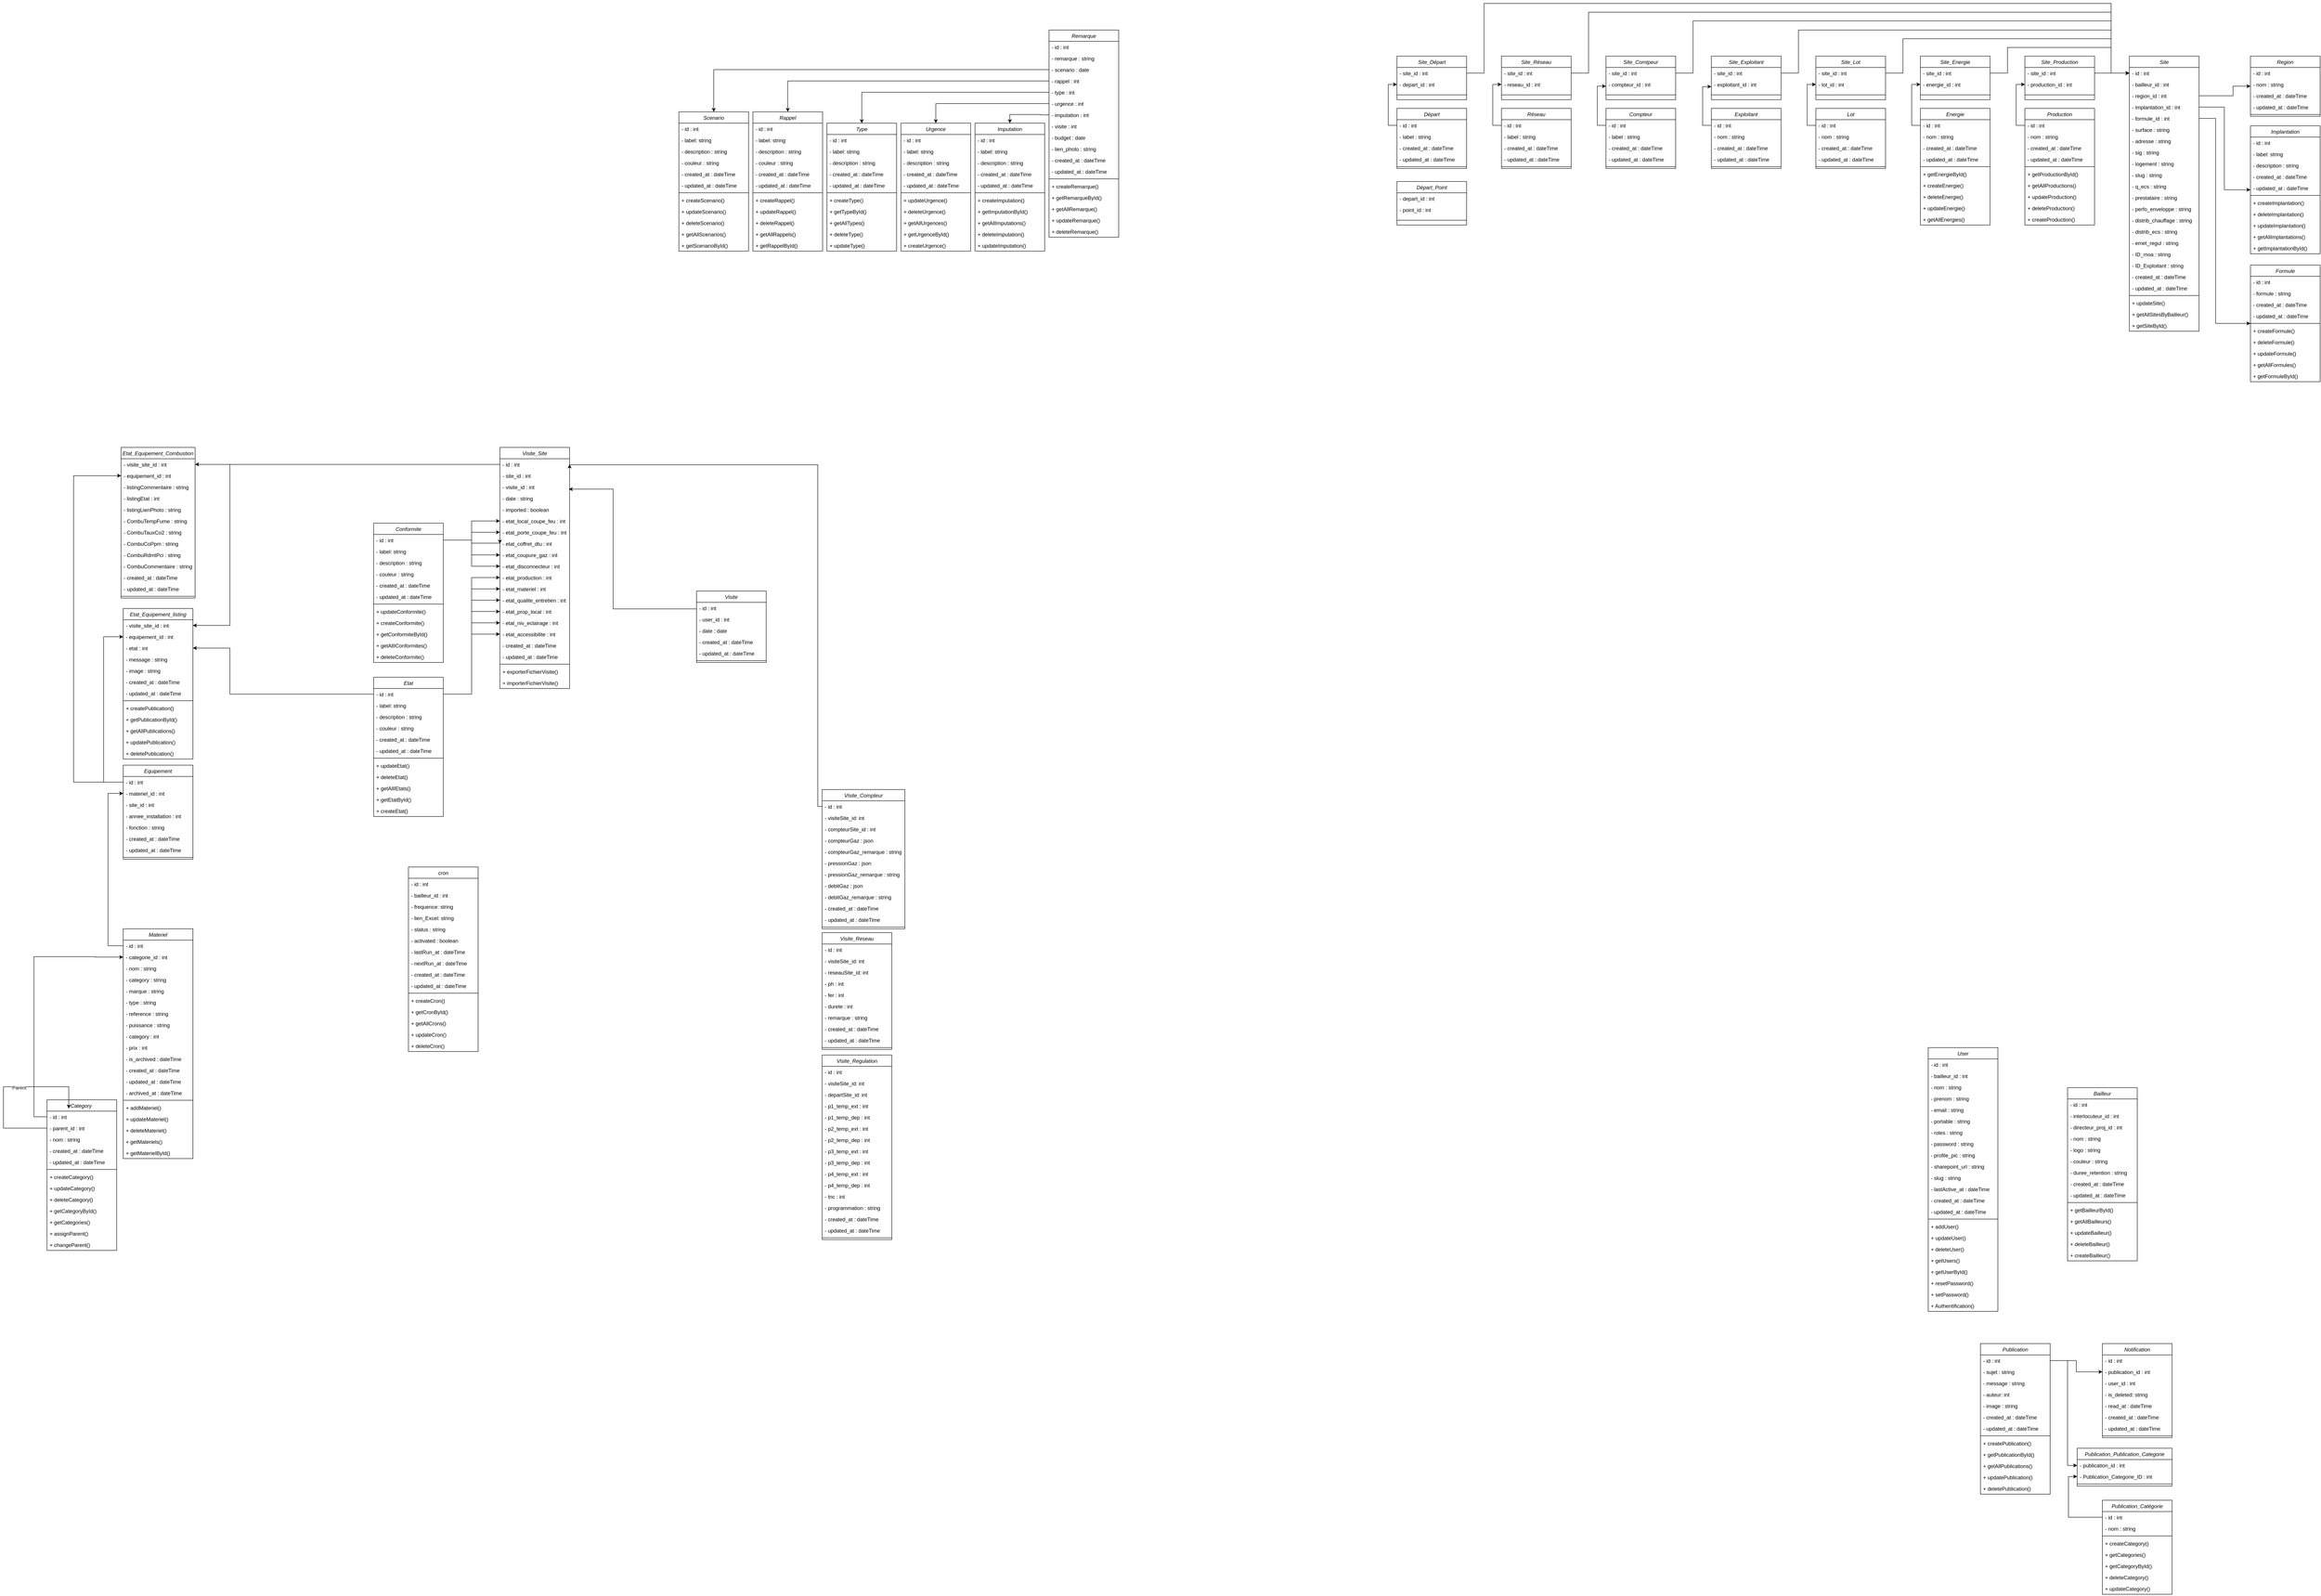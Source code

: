 <mxfile version="24.7.17">
  <diagram id="C5RBs43oDa-KdzZeNtuy" name="Page-1">
    <mxGraphModel dx="2074" dy="3020" grid="1" gridSize="10" guides="1" tooltips="1" connect="1" arrows="1" fold="1" page="1" pageScale="1" pageWidth="827" pageHeight="1169" math="0" shadow="0">
      <root>
        <mxCell id="WIyWlLk6GJQsqaUBKTNV-0" />
        <mxCell id="WIyWlLk6GJQsqaUBKTNV-1" parent="WIyWlLk6GJQsqaUBKTNV-0" />
        <mxCell id="feilqd7I4KaGPJuZbicH-124" value="Site" style="swimlane;fontStyle=2;align=center;verticalAlign=top;childLayout=stackLayout;horizontal=1;startSize=26;horizontalStack=0;resizeParent=1;resizeLast=0;collapsible=1;marginBottom=0;rounded=0;shadow=0;strokeWidth=1;" parent="WIyWlLk6GJQsqaUBKTNV-1" vertex="1">
          <mxGeometry x="4802" y="-1109" width="160" height="632" as="geometry">
            <mxRectangle x="230" y="140" width="160" height="26" as="alternateBounds" />
          </mxGeometry>
        </mxCell>
        <mxCell id="feilqd7I4KaGPJuZbicH-125" value="- id : int" style="text;align=left;verticalAlign=top;spacingLeft=4;spacingRight=4;overflow=hidden;rotatable=0;points=[[0,0.5],[1,0.5]];portConstraint=eastwest;" parent="feilqd7I4KaGPJuZbicH-124" vertex="1">
          <mxGeometry y="26" width="160" height="26" as="geometry" />
        </mxCell>
        <mxCell id="feilqd7I4KaGPJuZbicH-720" value="- bailleur_id : int" style="text;align=left;verticalAlign=top;spacingLeft=4;spacingRight=4;overflow=hidden;rotatable=0;points=[[0,0.5],[1,0.5]];portConstraint=eastwest;" parent="feilqd7I4KaGPJuZbicH-124" vertex="1">
          <mxGeometry y="52" width="160" height="26" as="geometry" />
        </mxCell>
        <mxCell id="feilqd7I4KaGPJuZbicH-175" value="- region_id : int" style="text;align=left;verticalAlign=top;spacingLeft=4;spacingRight=4;overflow=hidden;rotatable=0;points=[[0,0.5],[1,0.5]];portConstraint=eastwest;" parent="feilqd7I4KaGPJuZbicH-124" vertex="1">
          <mxGeometry y="78" width="160" height="26" as="geometry" />
        </mxCell>
        <mxCell id="feilqd7I4KaGPJuZbicH-174" value="- implantation_id : int" style="text;align=left;verticalAlign=top;spacingLeft=4;spacingRight=4;overflow=hidden;rotatable=0;points=[[0,0.5],[1,0.5]];portConstraint=eastwest;" parent="feilqd7I4KaGPJuZbicH-124" vertex="1">
          <mxGeometry y="104" width="160" height="26" as="geometry" />
        </mxCell>
        <mxCell id="feilqd7I4KaGPJuZbicH-176" value="- formule_id : int" style="text;align=left;verticalAlign=top;spacingLeft=4;spacingRight=4;overflow=hidden;rotatable=0;points=[[0,0.5],[1,0.5]];portConstraint=eastwest;" parent="feilqd7I4KaGPJuZbicH-124" vertex="1">
          <mxGeometry y="130" width="160" height="26" as="geometry" />
        </mxCell>
        <mxCell id="feilqd7I4KaGPJuZbicH-127" value="- surface : string     " style="text;align=left;verticalAlign=top;spacingLeft=4;spacingRight=4;overflow=hidden;rotatable=0;points=[[0,0.5],[1,0.5]];portConstraint=eastwest;rounded=0;shadow=0;html=0;" parent="feilqd7I4KaGPJuZbicH-124" vertex="1">
          <mxGeometry y="156" width="160" height="26" as="geometry" />
        </mxCell>
        <mxCell id="feilqd7I4KaGPJuZbicH-126" value="- adresse : string     " style="text;align=left;verticalAlign=top;spacingLeft=4;spacingRight=4;overflow=hidden;rotatable=0;points=[[0,0.5],[1,0.5]];portConstraint=eastwest;rounded=0;shadow=0;html=0;" parent="feilqd7I4KaGPJuZbicH-124" vertex="1">
          <mxGeometry y="182" width="160" height="26" as="geometry" />
        </mxCell>
        <mxCell id="feilqd7I4KaGPJuZbicH-128" value="- sig : string" style="text;align=left;verticalAlign=top;spacingLeft=4;spacingRight=4;overflow=hidden;rotatable=0;points=[[0,0.5],[1,0.5]];portConstraint=eastwest;rounded=0;shadow=0;html=0;" parent="feilqd7I4KaGPJuZbicH-124" vertex="1">
          <mxGeometry y="208" width="160" height="26" as="geometry" />
        </mxCell>
        <mxCell id="feilqd7I4KaGPJuZbicH-129" value="- logement : string" style="text;align=left;verticalAlign=top;spacingLeft=4;spacingRight=4;overflow=hidden;rotatable=0;points=[[0,0.5],[1,0.5]];portConstraint=eastwest;rounded=0;shadow=0;html=0;" parent="feilqd7I4KaGPJuZbicH-124" vertex="1">
          <mxGeometry y="234" width="160" height="26" as="geometry" />
        </mxCell>
        <mxCell id="feilqd7I4KaGPJuZbicH-130" value="- slug : string" style="text;align=left;verticalAlign=top;spacingLeft=4;spacingRight=4;overflow=hidden;rotatable=0;points=[[0,0.5],[1,0.5]];portConstraint=eastwest;rounded=0;shadow=0;html=0;" parent="feilqd7I4KaGPJuZbicH-124" vertex="1">
          <mxGeometry y="260" width="160" height="26" as="geometry" />
        </mxCell>
        <mxCell id="feilqd7I4KaGPJuZbicH-131" value="- q_ecs : string" style="text;align=left;verticalAlign=top;spacingLeft=4;spacingRight=4;overflow=hidden;rotatable=0;points=[[0,0.5],[1,0.5]];portConstraint=eastwest;rounded=0;shadow=0;html=0;" parent="feilqd7I4KaGPJuZbicH-124" vertex="1">
          <mxGeometry y="286" width="160" height="26" as="geometry" />
        </mxCell>
        <mxCell id="feilqd7I4KaGPJuZbicH-133" value="- prestataire : string" style="text;align=left;verticalAlign=top;spacingLeft=4;spacingRight=4;overflow=hidden;rotatable=0;points=[[0,0.5],[1,0.5]];portConstraint=eastwest;rounded=0;shadow=0;html=0;" parent="feilqd7I4KaGPJuZbicH-124" vertex="1">
          <mxGeometry y="312" width="160" height="26" as="geometry" />
        </mxCell>
        <mxCell id="feilqd7I4KaGPJuZbicH-134" value="- perfo_enveloppe : string" style="text;align=left;verticalAlign=top;spacingLeft=4;spacingRight=4;overflow=hidden;rotatable=0;points=[[0,0.5],[1,0.5]];portConstraint=eastwest;rounded=0;shadow=0;html=0;" parent="feilqd7I4KaGPJuZbicH-124" vertex="1">
          <mxGeometry y="338" width="160" height="26" as="geometry" />
        </mxCell>
        <mxCell id="feilqd7I4KaGPJuZbicH-135" value="- distrib_chauffage : string" style="text;align=left;verticalAlign=top;spacingLeft=4;spacingRight=4;overflow=hidden;rotatable=0;points=[[0,0.5],[1,0.5]];portConstraint=eastwest;rounded=0;shadow=0;html=0;" parent="feilqd7I4KaGPJuZbicH-124" vertex="1">
          <mxGeometry y="364" width="160" height="26" as="geometry" />
        </mxCell>
        <mxCell id="feilqd7I4KaGPJuZbicH-136" value="- distrib_ecs : string" style="text;align=left;verticalAlign=top;spacingLeft=4;spacingRight=4;overflow=hidden;rotatable=0;points=[[0,0.5],[1,0.5]];portConstraint=eastwest;rounded=0;shadow=0;html=0;" parent="feilqd7I4KaGPJuZbicH-124" vertex="1">
          <mxGeometry y="390" width="160" height="26" as="geometry" />
        </mxCell>
        <mxCell id="feilqd7I4KaGPJuZbicH-137" value="- emet_regul : string" style="text;align=left;verticalAlign=top;spacingLeft=4;spacingRight=4;overflow=hidden;rotatable=0;points=[[0,0.5],[1,0.5]];portConstraint=eastwest;rounded=0;shadow=0;html=0;" parent="feilqd7I4KaGPJuZbicH-124" vertex="1">
          <mxGeometry y="416" width="160" height="26" as="geometry" />
        </mxCell>
        <mxCell id="feilqd7I4KaGPJuZbicH-132" value="- ID_moa : string" style="text;align=left;verticalAlign=top;spacingLeft=4;spacingRight=4;overflow=hidden;rotatable=0;points=[[0,0.5],[1,0.5]];portConstraint=eastwest;rounded=0;shadow=0;html=0;" parent="feilqd7I4KaGPJuZbicH-124" vertex="1">
          <mxGeometry y="442" width="160" height="26" as="geometry" />
        </mxCell>
        <mxCell id="cjSVp8ZhlHjSV8x0kWKU-138" value="- ID_Exploitant : string" style="text;align=left;verticalAlign=top;spacingLeft=4;spacingRight=4;overflow=hidden;rotatable=0;points=[[0,0.5],[1,0.5]];portConstraint=eastwest;rounded=0;shadow=0;html=0;" vertex="1" parent="feilqd7I4KaGPJuZbicH-124">
          <mxGeometry y="468" width="160" height="26" as="geometry" />
        </mxCell>
        <mxCell id="feilqd7I4KaGPJuZbicH-138" value="- created_at : dateTime" style="text;align=left;verticalAlign=top;spacingLeft=4;spacingRight=4;overflow=hidden;rotatable=0;points=[[0,0.5],[1,0.5]];portConstraint=eastwest;rounded=0;shadow=0;html=0;" parent="feilqd7I4KaGPJuZbicH-124" vertex="1">
          <mxGeometry y="494" width="160" height="26" as="geometry" />
        </mxCell>
        <mxCell id="feilqd7I4KaGPJuZbicH-139" value="- updated_at : dateTime" style="text;align=left;verticalAlign=top;spacingLeft=4;spacingRight=4;overflow=hidden;rotatable=0;points=[[0,0.5],[1,0.5]];portConstraint=eastwest;rounded=0;shadow=0;html=0;" parent="feilqd7I4KaGPJuZbicH-124" vertex="1">
          <mxGeometry y="520" width="160" height="26" as="geometry" />
        </mxCell>
        <mxCell id="feilqd7I4KaGPJuZbicH-140" value="" style="line;html=1;strokeWidth=1;align=left;verticalAlign=middle;spacingTop=-1;spacingLeft=3;spacingRight=3;rotatable=0;labelPosition=right;points=[];portConstraint=eastwest;" parent="feilqd7I4KaGPJuZbicH-124" vertex="1">
          <mxGeometry y="546" width="160" height="8" as="geometry" />
        </mxCell>
        <mxCell id="feilqd7I4KaGPJuZbicH-141" value="+ updateSite()" style="text;align=left;verticalAlign=top;spacingLeft=4;spacingRight=4;overflow=hidden;rotatable=0;points=[[0,0.5],[1,0.5]];portConstraint=eastwest;rounded=0;shadow=0;html=0;" parent="feilqd7I4KaGPJuZbicH-124" vertex="1">
          <mxGeometry y="554" width="160" height="26" as="geometry" />
        </mxCell>
        <mxCell id="feilqd7I4KaGPJuZbicH-142" value="+ getAllSitesByBailleur()" style="text;align=left;verticalAlign=top;spacingLeft=4;spacingRight=4;overflow=hidden;rotatable=0;points=[[0,0.5],[1,0.5]];portConstraint=eastwest;rounded=0;shadow=0;html=0;" parent="feilqd7I4KaGPJuZbicH-124" vertex="1">
          <mxGeometry y="580" width="160" height="26" as="geometry" />
        </mxCell>
        <mxCell id="feilqd7I4KaGPJuZbicH-143" value="+ getSiteById()" style="text;align=left;verticalAlign=top;spacingLeft=4;spacingRight=4;overflow=hidden;rotatable=0;points=[[0,0.5],[1,0.5]];portConstraint=eastwest;rounded=0;shadow=0;html=0;" parent="feilqd7I4KaGPJuZbicH-124" vertex="1">
          <mxGeometry y="606" width="160" height="26" as="geometry" />
        </mxCell>
        <mxCell id="feilqd7I4KaGPJuZbicH-144" value="Implantation" style="swimlane;fontStyle=2;align=center;verticalAlign=top;childLayout=stackLayout;horizontal=1;startSize=26;horizontalStack=0;resizeParent=1;resizeLast=0;collapsible=1;marginBottom=0;rounded=0;shadow=0;strokeWidth=1;direction=east;" parent="WIyWlLk6GJQsqaUBKTNV-1" vertex="1">
          <mxGeometry x="5080" y="-949" width="160" height="294" as="geometry">
            <mxRectangle x="230" y="140" width="160" height="26" as="alternateBounds" />
          </mxGeometry>
        </mxCell>
        <mxCell id="feilqd7I4KaGPJuZbicH-145" value="- id : int" style="text;align=left;verticalAlign=top;spacingLeft=4;spacingRight=4;overflow=hidden;rotatable=0;points=[[0,0.5],[1,0.5]];portConstraint=eastwest;" parent="feilqd7I4KaGPJuZbicH-144" vertex="1">
          <mxGeometry y="26" width="160" height="26" as="geometry" />
        </mxCell>
        <mxCell id="feilqd7I4KaGPJuZbicH-146" value="- label: string     " style="text;align=left;verticalAlign=top;spacingLeft=4;spacingRight=4;overflow=hidden;rotatable=0;points=[[0,0.5],[1,0.5]];portConstraint=eastwest;rounded=0;shadow=0;html=0;" parent="feilqd7I4KaGPJuZbicH-144" vertex="1">
          <mxGeometry y="52" width="160" height="26" as="geometry" />
        </mxCell>
        <mxCell id="feilqd7I4KaGPJuZbicH-147" value="- description : string     " style="text;align=left;verticalAlign=top;spacingLeft=4;spacingRight=4;overflow=hidden;rotatable=0;points=[[0,0.5],[1,0.5]];portConstraint=eastwest;rounded=0;shadow=0;html=0;" parent="feilqd7I4KaGPJuZbicH-144" vertex="1">
          <mxGeometry y="78" width="160" height="26" as="geometry" />
        </mxCell>
        <mxCell id="feilqd7I4KaGPJuZbicH-148" value="- created_at : dateTime" style="text;align=left;verticalAlign=top;spacingLeft=4;spacingRight=4;overflow=hidden;rotatable=0;points=[[0,0.5],[1,0.5]];portConstraint=eastwest;rounded=0;shadow=0;html=0;" parent="feilqd7I4KaGPJuZbicH-144" vertex="1">
          <mxGeometry y="104" width="160" height="26" as="geometry" />
        </mxCell>
        <mxCell id="feilqd7I4KaGPJuZbicH-149" value="- updated_at : dateTime" style="text;align=left;verticalAlign=top;spacingLeft=4;spacingRight=4;overflow=hidden;rotatable=0;points=[[0,0.5],[1,0.5]];portConstraint=eastwest;rounded=0;shadow=0;html=0;" parent="feilqd7I4KaGPJuZbicH-144" vertex="1">
          <mxGeometry y="130" width="160" height="26" as="geometry" />
        </mxCell>
        <mxCell id="feilqd7I4KaGPJuZbicH-150" value="" style="line;html=1;strokeWidth=1;align=left;verticalAlign=middle;spacingTop=-1;spacingLeft=3;spacingRight=3;rotatable=0;labelPosition=right;points=[];portConstraint=eastwest;" parent="feilqd7I4KaGPJuZbicH-144" vertex="1">
          <mxGeometry y="156" width="160" height="8" as="geometry" />
        </mxCell>
        <mxCell id="feilqd7I4KaGPJuZbicH-151" value="+ createImplantation()" style="text;align=left;verticalAlign=top;spacingLeft=4;spacingRight=4;overflow=hidden;rotatable=0;points=[[0,0.5],[1,0.5]];portConstraint=eastwest;rounded=0;shadow=0;html=0;" parent="feilqd7I4KaGPJuZbicH-144" vertex="1">
          <mxGeometry y="164" width="160" height="26" as="geometry" />
        </mxCell>
        <mxCell id="feilqd7I4KaGPJuZbicH-152" value="+ deleteImplantation()" style="text;align=left;verticalAlign=top;spacingLeft=4;spacingRight=4;overflow=hidden;rotatable=0;points=[[0,0.5],[1,0.5]];portConstraint=eastwest;rounded=0;shadow=0;html=0;" parent="feilqd7I4KaGPJuZbicH-144" vertex="1">
          <mxGeometry y="190" width="160" height="26" as="geometry" />
        </mxCell>
        <mxCell id="feilqd7I4KaGPJuZbicH-153" value="+ updateImplantation()" style="text;align=left;verticalAlign=top;spacingLeft=4;spacingRight=4;overflow=hidden;rotatable=0;points=[[0,0.5],[1,0.5]];portConstraint=eastwest;rounded=0;shadow=0;html=0;" parent="feilqd7I4KaGPJuZbicH-144" vertex="1">
          <mxGeometry y="216" width="160" height="26" as="geometry" />
        </mxCell>
        <mxCell id="feilqd7I4KaGPJuZbicH-154" value="+ getAllImplantations()" style="text;align=left;verticalAlign=top;spacingLeft=4;spacingRight=4;overflow=hidden;rotatable=0;points=[[0,0.5],[1,0.5]];portConstraint=eastwest;rounded=0;shadow=0;html=0;" parent="feilqd7I4KaGPJuZbicH-144" vertex="1">
          <mxGeometry y="242" width="160" height="26" as="geometry" />
        </mxCell>
        <mxCell id="feilqd7I4KaGPJuZbicH-155" value="+ getImplantationById()" style="text;align=left;verticalAlign=top;spacingLeft=4;spacingRight=4;overflow=hidden;rotatable=0;points=[[0,0.5],[1,0.5]];portConstraint=eastwest;rounded=0;shadow=0;html=0;" parent="feilqd7I4KaGPJuZbicH-144" vertex="1">
          <mxGeometry y="268" width="160" height="26" as="geometry" />
        </mxCell>
        <mxCell id="feilqd7I4KaGPJuZbicH-156" value="Region" style="swimlane;fontStyle=2;align=center;verticalAlign=top;childLayout=stackLayout;horizontal=1;startSize=26;horizontalStack=0;resizeParent=1;resizeLast=0;collapsible=1;marginBottom=0;rounded=0;shadow=0;strokeWidth=1;direction=east;" parent="WIyWlLk6GJQsqaUBKTNV-1" vertex="1">
          <mxGeometry x="5080" y="-1109" width="160" height="138" as="geometry">
            <mxRectangle x="230" y="140" width="160" height="26" as="alternateBounds" />
          </mxGeometry>
        </mxCell>
        <mxCell id="feilqd7I4KaGPJuZbicH-157" value="- id : int" style="text;align=left;verticalAlign=top;spacingLeft=4;spacingRight=4;overflow=hidden;rotatable=0;points=[[0,0.5],[1,0.5]];portConstraint=eastwest;" parent="feilqd7I4KaGPJuZbicH-156" vertex="1">
          <mxGeometry y="26" width="160" height="26" as="geometry" />
        </mxCell>
        <mxCell id="feilqd7I4KaGPJuZbicH-158" value="- nom : string     " style="text;align=left;verticalAlign=top;spacingLeft=4;spacingRight=4;overflow=hidden;rotatable=0;points=[[0,0.5],[1,0.5]];portConstraint=eastwest;rounded=0;shadow=0;html=0;" parent="feilqd7I4KaGPJuZbicH-156" vertex="1">
          <mxGeometry y="52" width="160" height="26" as="geometry" />
        </mxCell>
        <mxCell id="feilqd7I4KaGPJuZbicH-159" value="- created_at : dateTime" style="text;align=left;verticalAlign=top;spacingLeft=4;spacingRight=4;overflow=hidden;rotatable=0;points=[[0,0.5],[1,0.5]];portConstraint=eastwest;rounded=0;shadow=0;html=0;" parent="feilqd7I4KaGPJuZbicH-156" vertex="1">
          <mxGeometry y="78" width="160" height="26" as="geometry" />
        </mxCell>
        <mxCell id="feilqd7I4KaGPJuZbicH-160" value="- updated_at : dateTime" style="text;align=left;verticalAlign=top;spacingLeft=4;spacingRight=4;overflow=hidden;rotatable=0;points=[[0,0.5],[1,0.5]];portConstraint=eastwest;rounded=0;shadow=0;html=0;" parent="feilqd7I4KaGPJuZbicH-156" vertex="1">
          <mxGeometry y="104" width="160" height="26" as="geometry" />
        </mxCell>
        <mxCell id="feilqd7I4KaGPJuZbicH-161" value="" style="line;html=1;strokeWidth=1;align=left;verticalAlign=middle;spacingTop=-1;spacingLeft=3;spacingRight=3;rotatable=0;labelPosition=right;points=[];portConstraint=eastwest;" parent="feilqd7I4KaGPJuZbicH-156" vertex="1">
          <mxGeometry y="130" width="160" height="8" as="geometry" />
        </mxCell>
        <mxCell id="feilqd7I4KaGPJuZbicH-162" value="Formule" style="swimlane;fontStyle=2;align=center;verticalAlign=top;childLayout=stackLayout;horizontal=1;startSize=26;horizontalStack=0;resizeParent=1;resizeLast=0;collapsible=1;marginBottom=0;rounded=0;shadow=0;strokeWidth=1;direction=east;" parent="WIyWlLk6GJQsqaUBKTNV-1" vertex="1">
          <mxGeometry x="5080" y="-629" width="160" height="268" as="geometry">
            <mxRectangle x="230" y="140" width="160" height="26" as="alternateBounds" />
          </mxGeometry>
        </mxCell>
        <mxCell id="feilqd7I4KaGPJuZbicH-163" value="- id : int" style="text;align=left;verticalAlign=top;spacingLeft=4;spacingRight=4;overflow=hidden;rotatable=0;points=[[0,0.5],[1,0.5]];portConstraint=eastwest;" parent="feilqd7I4KaGPJuZbicH-162" vertex="1">
          <mxGeometry y="26" width="160" height="26" as="geometry" />
        </mxCell>
        <mxCell id="feilqd7I4KaGPJuZbicH-164" value="- formule : string     " style="text;align=left;verticalAlign=top;spacingLeft=4;spacingRight=4;overflow=hidden;rotatable=0;points=[[0,0.5],[1,0.5]];portConstraint=eastwest;rounded=0;shadow=0;html=0;" parent="feilqd7I4KaGPJuZbicH-162" vertex="1">
          <mxGeometry y="52" width="160" height="26" as="geometry" />
        </mxCell>
        <mxCell id="feilqd7I4KaGPJuZbicH-165" value="- created_at : dateTime" style="text;align=left;verticalAlign=top;spacingLeft=4;spacingRight=4;overflow=hidden;rotatable=0;points=[[0,0.5],[1,0.5]];portConstraint=eastwest;rounded=0;shadow=0;html=0;" parent="feilqd7I4KaGPJuZbicH-162" vertex="1">
          <mxGeometry y="78" width="160" height="26" as="geometry" />
        </mxCell>
        <mxCell id="feilqd7I4KaGPJuZbicH-166" value="- updated_at : dateTime" style="text;align=left;verticalAlign=top;spacingLeft=4;spacingRight=4;overflow=hidden;rotatable=0;points=[[0,0.5],[1,0.5]];portConstraint=eastwest;rounded=0;shadow=0;html=0;" parent="feilqd7I4KaGPJuZbicH-162" vertex="1">
          <mxGeometry y="104" width="160" height="26" as="geometry" />
        </mxCell>
        <mxCell id="feilqd7I4KaGPJuZbicH-167" value="" style="line;html=1;strokeWidth=1;align=left;verticalAlign=middle;spacingTop=-1;spacingLeft=3;spacingRight=3;rotatable=0;labelPosition=right;points=[];portConstraint=eastwest;" parent="feilqd7I4KaGPJuZbicH-162" vertex="1">
          <mxGeometry y="130" width="160" height="8" as="geometry" />
        </mxCell>
        <mxCell id="feilqd7I4KaGPJuZbicH-168" value="+ createFormule()" style="text;align=left;verticalAlign=top;spacingLeft=4;spacingRight=4;overflow=hidden;rotatable=0;points=[[0,0.5],[1,0.5]];portConstraint=eastwest;rounded=0;shadow=0;html=0;" parent="feilqd7I4KaGPJuZbicH-162" vertex="1">
          <mxGeometry y="138" width="160" height="26" as="geometry" />
        </mxCell>
        <mxCell id="feilqd7I4KaGPJuZbicH-169" value="+ deleteFormule()" style="text;align=left;verticalAlign=top;spacingLeft=4;spacingRight=4;overflow=hidden;rotatable=0;points=[[0,0.5],[1,0.5]];portConstraint=eastwest;rounded=0;shadow=0;html=0;" parent="feilqd7I4KaGPJuZbicH-162" vertex="1">
          <mxGeometry y="164" width="160" height="26" as="geometry" />
        </mxCell>
        <mxCell id="feilqd7I4KaGPJuZbicH-170" value="+ updateFormule()" style="text;align=left;verticalAlign=top;spacingLeft=4;spacingRight=4;overflow=hidden;rotatable=0;points=[[0,0.5],[1,0.5]];portConstraint=eastwest;rounded=0;shadow=0;html=0;" parent="feilqd7I4KaGPJuZbicH-162" vertex="1">
          <mxGeometry y="190" width="160" height="26" as="geometry" />
        </mxCell>
        <mxCell id="feilqd7I4KaGPJuZbicH-171" value="+ getAllFormules()" style="text;align=left;verticalAlign=top;spacingLeft=4;spacingRight=4;overflow=hidden;rotatable=0;points=[[0,0.5],[1,0.5]];portConstraint=eastwest;rounded=0;shadow=0;html=0;" parent="feilqd7I4KaGPJuZbicH-162" vertex="1">
          <mxGeometry y="216" width="160" height="26" as="geometry" />
        </mxCell>
        <mxCell id="feilqd7I4KaGPJuZbicH-172" value="+ getFormuleById()" style="text;align=left;verticalAlign=top;spacingLeft=4;spacingRight=4;overflow=hidden;rotatable=0;points=[[0,0.5],[1,0.5]];portConstraint=eastwest;rounded=0;shadow=0;html=0;" parent="feilqd7I4KaGPJuZbicH-162" vertex="1">
          <mxGeometry y="242" width="160" height="26" as="geometry" />
        </mxCell>
        <mxCell id="feilqd7I4KaGPJuZbicH-197" value="Production" style="swimlane;fontStyle=2;align=center;verticalAlign=top;childLayout=stackLayout;horizontal=1;startSize=26;horizontalStack=0;resizeParent=1;resizeLast=0;collapsible=1;marginBottom=0;rounded=0;shadow=0;strokeWidth=1;direction=east;" parent="WIyWlLk6GJQsqaUBKTNV-1" vertex="1">
          <mxGeometry x="4562" y="-989" width="160" height="268" as="geometry">
            <mxRectangle x="230" y="140" width="160" height="26" as="alternateBounds" />
          </mxGeometry>
        </mxCell>
        <mxCell id="feilqd7I4KaGPJuZbicH-198" value="- id : int" style="text;align=left;verticalAlign=top;spacingLeft=4;spacingRight=4;overflow=hidden;rotatable=0;points=[[0,0.5],[1,0.5]];portConstraint=eastwest;" parent="feilqd7I4KaGPJuZbicH-197" vertex="1">
          <mxGeometry y="26" width="160" height="26" as="geometry" />
        </mxCell>
        <mxCell id="feilqd7I4KaGPJuZbicH-199" value="- nom : string     " style="text;align=left;verticalAlign=top;spacingLeft=4;spacingRight=4;overflow=hidden;rotatable=0;points=[[0,0.5],[1,0.5]];portConstraint=eastwest;rounded=0;shadow=0;html=0;" parent="feilqd7I4KaGPJuZbicH-197" vertex="1">
          <mxGeometry y="52" width="160" height="26" as="geometry" />
        </mxCell>
        <mxCell id="feilqd7I4KaGPJuZbicH-200" value="- created_at : dateTime" style="text;align=left;verticalAlign=top;spacingLeft=4;spacingRight=4;overflow=hidden;rotatable=0;points=[[0,0.5],[1,0.5]];portConstraint=eastwest;rounded=0;shadow=0;html=0;" parent="feilqd7I4KaGPJuZbicH-197" vertex="1">
          <mxGeometry y="78" width="160" height="26" as="geometry" />
        </mxCell>
        <mxCell id="feilqd7I4KaGPJuZbicH-201" value="- updated_at : dateTime" style="text;align=left;verticalAlign=top;spacingLeft=4;spacingRight=4;overflow=hidden;rotatable=0;points=[[0,0.5],[1,0.5]];portConstraint=eastwest;rounded=0;shadow=0;html=0;" parent="feilqd7I4KaGPJuZbicH-197" vertex="1">
          <mxGeometry y="104" width="160" height="26" as="geometry" />
        </mxCell>
        <mxCell id="feilqd7I4KaGPJuZbicH-202" value="" style="line;html=1;strokeWidth=1;align=left;verticalAlign=middle;spacingTop=-1;spacingLeft=3;spacingRight=3;rotatable=0;labelPosition=right;points=[];portConstraint=eastwest;" parent="feilqd7I4KaGPJuZbicH-197" vertex="1">
          <mxGeometry y="130" width="160" height="8" as="geometry" />
        </mxCell>
        <mxCell id="feilqd7I4KaGPJuZbicH-203" value="+ getProductionById()" style="text;align=left;verticalAlign=top;spacingLeft=4;spacingRight=4;overflow=hidden;rotatable=0;points=[[0,0.5],[1,0.5]];portConstraint=eastwest;rounded=0;shadow=0;html=0;" parent="feilqd7I4KaGPJuZbicH-197" vertex="1">
          <mxGeometry y="138" width="160" height="26" as="geometry" />
        </mxCell>
        <mxCell id="feilqd7I4KaGPJuZbicH-204" value="+ getAllProductions()" style="text;align=left;verticalAlign=top;spacingLeft=4;spacingRight=4;overflow=hidden;rotatable=0;points=[[0,0.5],[1,0.5]];portConstraint=eastwest;rounded=0;shadow=0;html=0;" parent="feilqd7I4KaGPJuZbicH-197" vertex="1">
          <mxGeometry y="164" width="160" height="26" as="geometry" />
        </mxCell>
        <mxCell id="feilqd7I4KaGPJuZbicH-205" value="+ updateProduction()" style="text;align=left;verticalAlign=top;spacingLeft=4;spacingRight=4;overflow=hidden;rotatable=0;points=[[0,0.5],[1,0.5]];portConstraint=eastwest;rounded=0;shadow=0;html=0;" parent="feilqd7I4KaGPJuZbicH-197" vertex="1">
          <mxGeometry y="190" width="160" height="26" as="geometry" />
        </mxCell>
        <mxCell id="feilqd7I4KaGPJuZbicH-206" value="+ deleteProduction()" style="text;align=left;verticalAlign=top;spacingLeft=4;spacingRight=4;overflow=hidden;rotatable=0;points=[[0,0.5],[1,0.5]];portConstraint=eastwest;rounded=0;shadow=0;html=0;" parent="feilqd7I4KaGPJuZbicH-197" vertex="1">
          <mxGeometry y="216" width="160" height="26" as="geometry" />
        </mxCell>
        <mxCell id="feilqd7I4KaGPJuZbicH-207" value="+ createProduction()" style="text;align=left;verticalAlign=top;spacingLeft=4;spacingRight=4;overflow=hidden;rotatable=0;points=[[0,0.5],[1,0.5]];portConstraint=eastwest;rounded=0;shadow=0;html=0;" parent="feilqd7I4KaGPJuZbicH-197" vertex="1">
          <mxGeometry y="242" width="160" height="26" as="geometry" />
        </mxCell>
        <mxCell id="feilqd7I4KaGPJuZbicH-208" value="Energie" style="swimlane;fontStyle=2;align=center;verticalAlign=top;childLayout=stackLayout;horizontal=1;startSize=26;horizontalStack=0;resizeParent=1;resizeLast=0;collapsible=1;marginBottom=0;rounded=0;shadow=0;strokeWidth=1;direction=east;" parent="WIyWlLk6GJQsqaUBKTNV-1" vertex="1">
          <mxGeometry x="4322" y="-989" width="160" height="268" as="geometry">
            <mxRectangle x="230" y="140" width="160" height="26" as="alternateBounds" />
          </mxGeometry>
        </mxCell>
        <mxCell id="feilqd7I4KaGPJuZbicH-209" value="- id : int" style="text;align=left;verticalAlign=top;spacingLeft=4;spacingRight=4;overflow=hidden;rotatable=0;points=[[0,0.5],[1,0.5]];portConstraint=eastwest;" parent="feilqd7I4KaGPJuZbicH-208" vertex="1">
          <mxGeometry y="26" width="160" height="26" as="geometry" />
        </mxCell>
        <mxCell id="feilqd7I4KaGPJuZbicH-210" value="- nom : string     " style="text;align=left;verticalAlign=top;spacingLeft=4;spacingRight=4;overflow=hidden;rotatable=0;points=[[0,0.5],[1,0.5]];portConstraint=eastwest;rounded=0;shadow=0;html=0;" parent="feilqd7I4KaGPJuZbicH-208" vertex="1">
          <mxGeometry y="52" width="160" height="26" as="geometry" />
        </mxCell>
        <mxCell id="feilqd7I4KaGPJuZbicH-211" value="- created_at : dateTime" style="text;align=left;verticalAlign=top;spacingLeft=4;spacingRight=4;overflow=hidden;rotatable=0;points=[[0,0.5],[1,0.5]];portConstraint=eastwest;rounded=0;shadow=0;html=0;" parent="feilqd7I4KaGPJuZbicH-208" vertex="1">
          <mxGeometry y="78" width="160" height="26" as="geometry" />
        </mxCell>
        <mxCell id="feilqd7I4KaGPJuZbicH-212" value="- updated_at : dateTime" style="text;align=left;verticalAlign=top;spacingLeft=4;spacingRight=4;overflow=hidden;rotatable=0;points=[[0,0.5],[1,0.5]];portConstraint=eastwest;rounded=0;shadow=0;html=0;" parent="feilqd7I4KaGPJuZbicH-208" vertex="1">
          <mxGeometry y="104" width="160" height="26" as="geometry" />
        </mxCell>
        <mxCell id="feilqd7I4KaGPJuZbicH-213" value="" style="line;html=1;strokeWidth=1;align=left;verticalAlign=middle;spacingTop=-1;spacingLeft=3;spacingRight=3;rotatable=0;labelPosition=right;points=[];portConstraint=eastwest;" parent="feilqd7I4KaGPJuZbicH-208" vertex="1">
          <mxGeometry y="130" width="160" height="8" as="geometry" />
        </mxCell>
        <mxCell id="cjSVp8ZhlHjSV8x0kWKU-126" value="+ getEnergieById()" style="text;align=left;verticalAlign=top;spacingLeft=4;spacingRight=4;overflow=hidden;rotatable=0;points=[[0,0.5],[1,0.5]];portConstraint=eastwest;rounded=0;shadow=0;html=0;" vertex="1" parent="feilqd7I4KaGPJuZbicH-208">
          <mxGeometry y="138" width="160" height="26" as="geometry" />
        </mxCell>
        <mxCell id="cjSVp8ZhlHjSV8x0kWKU-130" value="+ createEnergie()" style="text;align=left;verticalAlign=top;spacingLeft=4;spacingRight=4;overflow=hidden;rotatable=0;points=[[0,0.5],[1,0.5]];portConstraint=eastwest;rounded=0;shadow=0;html=0;" vertex="1" parent="feilqd7I4KaGPJuZbicH-208">
          <mxGeometry y="164" width="160" height="26" as="geometry" />
        </mxCell>
        <mxCell id="cjSVp8ZhlHjSV8x0kWKU-129" value="+ deleteEnergie()" style="text;align=left;verticalAlign=top;spacingLeft=4;spacingRight=4;overflow=hidden;rotatable=0;points=[[0,0.5],[1,0.5]];portConstraint=eastwest;rounded=0;shadow=0;html=0;" vertex="1" parent="feilqd7I4KaGPJuZbicH-208">
          <mxGeometry y="190" width="160" height="26" as="geometry" />
        </mxCell>
        <mxCell id="cjSVp8ZhlHjSV8x0kWKU-128" value="+ updateEnergie()" style="text;align=left;verticalAlign=top;spacingLeft=4;spacingRight=4;overflow=hidden;rotatable=0;points=[[0,0.5],[1,0.5]];portConstraint=eastwest;rounded=0;shadow=0;html=0;" vertex="1" parent="feilqd7I4KaGPJuZbicH-208">
          <mxGeometry y="216" width="160" height="26" as="geometry" />
        </mxCell>
        <mxCell id="cjSVp8ZhlHjSV8x0kWKU-127" value="+ getAllEnergies()" style="text;align=left;verticalAlign=top;spacingLeft=4;spacingRight=4;overflow=hidden;rotatable=0;points=[[0,0.5],[1,0.5]];portConstraint=eastwest;rounded=0;shadow=0;html=0;" vertex="1" parent="feilqd7I4KaGPJuZbicH-208">
          <mxGeometry y="242" width="160" height="26" as="geometry" />
        </mxCell>
        <mxCell id="feilqd7I4KaGPJuZbicH-214" value="Lot" style="swimlane;fontStyle=2;align=center;verticalAlign=top;childLayout=stackLayout;horizontal=1;startSize=26;horizontalStack=0;resizeParent=1;resizeLast=0;collapsible=1;marginBottom=0;rounded=0;shadow=0;strokeWidth=1;direction=east;" parent="WIyWlLk6GJQsqaUBKTNV-1" vertex="1">
          <mxGeometry x="4082" y="-989" width="160" height="138" as="geometry">
            <mxRectangle x="230" y="140" width="160" height="26" as="alternateBounds" />
          </mxGeometry>
        </mxCell>
        <mxCell id="feilqd7I4KaGPJuZbicH-215" value="- id : int" style="text;align=left;verticalAlign=top;spacingLeft=4;spacingRight=4;overflow=hidden;rotatable=0;points=[[0,0.5],[1,0.5]];portConstraint=eastwest;" parent="feilqd7I4KaGPJuZbicH-214" vertex="1">
          <mxGeometry y="26" width="160" height="26" as="geometry" />
        </mxCell>
        <mxCell id="feilqd7I4KaGPJuZbicH-216" value="- nom : string     " style="text;align=left;verticalAlign=top;spacingLeft=4;spacingRight=4;overflow=hidden;rotatable=0;points=[[0,0.5],[1,0.5]];portConstraint=eastwest;rounded=0;shadow=0;html=0;" parent="feilqd7I4KaGPJuZbicH-214" vertex="1">
          <mxGeometry y="52" width="160" height="26" as="geometry" />
        </mxCell>
        <mxCell id="feilqd7I4KaGPJuZbicH-217" value="- created_at : dateTime" style="text;align=left;verticalAlign=top;spacingLeft=4;spacingRight=4;overflow=hidden;rotatable=0;points=[[0,0.5],[1,0.5]];portConstraint=eastwest;rounded=0;shadow=0;html=0;" parent="feilqd7I4KaGPJuZbicH-214" vertex="1">
          <mxGeometry y="78" width="160" height="26" as="geometry" />
        </mxCell>
        <mxCell id="feilqd7I4KaGPJuZbicH-218" value="- updated_at : dateTime" style="text;align=left;verticalAlign=top;spacingLeft=4;spacingRight=4;overflow=hidden;rotatable=0;points=[[0,0.5],[1,0.5]];portConstraint=eastwest;rounded=0;shadow=0;html=0;" parent="feilqd7I4KaGPJuZbicH-214" vertex="1">
          <mxGeometry y="104" width="160" height="26" as="geometry" />
        </mxCell>
        <mxCell id="feilqd7I4KaGPJuZbicH-219" value="" style="line;html=1;strokeWidth=1;align=left;verticalAlign=middle;spacingTop=-1;spacingLeft=3;spacingRight=3;rotatable=0;labelPosition=right;points=[];portConstraint=eastwest;" parent="feilqd7I4KaGPJuZbicH-214" vertex="1">
          <mxGeometry y="130" width="160" height="8" as="geometry" />
        </mxCell>
        <mxCell id="feilqd7I4KaGPJuZbicH-220" value="Exploitant" style="swimlane;fontStyle=2;align=center;verticalAlign=top;childLayout=stackLayout;horizontal=1;startSize=26;horizontalStack=0;resizeParent=1;resizeLast=0;collapsible=1;marginBottom=0;rounded=0;shadow=0;strokeWidth=1;direction=east;" parent="WIyWlLk6GJQsqaUBKTNV-1" vertex="1">
          <mxGeometry x="3842" y="-989" width="160" height="138" as="geometry">
            <mxRectangle x="230" y="140" width="160" height="26" as="alternateBounds" />
          </mxGeometry>
        </mxCell>
        <mxCell id="feilqd7I4KaGPJuZbicH-221" value="- id : int" style="text;align=left;verticalAlign=top;spacingLeft=4;spacingRight=4;overflow=hidden;rotatable=0;points=[[0,0.5],[1,0.5]];portConstraint=eastwest;" parent="feilqd7I4KaGPJuZbicH-220" vertex="1">
          <mxGeometry y="26" width="160" height="26" as="geometry" />
        </mxCell>
        <mxCell id="feilqd7I4KaGPJuZbicH-222" value="- nom : string     " style="text;align=left;verticalAlign=top;spacingLeft=4;spacingRight=4;overflow=hidden;rotatable=0;points=[[0,0.5],[1,0.5]];portConstraint=eastwest;rounded=0;shadow=0;html=0;" parent="feilqd7I4KaGPJuZbicH-220" vertex="1">
          <mxGeometry y="52" width="160" height="26" as="geometry" />
        </mxCell>
        <mxCell id="feilqd7I4KaGPJuZbicH-223" value="- created_at : dateTime" style="text;align=left;verticalAlign=top;spacingLeft=4;spacingRight=4;overflow=hidden;rotatable=0;points=[[0,0.5],[1,0.5]];portConstraint=eastwest;rounded=0;shadow=0;html=0;" parent="feilqd7I4KaGPJuZbicH-220" vertex="1">
          <mxGeometry y="78" width="160" height="26" as="geometry" />
        </mxCell>
        <mxCell id="feilqd7I4KaGPJuZbicH-224" value="- updated_at : dateTime" style="text;align=left;verticalAlign=top;spacingLeft=4;spacingRight=4;overflow=hidden;rotatable=0;points=[[0,0.5],[1,0.5]];portConstraint=eastwest;rounded=0;shadow=0;html=0;" parent="feilqd7I4KaGPJuZbicH-220" vertex="1">
          <mxGeometry y="104" width="160" height="26" as="geometry" />
        </mxCell>
        <mxCell id="feilqd7I4KaGPJuZbicH-225" value="" style="line;html=1;strokeWidth=1;align=left;verticalAlign=middle;spacingTop=-1;spacingLeft=3;spacingRight=3;rotatable=0;labelPosition=right;points=[];portConstraint=eastwest;" parent="feilqd7I4KaGPJuZbicH-220" vertex="1">
          <mxGeometry y="130" width="160" height="8" as="geometry" />
        </mxCell>
        <mxCell id="feilqd7I4KaGPJuZbicH-238" style="edgeStyle=orthogonalEdgeStyle;rounded=0;orthogonalLoop=1;jettySize=auto;html=1;exitX=1;exitY=0.5;exitDx=0;exitDy=0;entryX=0;entryY=0.5;entryDx=0;entryDy=0;" parent="WIyWlLk6GJQsqaUBKTNV-1" source="feilqd7I4KaGPJuZbicH-227" edge="1">
          <mxGeometry relative="1" as="geometry">
            <mxPoint x="4070" y="-318" as="targetPoint" />
          </mxGeometry>
        </mxCell>
        <mxCell id="feilqd7I4KaGPJuZbicH-239" value="Contient" style="edgeLabel;html=1;align=center;verticalAlign=middle;resizable=0;points=[];" parent="feilqd7I4KaGPJuZbicH-238" vertex="1" connectable="0">
          <mxGeometry x="-0.325" y="-4" relative="1" as="geometry">
            <mxPoint as="offset" />
          </mxGeometry>
        </mxCell>
        <mxCell id="feilqd7I4KaGPJuZbicH-240" value="Site_Production" style="swimlane;fontStyle=2;align=center;verticalAlign=top;childLayout=stackLayout;horizontal=1;startSize=26;horizontalStack=0;resizeParent=1;resizeLast=0;collapsible=1;marginBottom=0;rounded=0;shadow=0;strokeWidth=1;direction=east;" parent="WIyWlLk6GJQsqaUBKTNV-1" vertex="1">
          <mxGeometry x="4562" y="-1109" width="160" height="100" as="geometry">
            <mxRectangle x="2400" y="1630" width="160" height="26" as="alternateBounds" />
          </mxGeometry>
        </mxCell>
        <mxCell id="feilqd7I4KaGPJuZbicH-241" value="- site_id : int" style="text;align=left;verticalAlign=top;spacingLeft=4;spacingRight=4;overflow=hidden;rotatable=0;points=[[0,0.5],[1,0.5]];portConstraint=eastwest;" parent="feilqd7I4KaGPJuZbicH-240" vertex="1">
          <mxGeometry y="26" width="160" height="26" as="geometry" />
        </mxCell>
        <mxCell id="feilqd7I4KaGPJuZbicH-242" value="- production_id : int     " style="text;align=left;verticalAlign=top;spacingLeft=4;spacingRight=4;overflow=hidden;rotatable=0;points=[[0,0.5],[1,0.5]];portConstraint=eastwest;rounded=0;shadow=0;html=0;" parent="feilqd7I4KaGPJuZbicH-240" vertex="1">
          <mxGeometry y="52" width="160" height="26" as="geometry" />
        </mxCell>
        <mxCell id="feilqd7I4KaGPJuZbicH-243" value="" style="line;html=1;strokeWidth=1;align=left;verticalAlign=middle;spacingTop=-1;spacingLeft=3;spacingRight=3;rotatable=0;labelPosition=right;points=[];portConstraint=eastwest;" parent="feilqd7I4KaGPJuZbicH-240" vertex="1">
          <mxGeometry y="78" width="160" height="22" as="geometry" />
        </mxCell>
        <mxCell id="feilqd7I4KaGPJuZbicH-246" value="Site_Energie" style="swimlane;fontStyle=2;align=center;verticalAlign=top;childLayout=stackLayout;horizontal=1;startSize=26;horizontalStack=0;resizeParent=1;resizeLast=0;collapsible=1;marginBottom=0;rounded=0;shadow=0;strokeWidth=1;direction=east;" parent="WIyWlLk6GJQsqaUBKTNV-1" vertex="1">
          <mxGeometry x="4322" y="-1109" width="160" height="100" as="geometry">
            <mxRectangle x="2400" y="1630" width="160" height="26" as="alternateBounds" />
          </mxGeometry>
        </mxCell>
        <mxCell id="feilqd7I4KaGPJuZbicH-247" value="- site_id : int" style="text;align=left;verticalAlign=top;spacingLeft=4;spacingRight=4;overflow=hidden;rotatable=0;points=[[0,0.5],[1,0.5]];portConstraint=eastwest;" parent="feilqd7I4KaGPJuZbicH-246" vertex="1">
          <mxGeometry y="26" width="160" height="26" as="geometry" />
        </mxCell>
        <mxCell id="feilqd7I4KaGPJuZbicH-248" value="- energie_id : int     " style="text;align=left;verticalAlign=top;spacingLeft=4;spacingRight=4;overflow=hidden;rotatable=0;points=[[0,0.5],[1,0.5]];portConstraint=eastwest;rounded=0;shadow=0;html=0;" parent="feilqd7I4KaGPJuZbicH-246" vertex="1">
          <mxGeometry y="52" width="160" height="26" as="geometry" />
        </mxCell>
        <mxCell id="feilqd7I4KaGPJuZbicH-249" value="" style="line;html=1;strokeWidth=1;align=left;verticalAlign=middle;spacingTop=-1;spacingLeft=3;spacingRight=3;rotatable=0;labelPosition=right;points=[];portConstraint=eastwest;" parent="feilqd7I4KaGPJuZbicH-246" vertex="1">
          <mxGeometry y="78" width="160" height="22" as="geometry" />
        </mxCell>
        <mxCell id="feilqd7I4KaGPJuZbicH-252" value="Site_Lot" style="swimlane;fontStyle=2;align=center;verticalAlign=top;childLayout=stackLayout;horizontal=1;startSize=26;horizontalStack=0;resizeParent=1;resizeLast=0;collapsible=1;marginBottom=0;rounded=0;shadow=0;strokeWidth=1;direction=east;" parent="WIyWlLk6GJQsqaUBKTNV-1" vertex="1">
          <mxGeometry x="4082" y="-1109" width="160" height="100" as="geometry">
            <mxRectangle x="2400" y="1630" width="160" height="26" as="alternateBounds" />
          </mxGeometry>
        </mxCell>
        <mxCell id="feilqd7I4KaGPJuZbicH-253" value="- site_id : int" style="text;align=left;verticalAlign=top;spacingLeft=4;spacingRight=4;overflow=hidden;rotatable=0;points=[[0,0.5],[1,0.5]];portConstraint=eastwest;" parent="feilqd7I4KaGPJuZbicH-252" vertex="1">
          <mxGeometry y="26" width="160" height="26" as="geometry" />
        </mxCell>
        <mxCell id="feilqd7I4KaGPJuZbicH-254" value="- lot_id : int     " style="text;align=left;verticalAlign=top;spacingLeft=4;spacingRight=4;overflow=hidden;rotatable=0;points=[[0,0.5],[1,0.5]];portConstraint=eastwest;rounded=0;shadow=0;html=0;" parent="feilqd7I4KaGPJuZbicH-252" vertex="1">
          <mxGeometry y="52" width="160" height="26" as="geometry" />
        </mxCell>
        <mxCell id="feilqd7I4KaGPJuZbicH-255" value="" style="line;html=1;strokeWidth=1;align=left;verticalAlign=middle;spacingTop=-1;spacingLeft=3;spacingRight=3;rotatable=0;labelPosition=right;points=[];portConstraint=eastwest;" parent="feilqd7I4KaGPJuZbicH-252" vertex="1">
          <mxGeometry y="78" width="160" height="22" as="geometry" />
        </mxCell>
        <mxCell id="feilqd7I4KaGPJuZbicH-258" value="Site_Exploitant" style="swimlane;fontStyle=2;align=center;verticalAlign=top;childLayout=stackLayout;horizontal=1;startSize=26;horizontalStack=0;resizeParent=1;resizeLast=0;collapsible=1;marginBottom=0;rounded=0;shadow=0;strokeWidth=1;direction=east;" parent="WIyWlLk6GJQsqaUBKTNV-1" vertex="1">
          <mxGeometry x="3842" y="-1109" width="160" height="100" as="geometry">
            <mxRectangle x="2400" y="1630" width="160" height="26" as="alternateBounds" />
          </mxGeometry>
        </mxCell>
        <mxCell id="feilqd7I4KaGPJuZbicH-259" value="- site_id : int" style="text;align=left;verticalAlign=top;spacingLeft=4;spacingRight=4;overflow=hidden;rotatable=0;points=[[0,0.5],[1,0.5]];portConstraint=eastwest;" parent="feilqd7I4KaGPJuZbicH-258" vertex="1">
          <mxGeometry y="26" width="160" height="26" as="geometry" />
        </mxCell>
        <mxCell id="feilqd7I4KaGPJuZbicH-260" value="- exploitant_id : int     " style="text;align=left;verticalAlign=top;spacingLeft=4;spacingRight=4;overflow=hidden;rotatable=0;points=[[0,0.5],[1,0.5]];portConstraint=eastwest;rounded=0;shadow=0;html=0;" parent="feilqd7I4KaGPJuZbicH-258" vertex="1">
          <mxGeometry y="52" width="160" height="26" as="geometry" />
        </mxCell>
        <mxCell id="feilqd7I4KaGPJuZbicH-261" value="" style="line;html=1;strokeWidth=1;align=left;verticalAlign=middle;spacingTop=-1;spacingLeft=3;spacingRight=3;rotatable=0;labelPosition=right;points=[];portConstraint=eastwest;" parent="feilqd7I4KaGPJuZbicH-258" vertex="1">
          <mxGeometry y="78" width="160" height="22" as="geometry" />
        </mxCell>
        <mxCell id="feilqd7I4KaGPJuZbicH-285" value="Compteur" style="swimlane;fontStyle=2;align=center;verticalAlign=top;childLayout=stackLayout;horizontal=1;startSize=26;horizontalStack=0;resizeParent=1;resizeLast=0;collapsible=1;marginBottom=0;rounded=0;shadow=0;strokeWidth=1;direction=east;" parent="WIyWlLk6GJQsqaUBKTNV-1" vertex="1">
          <mxGeometry x="3600" y="-989" width="160" height="138" as="geometry">
            <mxRectangle x="230" y="140" width="160" height="26" as="alternateBounds" />
          </mxGeometry>
        </mxCell>
        <mxCell id="feilqd7I4KaGPJuZbicH-286" value="- id : int" style="text;align=left;verticalAlign=top;spacingLeft=4;spacingRight=4;overflow=hidden;rotatable=0;points=[[0,0.5],[1,0.5]];portConstraint=eastwest;" parent="feilqd7I4KaGPJuZbicH-285" vertex="1">
          <mxGeometry y="26" width="160" height="26" as="geometry" />
        </mxCell>
        <mxCell id="feilqd7I4KaGPJuZbicH-287" value="- label : string     " style="text;align=left;verticalAlign=top;spacingLeft=4;spacingRight=4;overflow=hidden;rotatable=0;points=[[0,0.5],[1,0.5]];portConstraint=eastwest;rounded=0;shadow=0;html=0;" parent="feilqd7I4KaGPJuZbicH-285" vertex="1">
          <mxGeometry y="52" width="160" height="26" as="geometry" />
        </mxCell>
        <mxCell id="feilqd7I4KaGPJuZbicH-288" value="- created_at : dateTime" style="text;align=left;verticalAlign=top;spacingLeft=4;spacingRight=4;overflow=hidden;rotatable=0;points=[[0,0.5],[1,0.5]];portConstraint=eastwest;rounded=0;shadow=0;html=0;" parent="feilqd7I4KaGPJuZbicH-285" vertex="1">
          <mxGeometry y="78" width="160" height="26" as="geometry" />
        </mxCell>
        <mxCell id="feilqd7I4KaGPJuZbicH-289" value="- updated_at : dateTime" style="text;align=left;verticalAlign=top;spacingLeft=4;spacingRight=4;overflow=hidden;rotatable=0;points=[[0,0.5],[1,0.5]];portConstraint=eastwest;rounded=0;shadow=0;html=0;" parent="feilqd7I4KaGPJuZbicH-285" vertex="1">
          <mxGeometry y="104" width="160" height="26" as="geometry" />
        </mxCell>
        <mxCell id="feilqd7I4KaGPJuZbicH-290" value="" style="line;html=1;strokeWidth=1;align=left;verticalAlign=middle;spacingTop=-1;spacingLeft=3;spacingRight=3;rotatable=0;labelPosition=right;points=[];portConstraint=eastwest;" parent="feilqd7I4KaGPJuZbicH-285" vertex="1">
          <mxGeometry y="130" width="160" height="8" as="geometry" />
        </mxCell>
        <mxCell id="feilqd7I4KaGPJuZbicH-291" value="Réseau" style="swimlane;fontStyle=2;align=center;verticalAlign=top;childLayout=stackLayout;horizontal=1;startSize=26;horizontalStack=0;resizeParent=1;resizeLast=0;collapsible=1;marginBottom=0;rounded=0;shadow=0;strokeWidth=1;direction=east;" parent="WIyWlLk6GJQsqaUBKTNV-1" vertex="1">
          <mxGeometry x="3360" y="-989" width="160" height="138" as="geometry">
            <mxRectangle x="230" y="140" width="160" height="26" as="alternateBounds" />
          </mxGeometry>
        </mxCell>
        <mxCell id="feilqd7I4KaGPJuZbicH-292" value="- id : int" style="text;align=left;verticalAlign=top;spacingLeft=4;spacingRight=4;overflow=hidden;rotatable=0;points=[[0,0.5],[1,0.5]];portConstraint=eastwest;" parent="feilqd7I4KaGPJuZbicH-291" vertex="1">
          <mxGeometry y="26" width="160" height="26" as="geometry" />
        </mxCell>
        <mxCell id="feilqd7I4KaGPJuZbicH-293" value="- label : string     " style="text;align=left;verticalAlign=top;spacingLeft=4;spacingRight=4;overflow=hidden;rotatable=0;points=[[0,0.5],[1,0.5]];portConstraint=eastwest;rounded=0;shadow=0;html=0;" parent="feilqd7I4KaGPJuZbicH-291" vertex="1">
          <mxGeometry y="52" width="160" height="26" as="geometry" />
        </mxCell>
        <mxCell id="feilqd7I4KaGPJuZbicH-294" value="- created_at : dateTime" style="text;align=left;verticalAlign=top;spacingLeft=4;spacingRight=4;overflow=hidden;rotatable=0;points=[[0,0.5],[1,0.5]];portConstraint=eastwest;rounded=0;shadow=0;html=0;" parent="feilqd7I4KaGPJuZbicH-291" vertex="1">
          <mxGeometry y="78" width="160" height="26" as="geometry" />
        </mxCell>
        <mxCell id="feilqd7I4KaGPJuZbicH-295" value="- updated_at : dateTime" style="text;align=left;verticalAlign=top;spacingLeft=4;spacingRight=4;overflow=hidden;rotatable=0;points=[[0,0.5],[1,0.5]];portConstraint=eastwest;rounded=0;shadow=0;html=0;" parent="feilqd7I4KaGPJuZbicH-291" vertex="1">
          <mxGeometry y="104" width="160" height="26" as="geometry" />
        </mxCell>
        <mxCell id="feilqd7I4KaGPJuZbicH-296" value="" style="line;html=1;strokeWidth=1;align=left;verticalAlign=middle;spacingTop=-1;spacingLeft=3;spacingRight=3;rotatable=0;labelPosition=right;points=[];portConstraint=eastwest;" parent="feilqd7I4KaGPJuZbicH-291" vertex="1">
          <mxGeometry y="130" width="160" height="8" as="geometry" />
        </mxCell>
        <mxCell id="feilqd7I4KaGPJuZbicH-297" value="Site_Comtpeur" style="swimlane;fontStyle=2;align=center;verticalAlign=top;childLayout=stackLayout;horizontal=1;startSize=26;horizontalStack=0;resizeParent=1;resizeLast=0;collapsible=1;marginBottom=0;rounded=0;shadow=0;strokeWidth=1;direction=east;" parent="WIyWlLk6GJQsqaUBKTNV-1" vertex="1">
          <mxGeometry x="3600" y="-1109" width="160" height="100" as="geometry">
            <mxRectangle x="2400" y="1630" width="160" height="26" as="alternateBounds" />
          </mxGeometry>
        </mxCell>
        <mxCell id="feilqd7I4KaGPJuZbicH-298" value="- site_id : int" style="text;align=left;verticalAlign=top;spacingLeft=4;spacingRight=4;overflow=hidden;rotatable=0;points=[[0,0.5],[1,0.5]];portConstraint=eastwest;" parent="feilqd7I4KaGPJuZbicH-297" vertex="1">
          <mxGeometry y="26" width="160" height="26" as="geometry" />
        </mxCell>
        <mxCell id="feilqd7I4KaGPJuZbicH-299" value="- compteur_id : int     " style="text;align=left;verticalAlign=top;spacingLeft=4;spacingRight=4;overflow=hidden;rotatable=0;points=[[0,0.5],[1,0.5]];portConstraint=eastwest;rounded=0;shadow=0;html=0;" parent="feilqd7I4KaGPJuZbicH-297" vertex="1">
          <mxGeometry y="52" width="160" height="26" as="geometry" />
        </mxCell>
        <mxCell id="feilqd7I4KaGPJuZbicH-300" value="" style="line;html=1;strokeWidth=1;align=left;verticalAlign=middle;spacingTop=-1;spacingLeft=3;spacingRight=3;rotatable=0;labelPosition=right;points=[];portConstraint=eastwest;" parent="feilqd7I4KaGPJuZbicH-297" vertex="1">
          <mxGeometry y="78" width="160" height="22" as="geometry" />
        </mxCell>
        <mxCell id="feilqd7I4KaGPJuZbicH-302" value="Site_Réseau" style="swimlane;fontStyle=2;align=center;verticalAlign=top;childLayout=stackLayout;horizontal=1;startSize=26;horizontalStack=0;resizeParent=1;resizeLast=0;collapsible=1;marginBottom=0;rounded=0;shadow=0;strokeWidth=1;direction=east;" parent="WIyWlLk6GJQsqaUBKTNV-1" vertex="1">
          <mxGeometry x="3360" y="-1109" width="160" height="100" as="geometry">
            <mxRectangle x="2400" y="1630" width="160" height="26" as="alternateBounds" />
          </mxGeometry>
        </mxCell>
        <mxCell id="feilqd7I4KaGPJuZbicH-303" value="- site_id : int" style="text;align=left;verticalAlign=top;spacingLeft=4;spacingRight=4;overflow=hidden;rotatable=0;points=[[0,0.5],[1,0.5]];portConstraint=eastwest;" parent="feilqd7I4KaGPJuZbicH-302" vertex="1">
          <mxGeometry y="26" width="160" height="26" as="geometry" />
        </mxCell>
        <mxCell id="feilqd7I4KaGPJuZbicH-304" value="- reseau_id : int     " style="text;align=left;verticalAlign=top;spacingLeft=4;spacingRight=4;overflow=hidden;rotatable=0;points=[[0,0.5],[1,0.5]];portConstraint=eastwest;rounded=0;shadow=0;html=0;" parent="feilqd7I4KaGPJuZbicH-302" vertex="1">
          <mxGeometry y="52" width="160" height="26" as="geometry" />
        </mxCell>
        <mxCell id="feilqd7I4KaGPJuZbicH-305" value="" style="line;html=1;strokeWidth=1;align=left;verticalAlign=middle;spacingTop=-1;spacingLeft=3;spacingRight=3;rotatable=0;labelPosition=right;points=[];portConstraint=eastwest;" parent="feilqd7I4KaGPJuZbicH-302" vertex="1">
          <mxGeometry y="78" width="160" height="22" as="geometry" />
        </mxCell>
        <mxCell id="feilqd7I4KaGPJuZbicH-307" value="Départ" style="swimlane;fontStyle=2;align=center;verticalAlign=top;childLayout=stackLayout;horizontal=1;startSize=26;horizontalStack=0;resizeParent=1;resizeLast=0;collapsible=1;marginBottom=0;rounded=0;shadow=0;strokeWidth=1;direction=east;" parent="WIyWlLk6GJQsqaUBKTNV-1" vertex="1">
          <mxGeometry x="3120" y="-989" width="160" height="138" as="geometry">
            <mxRectangle x="230" y="140" width="160" height="26" as="alternateBounds" />
          </mxGeometry>
        </mxCell>
        <mxCell id="feilqd7I4KaGPJuZbicH-308" value="- id : int" style="text;align=left;verticalAlign=top;spacingLeft=4;spacingRight=4;overflow=hidden;rotatable=0;points=[[0,0.5],[1,0.5]];portConstraint=eastwest;" parent="feilqd7I4KaGPJuZbicH-307" vertex="1">
          <mxGeometry y="26" width="160" height="26" as="geometry" />
        </mxCell>
        <mxCell id="feilqd7I4KaGPJuZbicH-309" value="- label : string     " style="text;align=left;verticalAlign=top;spacingLeft=4;spacingRight=4;overflow=hidden;rotatable=0;points=[[0,0.5],[1,0.5]];portConstraint=eastwest;rounded=0;shadow=0;html=0;" parent="feilqd7I4KaGPJuZbicH-307" vertex="1">
          <mxGeometry y="52" width="160" height="26" as="geometry" />
        </mxCell>
        <mxCell id="feilqd7I4KaGPJuZbicH-310" value="- created_at : dateTime" style="text;align=left;verticalAlign=top;spacingLeft=4;spacingRight=4;overflow=hidden;rotatable=0;points=[[0,0.5],[1,0.5]];portConstraint=eastwest;rounded=0;shadow=0;html=0;" parent="feilqd7I4KaGPJuZbicH-307" vertex="1">
          <mxGeometry y="78" width="160" height="26" as="geometry" />
        </mxCell>
        <mxCell id="feilqd7I4KaGPJuZbicH-311" value="- updated_at : dateTime" style="text;align=left;verticalAlign=top;spacingLeft=4;spacingRight=4;overflow=hidden;rotatable=0;points=[[0,0.5],[1,0.5]];portConstraint=eastwest;rounded=0;shadow=0;html=0;" parent="feilqd7I4KaGPJuZbicH-307" vertex="1">
          <mxGeometry y="104" width="160" height="26" as="geometry" />
        </mxCell>
        <mxCell id="feilqd7I4KaGPJuZbicH-312" value="" style="line;html=1;strokeWidth=1;align=left;verticalAlign=middle;spacingTop=-1;spacingLeft=3;spacingRight=3;rotatable=0;labelPosition=right;points=[];portConstraint=eastwest;" parent="feilqd7I4KaGPJuZbicH-307" vertex="1">
          <mxGeometry y="130" width="160" height="8" as="geometry" />
        </mxCell>
        <mxCell id="feilqd7I4KaGPJuZbicH-313" value="Site_Départ" style="swimlane;fontStyle=2;align=center;verticalAlign=top;childLayout=stackLayout;horizontal=1;startSize=26;horizontalStack=0;resizeParent=1;resizeLast=0;collapsible=1;marginBottom=0;rounded=0;shadow=0;strokeWidth=1;direction=east;" parent="WIyWlLk6GJQsqaUBKTNV-1" vertex="1">
          <mxGeometry x="3120" y="-1109" width="160" height="100" as="geometry">
            <mxRectangle x="2400" y="1630" width="160" height="26" as="alternateBounds" />
          </mxGeometry>
        </mxCell>
        <mxCell id="feilqd7I4KaGPJuZbicH-314" value="- site_id : int" style="text;align=left;verticalAlign=top;spacingLeft=4;spacingRight=4;overflow=hidden;rotatable=0;points=[[0,0.5],[1,0.5]];portConstraint=eastwest;" parent="feilqd7I4KaGPJuZbicH-313" vertex="1">
          <mxGeometry y="26" width="160" height="26" as="geometry" />
        </mxCell>
        <mxCell id="feilqd7I4KaGPJuZbicH-315" value="- depart_id : int     " style="text;align=left;verticalAlign=top;spacingLeft=4;spacingRight=4;overflow=hidden;rotatable=0;points=[[0,0.5],[1,0.5]];portConstraint=eastwest;rounded=0;shadow=0;html=0;" parent="feilqd7I4KaGPJuZbicH-313" vertex="1">
          <mxGeometry y="52" width="160" height="26" as="geometry" />
        </mxCell>
        <mxCell id="feilqd7I4KaGPJuZbicH-316" value="" style="line;html=1;strokeWidth=1;align=left;verticalAlign=middle;spacingTop=-1;spacingLeft=3;spacingRight=3;rotatable=0;labelPosition=right;points=[];portConstraint=eastwest;" parent="feilqd7I4KaGPJuZbicH-313" vertex="1">
          <mxGeometry y="78" width="160" height="22" as="geometry" />
        </mxCell>
        <mxCell id="feilqd7I4KaGPJuZbicH-528" value="Visite_Site" style="swimlane;fontStyle=2;align=center;verticalAlign=top;childLayout=stackLayout;horizontal=1;startSize=26;horizontalStack=0;resizeParent=1;resizeLast=0;collapsible=1;marginBottom=0;rounded=0;shadow=0;strokeWidth=1;" parent="WIyWlLk6GJQsqaUBKTNV-1" vertex="1">
          <mxGeometry x="1060" y="-210" width="160" height="554" as="geometry">
            <mxRectangle x="230" y="140" width="160" height="26" as="alternateBounds" />
          </mxGeometry>
        </mxCell>
        <mxCell id="feilqd7I4KaGPJuZbicH-529" value="- id : int" style="text;align=left;verticalAlign=top;spacingLeft=4;spacingRight=4;overflow=hidden;rotatable=0;points=[[0,0.5],[1,0.5]];portConstraint=eastwest;" parent="feilqd7I4KaGPJuZbicH-528" vertex="1">
          <mxGeometry y="26" width="160" height="26" as="geometry" />
        </mxCell>
        <mxCell id="feilqd7I4KaGPJuZbicH-574" value="- site_id : int" style="text;align=left;verticalAlign=top;spacingLeft=4;spacingRight=4;overflow=hidden;rotatable=0;points=[[0,0.5],[1,0.5]];portConstraint=eastwest;" parent="feilqd7I4KaGPJuZbicH-528" vertex="1">
          <mxGeometry y="52" width="160" height="26" as="geometry" />
        </mxCell>
        <mxCell id="feilqd7I4KaGPJuZbicH-575" value="- visite_id : int" style="text;align=left;verticalAlign=top;spacingLeft=4;spacingRight=4;overflow=hidden;rotatable=0;points=[[0,0.5],[1,0.5]];portConstraint=eastwest;" parent="feilqd7I4KaGPJuZbicH-528" vertex="1">
          <mxGeometry y="78" width="160" height="26" as="geometry" />
        </mxCell>
        <mxCell id="feilqd7I4KaGPJuZbicH-530" value="- date : string     " style="text;align=left;verticalAlign=top;spacingLeft=4;spacingRight=4;overflow=hidden;rotatable=0;points=[[0,0.5],[1,0.5]];portConstraint=eastwest;rounded=0;shadow=0;html=0;" parent="feilqd7I4KaGPJuZbicH-528" vertex="1">
          <mxGeometry y="104" width="160" height="26" as="geometry" />
        </mxCell>
        <mxCell id="feilqd7I4KaGPJuZbicH-531" value="- imported : boolean" style="text;align=left;verticalAlign=top;spacingLeft=4;spacingRight=4;overflow=hidden;rotatable=0;points=[[0,0.5],[1,0.5]];portConstraint=eastwest;rounded=0;shadow=0;html=0;" parent="feilqd7I4KaGPJuZbicH-528" vertex="1">
          <mxGeometry y="130" width="160" height="26" as="geometry" />
        </mxCell>
        <mxCell id="feilqd7I4KaGPJuZbicH-532" value="- etat_local_coupe_feu : int" style="text;align=left;verticalAlign=top;spacingLeft=4;spacingRight=4;overflow=hidden;rotatable=0;points=[[0,0.5],[1,0.5]];portConstraint=eastwest;rounded=0;shadow=0;html=0;" parent="feilqd7I4KaGPJuZbicH-528" vertex="1">
          <mxGeometry y="156" width="160" height="26" as="geometry" />
        </mxCell>
        <mxCell id="feilqd7I4KaGPJuZbicH-533" value="- etat_porte_coupe_feu : int" style="text;align=left;verticalAlign=top;spacingLeft=4;spacingRight=4;overflow=hidden;rotatable=0;points=[[0,0.5],[1,0.5]];portConstraint=eastwest;rounded=0;shadow=0;html=0;" parent="feilqd7I4KaGPJuZbicH-528" vertex="1">
          <mxGeometry y="182" width="160" height="26" as="geometry" />
        </mxCell>
        <mxCell id="feilqd7I4KaGPJuZbicH-534" value="- etat_coffret_dtu : int" style="text;align=left;verticalAlign=top;spacingLeft=4;spacingRight=4;overflow=hidden;rotatable=0;points=[[0,0.5],[1,0.5]];portConstraint=eastwest;rounded=0;shadow=0;html=0;" parent="feilqd7I4KaGPJuZbicH-528" vertex="1">
          <mxGeometry y="208" width="160" height="26" as="geometry" />
        </mxCell>
        <mxCell id="feilqd7I4KaGPJuZbicH-535" value="- etat_coupure_gaz : int" style="text;align=left;verticalAlign=top;spacingLeft=4;spacingRight=4;overflow=hidden;rotatable=0;points=[[0,0.5],[1,0.5]];portConstraint=eastwest;rounded=0;shadow=0;html=0;" parent="feilqd7I4KaGPJuZbicH-528" vertex="1">
          <mxGeometry y="234" width="160" height="26" as="geometry" />
        </mxCell>
        <mxCell id="feilqd7I4KaGPJuZbicH-536" value="- etat_disconnecteur : int" style="text;align=left;verticalAlign=top;spacingLeft=4;spacingRight=4;overflow=hidden;rotatable=0;points=[[0,0.5],[1,0.5]];portConstraint=eastwest;rounded=0;shadow=0;html=0;" parent="feilqd7I4KaGPJuZbicH-528" vertex="1">
          <mxGeometry y="260" width="160" height="26" as="geometry" />
        </mxCell>
        <mxCell id="feilqd7I4KaGPJuZbicH-537" value="- etat_production : int" style="text;align=left;verticalAlign=top;spacingLeft=4;spacingRight=4;overflow=hidden;rotatable=0;points=[[0,0.5],[1,0.5]];portConstraint=eastwest;rounded=0;shadow=0;html=0;" parent="feilqd7I4KaGPJuZbicH-528" vertex="1">
          <mxGeometry y="286" width="160" height="26" as="geometry" />
        </mxCell>
        <mxCell id="feilqd7I4KaGPJuZbicH-538" value="- etat_materiel : int" style="text;align=left;verticalAlign=top;spacingLeft=4;spacingRight=4;overflow=hidden;rotatable=0;points=[[0,0.5],[1,0.5]];portConstraint=eastwest;rounded=0;shadow=0;html=0;" parent="feilqd7I4KaGPJuZbicH-528" vertex="1">
          <mxGeometry y="312" width="160" height="26" as="geometry" />
        </mxCell>
        <mxCell id="feilqd7I4KaGPJuZbicH-539" value="- etat_qualite_entretien : int" style="text;align=left;verticalAlign=top;spacingLeft=4;spacingRight=4;overflow=hidden;rotatable=0;points=[[0,0.5],[1,0.5]];portConstraint=eastwest;rounded=0;shadow=0;html=0;" parent="feilqd7I4KaGPJuZbicH-528" vertex="1">
          <mxGeometry y="338" width="160" height="26" as="geometry" />
        </mxCell>
        <mxCell id="feilqd7I4KaGPJuZbicH-540" value="- etat_prop_local : int" style="text;align=left;verticalAlign=top;spacingLeft=4;spacingRight=4;overflow=hidden;rotatable=0;points=[[0,0.5],[1,0.5]];portConstraint=eastwest;rounded=0;shadow=0;html=0;" parent="feilqd7I4KaGPJuZbicH-528" vertex="1">
          <mxGeometry y="364" width="160" height="26" as="geometry" />
        </mxCell>
        <mxCell id="feilqd7I4KaGPJuZbicH-541" value="- etat_niv_eclairage : int" style="text;align=left;verticalAlign=top;spacingLeft=4;spacingRight=4;overflow=hidden;rotatable=0;points=[[0,0.5],[1,0.5]];portConstraint=eastwest;rounded=0;shadow=0;html=0;" parent="feilqd7I4KaGPJuZbicH-528" vertex="1">
          <mxGeometry y="390" width="160" height="26" as="geometry" />
        </mxCell>
        <mxCell id="feilqd7I4KaGPJuZbicH-542" value="- etat_accessibilite : int" style="text;align=left;verticalAlign=top;spacingLeft=4;spacingRight=4;overflow=hidden;rotatable=0;points=[[0,0.5],[1,0.5]];portConstraint=eastwest;rounded=0;shadow=0;html=0;" parent="feilqd7I4KaGPJuZbicH-528" vertex="1">
          <mxGeometry y="416" width="160" height="26" as="geometry" />
        </mxCell>
        <mxCell id="feilqd7I4KaGPJuZbicH-543" value="- created_at : dateTime" style="text;align=left;verticalAlign=top;spacingLeft=4;spacingRight=4;overflow=hidden;rotatable=0;points=[[0,0.5],[1,0.5]];portConstraint=eastwest;rounded=0;shadow=0;html=0;" parent="feilqd7I4KaGPJuZbicH-528" vertex="1">
          <mxGeometry y="442" width="160" height="26" as="geometry" />
        </mxCell>
        <mxCell id="feilqd7I4KaGPJuZbicH-544" value="- updated_at : dateTime" style="text;align=left;verticalAlign=top;spacingLeft=4;spacingRight=4;overflow=hidden;rotatable=0;points=[[0,0.5],[1,0.5]];portConstraint=eastwest;rounded=0;shadow=0;html=0;" parent="feilqd7I4KaGPJuZbicH-528" vertex="1">
          <mxGeometry y="468" width="160" height="26" as="geometry" />
        </mxCell>
        <mxCell id="feilqd7I4KaGPJuZbicH-545" value="" style="line;html=1;strokeWidth=1;align=left;verticalAlign=middle;spacingTop=-1;spacingLeft=3;spacingRight=3;rotatable=0;labelPosition=right;points=[];portConstraint=eastwest;" parent="feilqd7I4KaGPJuZbicH-528" vertex="1">
          <mxGeometry y="494" width="160" height="8" as="geometry" />
        </mxCell>
        <mxCell id="feilqd7I4KaGPJuZbicH-546" value="+ exporterFichierVisite()" style="text;align=left;verticalAlign=top;spacingLeft=4;spacingRight=4;overflow=hidden;rotatable=0;points=[[0,0.5],[1,0.5]];portConstraint=eastwest;rounded=0;shadow=0;html=0;" parent="feilqd7I4KaGPJuZbicH-528" vertex="1">
          <mxGeometry y="502" width="160" height="26" as="geometry" />
        </mxCell>
        <mxCell id="feilqd7I4KaGPJuZbicH-547" value="+ importerFichierVisite()" style="text;align=left;verticalAlign=top;spacingLeft=4;spacingRight=4;overflow=hidden;rotatable=0;points=[[0,0.5],[1,0.5]];portConstraint=eastwest;rounded=0;shadow=0;html=0;" parent="feilqd7I4KaGPJuZbicH-528" vertex="1">
          <mxGeometry y="528" width="160" height="26" as="geometry" />
        </mxCell>
        <mxCell id="feilqd7I4KaGPJuZbicH-548" value="Etat" style="swimlane;fontStyle=2;align=center;verticalAlign=top;childLayout=stackLayout;horizontal=1;startSize=26;horizontalStack=0;resizeParent=1;resizeLast=0;collapsible=1;marginBottom=0;rounded=0;shadow=0;strokeWidth=1;direction=east;" parent="WIyWlLk6GJQsqaUBKTNV-1" vertex="1">
          <mxGeometry x="770" y="318" width="160" height="320" as="geometry">
            <mxRectangle x="230" y="140" width="160" height="26" as="alternateBounds" />
          </mxGeometry>
        </mxCell>
        <mxCell id="feilqd7I4KaGPJuZbicH-549" value="- id : int" style="text;align=left;verticalAlign=top;spacingLeft=4;spacingRight=4;overflow=hidden;rotatable=0;points=[[0,0.5],[1,0.5]];portConstraint=eastwest;" parent="feilqd7I4KaGPJuZbicH-548" vertex="1">
          <mxGeometry y="26" width="160" height="26" as="geometry" />
        </mxCell>
        <mxCell id="feilqd7I4KaGPJuZbicH-550" value="- label: string     " style="text;align=left;verticalAlign=top;spacingLeft=4;spacingRight=4;overflow=hidden;rotatable=0;points=[[0,0.5],[1,0.5]];portConstraint=eastwest;rounded=0;shadow=0;html=0;" parent="feilqd7I4KaGPJuZbicH-548" vertex="1">
          <mxGeometry y="52" width="160" height="26" as="geometry" />
        </mxCell>
        <mxCell id="feilqd7I4KaGPJuZbicH-551" value="- description : string     " style="text;align=left;verticalAlign=top;spacingLeft=4;spacingRight=4;overflow=hidden;rotatable=0;points=[[0,0.5],[1,0.5]];portConstraint=eastwest;rounded=0;shadow=0;html=0;" parent="feilqd7I4KaGPJuZbicH-548" vertex="1">
          <mxGeometry y="78" width="160" height="26" as="geometry" />
        </mxCell>
        <mxCell id="feilqd7I4KaGPJuZbicH-552" value="- couleur : string     " style="text;align=left;verticalAlign=top;spacingLeft=4;spacingRight=4;overflow=hidden;rotatable=0;points=[[0,0.5],[1,0.5]];portConstraint=eastwest;rounded=0;shadow=0;html=0;" parent="feilqd7I4KaGPJuZbicH-548" vertex="1">
          <mxGeometry y="104" width="160" height="26" as="geometry" />
        </mxCell>
        <mxCell id="feilqd7I4KaGPJuZbicH-553" value="- created_at : dateTime" style="text;align=left;verticalAlign=top;spacingLeft=4;spacingRight=4;overflow=hidden;rotatable=0;points=[[0,0.5],[1,0.5]];portConstraint=eastwest;rounded=0;shadow=0;html=0;" parent="feilqd7I4KaGPJuZbicH-548" vertex="1">
          <mxGeometry y="130" width="160" height="26" as="geometry" />
        </mxCell>
        <mxCell id="feilqd7I4KaGPJuZbicH-554" value="- updated_at : dateTime" style="text;align=left;verticalAlign=top;spacingLeft=4;spacingRight=4;overflow=hidden;rotatable=0;points=[[0,0.5],[1,0.5]];portConstraint=eastwest;rounded=0;shadow=0;html=0;" parent="feilqd7I4KaGPJuZbicH-548" vertex="1">
          <mxGeometry y="156" width="160" height="26" as="geometry" />
        </mxCell>
        <mxCell id="feilqd7I4KaGPJuZbicH-555" value="" style="line;html=1;strokeWidth=1;align=left;verticalAlign=middle;spacingTop=-1;spacingLeft=3;spacingRight=3;rotatable=0;labelPosition=right;points=[];portConstraint=eastwest;" parent="feilqd7I4KaGPJuZbicH-548" vertex="1">
          <mxGeometry y="182" width="160" height="8" as="geometry" />
        </mxCell>
        <mxCell id="feilqd7I4KaGPJuZbicH-556" value="+ updateEtat()" style="text;align=left;verticalAlign=top;spacingLeft=4;spacingRight=4;overflow=hidden;rotatable=0;points=[[0,0.5],[1,0.5]];portConstraint=eastwest;rounded=0;shadow=0;html=0;" parent="feilqd7I4KaGPJuZbicH-548" vertex="1">
          <mxGeometry y="190" width="160" height="26" as="geometry" />
        </mxCell>
        <mxCell id="feilqd7I4KaGPJuZbicH-557" value="+ deleteEtat()" style="text;align=left;verticalAlign=top;spacingLeft=4;spacingRight=4;overflow=hidden;rotatable=0;points=[[0,0.5],[1,0.5]];portConstraint=eastwest;rounded=0;shadow=0;html=0;" parent="feilqd7I4KaGPJuZbicH-548" vertex="1">
          <mxGeometry y="216" width="160" height="26" as="geometry" />
        </mxCell>
        <mxCell id="feilqd7I4KaGPJuZbicH-558" value="+ getAllIEtats()" style="text;align=left;verticalAlign=top;spacingLeft=4;spacingRight=4;overflow=hidden;rotatable=0;points=[[0,0.5],[1,0.5]];portConstraint=eastwest;rounded=0;shadow=0;html=0;" parent="feilqd7I4KaGPJuZbicH-548" vertex="1">
          <mxGeometry y="242" width="160" height="26" as="geometry" />
        </mxCell>
        <mxCell id="feilqd7I4KaGPJuZbicH-559" value="+ getEtatById()" style="text;align=left;verticalAlign=top;spacingLeft=4;spacingRight=4;overflow=hidden;rotatable=0;points=[[0,0.5],[1,0.5]];portConstraint=eastwest;rounded=0;shadow=0;html=0;" parent="feilqd7I4KaGPJuZbicH-548" vertex="1">
          <mxGeometry y="268" width="160" height="26" as="geometry" />
        </mxCell>
        <mxCell id="feilqd7I4KaGPJuZbicH-560" value="+ createEtat()" style="text;align=left;verticalAlign=top;spacingLeft=4;spacingRight=4;overflow=hidden;rotatable=0;points=[[0,0.5],[1,0.5]];portConstraint=eastwest;rounded=0;shadow=0;html=0;" parent="feilqd7I4KaGPJuZbicH-548" vertex="1">
          <mxGeometry y="294" width="160" height="26" as="geometry" />
        </mxCell>
        <mxCell id="feilqd7I4KaGPJuZbicH-561" value="Conformite" style="swimlane;fontStyle=2;align=center;verticalAlign=top;childLayout=stackLayout;horizontal=1;startSize=26;horizontalStack=0;resizeParent=1;resizeLast=0;collapsible=1;marginBottom=0;rounded=0;shadow=0;strokeWidth=1;direction=east;" parent="WIyWlLk6GJQsqaUBKTNV-1" vertex="1">
          <mxGeometry x="770" y="-36" width="160" height="320" as="geometry">
            <mxRectangle x="230" y="140" width="160" height="26" as="alternateBounds" />
          </mxGeometry>
        </mxCell>
        <mxCell id="feilqd7I4KaGPJuZbicH-562" value="- id : int" style="text;align=left;verticalAlign=top;spacingLeft=4;spacingRight=4;overflow=hidden;rotatable=0;points=[[0,0.5],[1,0.5]];portConstraint=eastwest;" parent="feilqd7I4KaGPJuZbicH-561" vertex="1">
          <mxGeometry y="26" width="160" height="26" as="geometry" />
        </mxCell>
        <mxCell id="feilqd7I4KaGPJuZbicH-563" value="- label: string     " style="text;align=left;verticalAlign=top;spacingLeft=4;spacingRight=4;overflow=hidden;rotatable=0;points=[[0,0.5],[1,0.5]];portConstraint=eastwest;rounded=0;shadow=0;html=0;" parent="feilqd7I4KaGPJuZbicH-561" vertex="1">
          <mxGeometry y="52" width="160" height="26" as="geometry" />
        </mxCell>
        <mxCell id="feilqd7I4KaGPJuZbicH-564" value="- description : string     " style="text;align=left;verticalAlign=top;spacingLeft=4;spacingRight=4;overflow=hidden;rotatable=0;points=[[0,0.5],[1,0.5]];portConstraint=eastwest;rounded=0;shadow=0;html=0;" parent="feilqd7I4KaGPJuZbicH-561" vertex="1">
          <mxGeometry y="78" width="160" height="26" as="geometry" />
        </mxCell>
        <mxCell id="feilqd7I4KaGPJuZbicH-565" value="- couleur : string     " style="text;align=left;verticalAlign=top;spacingLeft=4;spacingRight=4;overflow=hidden;rotatable=0;points=[[0,0.5],[1,0.5]];portConstraint=eastwest;rounded=0;shadow=0;html=0;" parent="feilqd7I4KaGPJuZbicH-561" vertex="1">
          <mxGeometry y="104" width="160" height="26" as="geometry" />
        </mxCell>
        <mxCell id="feilqd7I4KaGPJuZbicH-566" value="- created_at : dateTime" style="text;align=left;verticalAlign=top;spacingLeft=4;spacingRight=4;overflow=hidden;rotatable=0;points=[[0,0.5],[1,0.5]];portConstraint=eastwest;rounded=0;shadow=0;html=0;" parent="feilqd7I4KaGPJuZbicH-561" vertex="1">
          <mxGeometry y="130" width="160" height="26" as="geometry" />
        </mxCell>
        <mxCell id="feilqd7I4KaGPJuZbicH-567" value="- updated_at : dateTime" style="text;align=left;verticalAlign=top;spacingLeft=4;spacingRight=4;overflow=hidden;rotatable=0;points=[[0,0.5],[1,0.5]];portConstraint=eastwest;rounded=0;shadow=0;html=0;" parent="feilqd7I4KaGPJuZbicH-561" vertex="1">
          <mxGeometry y="156" width="160" height="26" as="geometry" />
        </mxCell>
        <mxCell id="feilqd7I4KaGPJuZbicH-568" value="" style="line;html=1;strokeWidth=1;align=left;verticalAlign=middle;spacingTop=-1;spacingLeft=3;spacingRight=3;rotatable=0;labelPosition=right;points=[];portConstraint=eastwest;" parent="feilqd7I4KaGPJuZbicH-561" vertex="1">
          <mxGeometry y="182" width="160" height="8" as="geometry" />
        </mxCell>
        <mxCell id="feilqd7I4KaGPJuZbicH-569" value="+ updateConformite()" style="text;align=left;verticalAlign=top;spacingLeft=4;spacingRight=4;overflow=hidden;rotatable=0;points=[[0,0.5],[1,0.5]];portConstraint=eastwest;rounded=0;shadow=0;html=0;" parent="feilqd7I4KaGPJuZbicH-561" vertex="1">
          <mxGeometry y="190" width="160" height="26" as="geometry" />
        </mxCell>
        <mxCell id="feilqd7I4KaGPJuZbicH-570" value="+ createConformite()" style="text;align=left;verticalAlign=top;spacingLeft=4;spacingRight=4;overflow=hidden;rotatable=0;points=[[0,0.5],[1,0.5]];portConstraint=eastwest;rounded=0;shadow=0;html=0;" parent="feilqd7I4KaGPJuZbicH-561" vertex="1">
          <mxGeometry y="216" width="160" height="26" as="geometry" />
        </mxCell>
        <mxCell id="feilqd7I4KaGPJuZbicH-571" value="+ getConformiteById()" style="text;align=left;verticalAlign=top;spacingLeft=4;spacingRight=4;overflow=hidden;rotatable=0;points=[[0,0.5],[1,0.5]];portConstraint=eastwest;rounded=0;shadow=0;html=0;" parent="feilqd7I4KaGPJuZbicH-561" vertex="1">
          <mxGeometry y="242" width="160" height="26" as="geometry" />
        </mxCell>
        <mxCell id="feilqd7I4KaGPJuZbicH-572" value="+ getAllIConformites()" style="text;align=left;verticalAlign=top;spacingLeft=4;spacingRight=4;overflow=hidden;rotatable=0;points=[[0,0.5],[1,0.5]];portConstraint=eastwest;rounded=0;shadow=0;html=0;" parent="feilqd7I4KaGPJuZbicH-561" vertex="1">
          <mxGeometry y="268" width="160" height="26" as="geometry" />
        </mxCell>
        <mxCell id="feilqd7I4KaGPJuZbicH-573" value="+ deleteConformite()" style="text;align=left;verticalAlign=top;spacingLeft=4;spacingRight=4;overflow=hidden;rotatable=0;points=[[0,0.5],[1,0.5]];portConstraint=eastwest;rounded=0;shadow=0;html=0;" parent="feilqd7I4KaGPJuZbicH-561" vertex="1">
          <mxGeometry y="294" width="160" height="26" as="geometry" />
        </mxCell>
        <mxCell id="feilqd7I4KaGPJuZbicH-576" value="Visite_Reseau" style="swimlane;fontStyle=2;align=center;verticalAlign=top;childLayout=stackLayout;horizontal=1;startSize=26;horizontalStack=0;resizeParent=1;resizeLast=0;collapsible=1;marginBottom=0;rounded=0;shadow=0;strokeWidth=1;" parent="WIyWlLk6GJQsqaUBKTNV-1" vertex="1">
          <mxGeometry x="1800" y="905" width="160" height="268" as="geometry">
            <mxRectangle x="230" y="140" width="160" height="26" as="alternateBounds" />
          </mxGeometry>
        </mxCell>
        <mxCell id="feilqd7I4KaGPJuZbicH-601" value="- id : int    " style="text;align=left;verticalAlign=top;spacingLeft=4;spacingRight=4;overflow=hidden;rotatable=0;points=[[0,0.5],[1,0.5]];portConstraint=eastwest;rounded=0;shadow=0;html=0;" parent="feilqd7I4KaGPJuZbicH-576" vertex="1">
          <mxGeometry y="26" width="160" height="26" as="geometry" />
        </mxCell>
        <mxCell id="feilqd7I4KaGPJuZbicH-603" value="- visiteSite_id: int    " style="text;align=left;verticalAlign=top;spacingLeft=4;spacingRight=4;overflow=hidden;rotatable=0;points=[[0,0.5],[1,0.5]];portConstraint=eastwest;rounded=0;shadow=0;html=0;" parent="feilqd7I4KaGPJuZbicH-576" vertex="1">
          <mxGeometry y="52" width="160" height="26" as="geometry" />
        </mxCell>
        <mxCell id="feilqd7I4KaGPJuZbicH-602" value="- reseauSite_id: int    " style="text;align=left;verticalAlign=top;spacingLeft=4;spacingRight=4;overflow=hidden;rotatable=0;points=[[0,0.5],[1,0.5]];portConstraint=eastwest;rounded=0;shadow=0;html=0;" parent="feilqd7I4KaGPJuZbicH-576" vertex="1">
          <mxGeometry y="78" width="160" height="26" as="geometry" />
        </mxCell>
        <mxCell id="feilqd7I4KaGPJuZbicH-577" value="- ph : int   " style="text;align=left;verticalAlign=top;spacingLeft=4;spacingRight=4;overflow=hidden;rotatable=0;points=[[0,0.5],[1,0.5]];portConstraint=eastwest;rounded=0;shadow=0;html=0;" parent="feilqd7I4KaGPJuZbicH-576" vertex="1">
          <mxGeometry y="104" width="160" height="26" as="geometry" />
        </mxCell>
        <mxCell id="feilqd7I4KaGPJuZbicH-578" value="- fer : int" style="text;align=left;verticalAlign=top;spacingLeft=4;spacingRight=4;overflow=hidden;rotatable=0;points=[[0,0.5],[1,0.5]];portConstraint=eastwest;rounded=0;shadow=0;html=0;" parent="feilqd7I4KaGPJuZbicH-576" vertex="1">
          <mxGeometry y="130" width="160" height="26" as="geometry" />
        </mxCell>
        <mxCell id="feilqd7I4KaGPJuZbicH-579" value="- durete : int" style="text;align=left;verticalAlign=top;spacingLeft=4;spacingRight=4;overflow=hidden;rotatable=0;points=[[0,0.5],[1,0.5]];portConstraint=eastwest;rounded=0;shadow=0;html=0;" parent="feilqd7I4KaGPJuZbicH-576" vertex="1">
          <mxGeometry y="156" width="160" height="26" as="geometry" />
        </mxCell>
        <mxCell id="feilqd7I4KaGPJuZbicH-604" value="- remarque : string" style="text;align=left;verticalAlign=top;spacingLeft=4;spacingRight=4;overflow=hidden;rotatable=0;points=[[0,0.5],[1,0.5]];portConstraint=eastwest;rounded=0;shadow=0;html=0;" parent="feilqd7I4KaGPJuZbicH-576" vertex="1">
          <mxGeometry y="182" width="160" height="26" as="geometry" />
        </mxCell>
        <mxCell id="feilqd7I4KaGPJuZbicH-580" value="- created_at : dateTime" style="text;align=left;verticalAlign=top;spacingLeft=4;spacingRight=4;overflow=hidden;rotatable=0;points=[[0,0.5],[1,0.5]];portConstraint=eastwest;rounded=0;shadow=0;html=0;" parent="feilqd7I4KaGPJuZbicH-576" vertex="1">
          <mxGeometry y="208" width="160" height="26" as="geometry" />
        </mxCell>
        <mxCell id="feilqd7I4KaGPJuZbicH-581" value="- updated_at : dateTime" style="text;align=left;verticalAlign=top;spacingLeft=4;spacingRight=4;overflow=hidden;rotatable=0;points=[[0,0.5],[1,0.5]];portConstraint=eastwest;rounded=0;shadow=0;html=0;" parent="feilqd7I4KaGPJuZbicH-576" vertex="1">
          <mxGeometry y="234" width="160" height="26" as="geometry" />
        </mxCell>
        <mxCell id="feilqd7I4KaGPJuZbicH-582" value="" style="line;html=1;strokeWidth=1;align=left;verticalAlign=middle;spacingTop=-1;spacingLeft=3;spacingRight=3;rotatable=0;labelPosition=right;points=[];portConstraint=eastwest;" parent="feilqd7I4KaGPJuZbicH-576" vertex="1">
          <mxGeometry y="260" width="160" height="8" as="geometry" />
        </mxCell>
        <mxCell id="feilqd7I4KaGPJuZbicH-583" value="Visite_Compteur" style="swimlane;fontStyle=2;align=center;verticalAlign=top;childLayout=stackLayout;horizontal=1;startSize=26;horizontalStack=0;resizeParent=1;resizeLast=0;collapsible=1;marginBottom=0;rounded=0;shadow=0;strokeWidth=1;" parent="WIyWlLk6GJQsqaUBKTNV-1" vertex="1">
          <mxGeometry x="1800" y="576" width="190" height="320" as="geometry">
            <mxRectangle x="230" y="140" width="160" height="26" as="alternateBounds" />
          </mxGeometry>
        </mxCell>
        <mxCell id="feilqd7I4KaGPJuZbicH-590" value="- id : int    " style="text;align=left;verticalAlign=top;spacingLeft=4;spacingRight=4;overflow=hidden;rotatable=0;points=[[0,0.5],[1,0.5]];portConstraint=eastwest;rounded=0;shadow=0;html=0;" parent="feilqd7I4KaGPJuZbicH-583" vertex="1">
          <mxGeometry y="26" width="190" height="26" as="geometry" />
        </mxCell>
        <mxCell id="feilqd7I4KaGPJuZbicH-591" value="- visiteSite_id: int    " style="text;align=left;verticalAlign=top;spacingLeft=4;spacingRight=4;overflow=hidden;rotatable=0;points=[[0,0.5],[1,0.5]];portConstraint=eastwest;rounded=0;shadow=0;html=0;" parent="feilqd7I4KaGPJuZbicH-583" vertex="1">
          <mxGeometry y="52" width="190" height="26" as="geometry" />
        </mxCell>
        <mxCell id="feilqd7I4KaGPJuZbicH-592" value="- compteurSite_id : int    " style="text;align=left;verticalAlign=top;spacingLeft=4;spacingRight=4;overflow=hidden;rotatable=0;points=[[0,0.5],[1,0.5]];portConstraint=eastwest;rounded=0;shadow=0;html=0;" parent="feilqd7I4KaGPJuZbicH-583" vertex="1">
          <mxGeometry y="78" width="190" height="26" as="geometry" />
        </mxCell>
        <mxCell id="feilqd7I4KaGPJuZbicH-584" value="- compteurGaz : json     " style="text;align=left;verticalAlign=top;spacingLeft=4;spacingRight=4;overflow=hidden;rotatable=0;points=[[0,0.5],[1,0.5]];portConstraint=eastwest;rounded=0;shadow=0;html=0;" parent="feilqd7I4KaGPJuZbicH-583" vertex="1">
          <mxGeometry y="104" width="190" height="26" as="geometry" />
        </mxCell>
        <mxCell id="feilqd7I4KaGPJuZbicH-593" value="- compteurGaz_remarque : string     " style="text;align=left;verticalAlign=top;spacingLeft=4;spacingRight=4;overflow=hidden;rotatable=0;points=[[0,0.5],[1,0.5]];portConstraint=eastwest;rounded=0;shadow=0;html=0;" parent="feilqd7I4KaGPJuZbicH-583" vertex="1">
          <mxGeometry y="130" width="190" height="26" as="geometry" />
        </mxCell>
        <mxCell id="feilqd7I4KaGPJuZbicH-585" value="- pressionGaz : json" style="text;align=left;verticalAlign=top;spacingLeft=4;spacingRight=4;overflow=hidden;rotatable=0;points=[[0,0.5],[1,0.5]];portConstraint=eastwest;rounded=0;shadow=0;html=0;" parent="feilqd7I4KaGPJuZbicH-583" vertex="1">
          <mxGeometry y="156" width="190" height="26" as="geometry" />
        </mxCell>
        <mxCell id="feilqd7I4KaGPJuZbicH-596" value="- pressionGaz_remarque : string" style="text;align=left;verticalAlign=top;spacingLeft=4;spacingRight=4;overflow=hidden;rotatable=0;points=[[0,0.5],[1,0.5]];portConstraint=eastwest;rounded=0;shadow=0;html=0;" parent="feilqd7I4KaGPJuZbicH-583" vertex="1">
          <mxGeometry y="182" width="190" height="26" as="geometry" />
        </mxCell>
        <mxCell id="feilqd7I4KaGPJuZbicH-586" value="- debitGaz : json" style="text;align=left;verticalAlign=top;spacingLeft=4;spacingRight=4;overflow=hidden;rotatable=0;points=[[0,0.5],[1,0.5]];portConstraint=eastwest;rounded=0;shadow=0;html=0;" parent="feilqd7I4KaGPJuZbicH-583" vertex="1">
          <mxGeometry y="208" width="190" height="26" as="geometry" />
        </mxCell>
        <mxCell id="feilqd7I4KaGPJuZbicH-597" value="- debitGaz_remarque : string" style="text;align=left;verticalAlign=top;spacingLeft=4;spacingRight=4;overflow=hidden;rotatable=0;points=[[0,0.5],[1,0.5]];portConstraint=eastwest;rounded=0;shadow=0;html=0;" parent="feilqd7I4KaGPJuZbicH-583" vertex="1">
          <mxGeometry y="234" width="190" height="26" as="geometry" />
        </mxCell>
        <mxCell id="feilqd7I4KaGPJuZbicH-587" value="- created_at : dateTime" style="text;align=left;verticalAlign=top;spacingLeft=4;spacingRight=4;overflow=hidden;rotatable=0;points=[[0,0.5],[1,0.5]];portConstraint=eastwest;rounded=0;shadow=0;html=0;" parent="feilqd7I4KaGPJuZbicH-583" vertex="1">
          <mxGeometry y="260" width="190" height="26" as="geometry" />
        </mxCell>
        <mxCell id="feilqd7I4KaGPJuZbicH-588" value="- updated_at : dateTime" style="text;align=left;verticalAlign=top;spacingLeft=4;spacingRight=4;overflow=hidden;rotatable=0;points=[[0,0.5],[1,0.5]];portConstraint=eastwest;rounded=0;shadow=0;html=0;" parent="feilqd7I4KaGPJuZbicH-583" vertex="1">
          <mxGeometry y="286" width="190" height="26" as="geometry" />
        </mxCell>
        <mxCell id="feilqd7I4KaGPJuZbicH-589" value="" style="line;html=1;strokeWidth=1;align=left;verticalAlign=middle;spacingTop=-1;spacingLeft=3;spacingRight=3;rotatable=0;labelPosition=right;points=[];portConstraint=eastwest;" parent="feilqd7I4KaGPJuZbicH-583" vertex="1">
          <mxGeometry y="312" width="190" height="8" as="geometry" />
        </mxCell>
        <mxCell id="feilqd7I4KaGPJuZbicH-605" value="Visite_Regulation" style="swimlane;fontStyle=2;align=center;verticalAlign=top;childLayout=stackLayout;horizontal=1;startSize=26;horizontalStack=0;resizeParent=1;resizeLast=0;collapsible=1;marginBottom=0;rounded=0;shadow=0;strokeWidth=1;" parent="WIyWlLk6GJQsqaUBKTNV-1" vertex="1">
          <mxGeometry x="1800" y="1186" width="160" height="424" as="geometry">
            <mxRectangle x="230" y="140" width="160" height="26" as="alternateBounds" />
          </mxGeometry>
        </mxCell>
        <mxCell id="feilqd7I4KaGPJuZbicH-606" value="- id : int    " style="text;align=left;verticalAlign=top;spacingLeft=4;spacingRight=4;overflow=hidden;rotatable=0;points=[[0,0.5],[1,0.5]];portConstraint=eastwest;rounded=0;shadow=0;html=0;" parent="feilqd7I4KaGPJuZbicH-605" vertex="1">
          <mxGeometry y="26" width="160" height="26" as="geometry" />
        </mxCell>
        <mxCell id="feilqd7I4KaGPJuZbicH-607" value="- visiteSite_id: int    " style="text;align=left;verticalAlign=top;spacingLeft=4;spacingRight=4;overflow=hidden;rotatable=0;points=[[0,0.5],[1,0.5]];portConstraint=eastwest;rounded=0;shadow=0;html=0;" parent="feilqd7I4KaGPJuZbicH-605" vertex="1">
          <mxGeometry y="52" width="160" height="26" as="geometry" />
        </mxCell>
        <mxCell id="feilqd7I4KaGPJuZbicH-608" value="- departSite_id: int    " style="text;align=left;verticalAlign=top;spacingLeft=4;spacingRight=4;overflow=hidden;rotatable=0;points=[[0,0.5],[1,0.5]];portConstraint=eastwest;rounded=0;shadow=0;html=0;" parent="feilqd7I4KaGPJuZbicH-605" vertex="1">
          <mxGeometry y="78" width="160" height="26" as="geometry" />
        </mxCell>
        <mxCell id="feilqd7I4KaGPJuZbicH-609" value="- p1_temp_ext : int   " style="text;align=left;verticalAlign=top;spacingLeft=4;spacingRight=4;overflow=hidden;rotatable=0;points=[[0,0.5],[1,0.5]];portConstraint=eastwest;rounded=0;shadow=0;html=0;" parent="feilqd7I4KaGPJuZbicH-605" vertex="1">
          <mxGeometry y="104" width="160" height="26" as="geometry" />
        </mxCell>
        <mxCell id="feilqd7I4KaGPJuZbicH-617" value="- p1_temp_dep : int   " style="text;align=left;verticalAlign=top;spacingLeft=4;spacingRight=4;overflow=hidden;rotatable=0;points=[[0,0.5],[1,0.5]];portConstraint=eastwest;rounded=0;shadow=0;html=0;" parent="feilqd7I4KaGPJuZbicH-605" vertex="1">
          <mxGeometry y="130" width="160" height="26" as="geometry" />
        </mxCell>
        <mxCell id="feilqd7I4KaGPJuZbicH-616" value="- p2_temp_ext : int   " style="text;align=left;verticalAlign=top;spacingLeft=4;spacingRight=4;overflow=hidden;rotatable=0;points=[[0,0.5],[1,0.5]];portConstraint=eastwest;rounded=0;shadow=0;html=0;" parent="feilqd7I4KaGPJuZbicH-605" vertex="1">
          <mxGeometry y="156" width="160" height="26" as="geometry" />
        </mxCell>
        <mxCell id="feilqd7I4KaGPJuZbicH-618" value="- p2_temp_dep : int   " style="text;align=left;verticalAlign=top;spacingLeft=4;spacingRight=4;overflow=hidden;rotatable=0;points=[[0,0.5],[1,0.5]];portConstraint=eastwest;rounded=0;shadow=0;html=0;" parent="feilqd7I4KaGPJuZbicH-605" vertex="1">
          <mxGeometry y="182" width="160" height="26" as="geometry" />
        </mxCell>
        <mxCell id="feilqd7I4KaGPJuZbicH-619" value="- p3_temp_ext : int   " style="text;align=left;verticalAlign=top;spacingLeft=4;spacingRight=4;overflow=hidden;rotatable=0;points=[[0,0.5],[1,0.5]];portConstraint=eastwest;rounded=0;shadow=0;html=0;" parent="feilqd7I4KaGPJuZbicH-605" vertex="1">
          <mxGeometry y="208" width="160" height="26" as="geometry" />
        </mxCell>
        <mxCell id="feilqd7I4KaGPJuZbicH-620" value="- p3_temp_dep : int   " style="text;align=left;verticalAlign=top;spacingLeft=4;spacingRight=4;overflow=hidden;rotatable=0;points=[[0,0.5],[1,0.5]];portConstraint=eastwest;rounded=0;shadow=0;html=0;" parent="feilqd7I4KaGPJuZbicH-605" vertex="1">
          <mxGeometry y="234" width="160" height="26" as="geometry" />
        </mxCell>
        <mxCell id="feilqd7I4KaGPJuZbicH-621" value="- p4_temp_ext : int   " style="text;align=left;verticalAlign=top;spacingLeft=4;spacingRight=4;overflow=hidden;rotatable=0;points=[[0,0.5],[1,0.5]];portConstraint=eastwest;rounded=0;shadow=0;html=0;" parent="feilqd7I4KaGPJuZbicH-605" vertex="1">
          <mxGeometry y="260" width="160" height="26" as="geometry" />
        </mxCell>
        <mxCell id="feilqd7I4KaGPJuZbicH-622" value="- p4_temp_dep : int   " style="text;align=left;verticalAlign=top;spacingLeft=4;spacingRight=4;overflow=hidden;rotatable=0;points=[[0,0.5],[1,0.5]];portConstraint=eastwest;rounded=0;shadow=0;html=0;" parent="feilqd7I4KaGPJuZbicH-605" vertex="1">
          <mxGeometry y="286" width="160" height="26" as="geometry" />
        </mxCell>
        <mxCell id="feilqd7I4KaGPJuZbicH-610" value="- tnc : int" style="text;align=left;verticalAlign=top;spacingLeft=4;spacingRight=4;overflow=hidden;rotatable=0;points=[[0,0.5],[1,0.5]];portConstraint=eastwest;rounded=0;shadow=0;html=0;" parent="feilqd7I4KaGPJuZbicH-605" vertex="1">
          <mxGeometry y="312" width="160" height="26" as="geometry" />
        </mxCell>
        <mxCell id="feilqd7I4KaGPJuZbicH-611" value="- programmation : string" style="text;align=left;verticalAlign=top;spacingLeft=4;spacingRight=4;overflow=hidden;rotatable=0;points=[[0,0.5],[1,0.5]];portConstraint=eastwest;rounded=0;shadow=0;html=0;" parent="feilqd7I4KaGPJuZbicH-605" vertex="1">
          <mxGeometry y="338" width="160" height="26" as="geometry" />
        </mxCell>
        <mxCell id="feilqd7I4KaGPJuZbicH-613" value="- created_at : dateTime" style="text;align=left;verticalAlign=top;spacingLeft=4;spacingRight=4;overflow=hidden;rotatable=0;points=[[0,0.5],[1,0.5]];portConstraint=eastwest;rounded=0;shadow=0;html=0;" parent="feilqd7I4KaGPJuZbicH-605" vertex="1">
          <mxGeometry y="364" width="160" height="26" as="geometry" />
        </mxCell>
        <mxCell id="feilqd7I4KaGPJuZbicH-614" value="- updated_at : dateTime" style="text;align=left;verticalAlign=top;spacingLeft=4;spacingRight=4;overflow=hidden;rotatable=0;points=[[0,0.5],[1,0.5]];portConstraint=eastwest;rounded=0;shadow=0;html=0;" parent="feilqd7I4KaGPJuZbicH-605" vertex="1">
          <mxGeometry y="390" width="160" height="26" as="geometry" />
        </mxCell>
        <mxCell id="feilqd7I4KaGPJuZbicH-615" value="" style="line;html=1;strokeWidth=1;align=left;verticalAlign=middle;spacingTop=-1;spacingLeft=3;spacingRight=3;rotatable=0;labelPosition=right;points=[];portConstraint=eastwest;" parent="feilqd7I4KaGPJuZbicH-605" vertex="1">
          <mxGeometry y="416" width="160" height="8" as="geometry" />
        </mxCell>
        <mxCell id="feilqd7I4KaGPJuZbicH-626" value="User" style="swimlane;fontStyle=2;align=center;verticalAlign=top;childLayout=stackLayout;horizontal=1;startSize=26;horizontalStack=0;resizeParent=1;resizeLast=0;collapsible=1;marginBottom=0;rounded=0;shadow=0;strokeWidth=1;" parent="WIyWlLk6GJQsqaUBKTNV-1" vertex="1">
          <mxGeometry x="4340" y="1169" width="160" height="606" as="geometry">
            <mxRectangle x="230" y="140" width="160" height="26" as="alternateBounds" />
          </mxGeometry>
        </mxCell>
        <mxCell id="feilqd7I4KaGPJuZbicH-627" value="- id : int" style="text;align=left;verticalAlign=top;spacingLeft=4;spacingRight=4;overflow=hidden;rotatable=0;points=[[0,0.5],[1,0.5]];portConstraint=eastwest;" parent="feilqd7I4KaGPJuZbicH-626" vertex="1">
          <mxGeometry y="26" width="160" height="26" as="geometry" />
        </mxCell>
        <mxCell id="feilqd7I4KaGPJuZbicH-674" value="- bailleur_id : int" style="text;align=left;verticalAlign=top;spacingLeft=4;spacingRight=4;overflow=hidden;rotatable=0;points=[[0,0.5],[1,0.5]];portConstraint=eastwest;" parent="feilqd7I4KaGPJuZbicH-626" vertex="1">
          <mxGeometry y="52" width="160" height="26" as="geometry" />
        </mxCell>
        <mxCell id="feilqd7I4KaGPJuZbicH-628" value="- nom : string     " style="text;align=left;verticalAlign=top;spacingLeft=4;spacingRight=4;overflow=hidden;rotatable=0;points=[[0,0.5],[1,0.5]];portConstraint=eastwest;rounded=0;shadow=0;html=0;" parent="feilqd7I4KaGPJuZbicH-626" vertex="1">
          <mxGeometry y="78" width="160" height="26" as="geometry" />
        </mxCell>
        <mxCell id="feilqd7I4KaGPJuZbicH-629" value="- prenom : string" style="text;align=left;verticalAlign=top;spacingLeft=4;spacingRight=4;overflow=hidden;rotatable=0;points=[[0,0.5],[1,0.5]];portConstraint=eastwest;rounded=0;shadow=0;html=0;" parent="feilqd7I4KaGPJuZbicH-626" vertex="1">
          <mxGeometry y="104" width="160" height="26" as="geometry" />
        </mxCell>
        <mxCell id="feilqd7I4KaGPJuZbicH-630" value="- email : string" style="text;align=left;verticalAlign=top;spacingLeft=4;spacingRight=4;overflow=hidden;rotatable=0;points=[[0,0.5],[1,0.5]];portConstraint=eastwest;rounded=0;shadow=0;html=0;" parent="feilqd7I4KaGPJuZbicH-626" vertex="1">
          <mxGeometry y="130" width="160" height="26" as="geometry" />
        </mxCell>
        <mxCell id="feilqd7I4KaGPJuZbicH-631" value="- portable : string" style="text;align=left;verticalAlign=top;spacingLeft=4;spacingRight=4;overflow=hidden;rotatable=0;points=[[0,0.5],[1,0.5]];portConstraint=eastwest;rounded=0;shadow=0;html=0;" parent="feilqd7I4KaGPJuZbicH-626" vertex="1">
          <mxGeometry y="156" width="160" height="26" as="geometry" />
        </mxCell>
        <mxCell id="feilqd7I4KaGPJuZbicH-632" value="- roles : string" style="text;align=left;verticalAlign=top;spacingLeft=4;spacingRight=4;overflow=hidden;rotatable=0;points=[[0,0.5],[1,0.5]];portConstraint=eastwest;rounded=0;shadow=0;html=0;" parent="feilqd7I4KaGPJuZbicH-626" vertex="1">
          <mxGeometry y="182" width="160" height="26" as="geometry" />
        </mxCell>
        <mxCell id="feilqd7I4KaGPJuZbicH-633" value="- password : string" style="text;align=left;verticalAlign=top;spacingLeft=4;spacingRight=4;overflow=hidden;rotatable=0;points=[[0,0.5],[1,0.5]];portConstraint=eastwest;rounded=0;shadow=0;html=0;" parent="feilqd7I4KaGPJuZbicH-626" vertex="1">
          <mxGeometry y="208" width="160" height="26" as="geometry" />
        </mxCell>
        <mxCell id="feilqd7I4KaGPJuZbicH-634" value="- profile_pic : string" style="text;align=left;verticalAlign=top;spacingLeft=4;spacingRight=4;overflow=hidden;rotatable=0;points=[[0,0.5],[1,0.5]];portConstraint=eastwest;rounded=0;shadow=0;html=0;" parent="feilqd7I4KaGPJuZbicH-626" vertex="1">
          <mxGeometry y="234" width="160" height="26" as="geometry" />
        </mxCell>
        <mxCell id="feilqd7I4KaGPJuZbicH-635" value="- sharepoint_url : string" style="text;align=left;verticalAlign=top;spacingLeft=4;spacingRight=4;overflow=hidden;rotatable=0;points=[[0,0.5],[1,0.5]];portConstraint=eastwest;rounded=0;shadow=0;html=0;" parent="feilqd7I4KaGPJuZbicH-626" vertex="1">
          <mxGeometry y="260" width="160" height="26" as="geometry" />
        </mxCell>
        <mxCell id="feilqd7I4KaGPJuZbicH-636" value="- slug : string" style="text;align=left;verticalAlign=top;spacingLeft=4;spacingRight=4;overflow=hidden;rotatable=0;points=[[0,0.5],[1,0.5]];portConstraint=eastwest;rounded=0;shadow=0;html=0;" parent="feilqd7I4KaGPJuZbicH-626" vertex="1">
          <mxGeometry y="286" width="160" height="26" as="geometry" />
        </mxCell>
        <mxCell id="feilqd7I4KaGPJuZbicH-637" value="- lastActive_at : dateTime" style="text;align=left;verticalAlign=top;spacingLeft=4;spacingRight=4;overflow=hidden;rotatable=0;points=[[0,0.5],[1,0.5]];portConstraint=eastwest;rounded=0;shadow=0;html=0;" parent="feilqd7I4KaGPJuZbicH-626" vertex="1">
          <mxGeometry y="312" width="160" height="26" as="geometry" />
        </mxCell>
        <mxCell id="feilqd7I4KaGPJuZbicH-638" value="- created_at : dateTime" style="text;align=left;verticalAlign=top;spacingLeft=4;spacingRight=4;overflow=hidden;rotatable=0;points=[[0,0.5],[1,0.5]];portConstraint=eastwest;rounded=0;shadow=0;html=0;" parent="feilqd7I4KaGPJuZbicH-626" vertex="1">
          <mxGeometry y="338" width="160" height="26" as="geometry" />
        </mxCell>
        <mxCell id="feilqd7I4KaGPJuZbicH-639" value="- updated_at : dateTime" style="text;align=left;verticalAlign=top;spacingLeft=4;spacingRight=4;overflow=hidden;rotatable=0;points=[[0,0.5],[1,0.5]];portConstraint=eastwest;rounded=0;shadow=0;html=0;" parent="feilqd7I4KaGPJuZbicH-626" vertex="1">
          <mxGeometry y="364" width="160" height="26" as="geometry" />
        </mxCell>
        <mxCell id="feilqd7I4KaGPJuZbicH-640" value="" style="line;html=1;strokeWidth=1;align=left;verticalAlign=middle;spacingTop=-1;spacingLeft=3;spacingRight=3;rotatable=0;labelPosition=right;points=[];portConstraint=eastwest;" parent="feilqd7I4KaGPJuZbicH-626" vertex="1">
          <mxGeometry y="390" width="160" height="8" as="geometry" />
        </mxCell>
        <mxCell id="feilqd7I4KaGPJuZbicH-641" value="+ addUser()" style="text;align=left;verticalAlign=top;spacingLeft=4;spacingRight=4;overflow=hidden;rotatable=0;points=[[0,0.5],[1,0.5]];portConstraint=eastwest;" parent="feilqd7I4KaGPJuZbicH-626" vertex="1">
          <mxGeometry y="398" width="160" height="26" as="geometry" />
        </mxCell>
        <mxCell id="feilqd7I4KaGPJuZbicH-642" value="+ updateUser()" style="text;align=left;verticalAlign=top;spacingLeft=4;spacingRight=4;overflow=hidden;rotatable=0;points=[[0,0.5],[1,0.5]];portConstraint=eastwest;" parent="feilqd7I4KaGPJuZbicH-626" vertex="1">
          <mxGeometry y="424" width="160" height="26" as="geometry" />
        </mxCell>
        <mxCell id="feilqd7I4KaGPJuZbicH-643" value="+ deleteUser()" style="text;align=left;verticalAlign=top;spacingLeft=4;spacingRight=4;overflow=hidden;rotatable=0;points=[[0,0.5],[1,0.5]];portConstraint=eastwest;" parent="feilqd7I4KaGPJuZbicH-626" vertex="1">
          <mxGeometry y="450" width="160" height="26" as="geometry" />
        </mxCell>
        <mxCell id="feilqd7I4KaGPJuZbicH-644" value="+ getUsers()" style="text;align=left;verticalAlign=top;spacingLeft=4;spacingRight=4;overflow=hidden;rotatable=0;points=[[0,0.5],[1,0.5]];portConstraint=eastwest;" parent="feilqd7I4KaGPJuZbicH-626" vertex="1">
          <mxGeometry y="476" width="160" height="26" as="geometry" />
        </mxCell>
        <mxCell id="feilqd7I4KaGPJuZbicH-645" value="+ getUserById()" style="text;align=left;verticalAlign=top;spacingLeft=4;spacingRight=4;overflow=hidden;rotatable=0;points=[[0,0.5],[1,0.5]];portConstraint=eastwest;" parent="feilqd7I4KaGPJuZbicH-626" vertex="1">
          <mxGeometry y="502" width="160" height="26" as="geometry" />
        </mxCell>
        <mxCell id="feilqd7I4KaGPJuZbicH-646" value="+ resetPassword()" style="text;align=left;verticalAlign=top;spacingLeft=4;spacingRight=4;overflow=hidden;rotatable=0;points=[[0,0.5],[1,0.5]];portConstraint=eastwest;" parent="feilqd7I4KaGPJuZbicH-626" vertex="1">
          <mxGeometry y="528" width="160" height="26" as="geometry" />
        </mxCell>
        <mxCell id="feilqd7I4KaGPJuZbicH-647" value="+ setPassword()" style="text;align=left;verticalAlign=top;spacingLeft=4;spacingRight=4;overflow=hidden;rotatable=0;points=[[0,0.5],[1,0.5]];portConstraint=eastwest;" parent="feilqd7I4KaGPJuZbicH-626" vertex="1">
          <mxGeometry y="554" width="160" height="26" as="geometry" />
        </mxCell>
        <mxCell id="feilqd7I4KaGPJuZbicH-648" value="+ Authentification()" style="text;align=left;verticalAlign=top;spacingLeft=4;spacingRight=4;overflow=hidden;rotatable=0;points=[[0,0.5],[1,0.5]];portConstraint=eastwest;" parent="feilqd7I4KaGPJuZbicH-626" vertex="1">
          <mxGeometry y="580" width="160" height="26" as="geometry" />
        </mxCell>
        <mxCell id="feilqd7I4KaGPJuZbicH-649" value="Publication" style="swimlane;fontStyle=2;align=center;verticalAlign=top;childLayout=stackLayout;horizontal=1;startSize=26;horizontalStack=0;resizeParent=1;resizeLast=0;collapsible=1;marginBottom=0;rounded=0;shadow=0;strokeWidth=1;" parent="WIyWlLk6GJQsqaUBKTNV-1" vertex="1">
          <mxGeometry x="4460" y="1849" width="160" height="346" as="geometry">
            <mxRectangle x="230" y="140" width="160" height="26" as="alternateBounds" />
          </mxGeometry>
        </mxCell>
        <mxCell id="feilqd7I4KaGPJuZbicH-650" value="- id : int" style="text;align=left;verticalAlign=top;spacingLeft=4;spacingRight=4;overflow=hidden;rotatable=0;points=[[0,0.5],[1,0.5]];portConstraint=eastwest;rounded=0;shadow=0;html=0;" parent="feilqd7I4KaGPJuZbicH-649" vertex="1">
          <mxGeometry y="26" width="160" height="26" as="geometry" />
        </mxCell>
        <mxCell id="feilqd7I4KaGPJuZbicH-651" value="- sujet : string" style="text;align=left;verticalAlign=top;spacingLeft=4;spacingRight=4;overflow=hidden;rotatable=0;points=[[0,0.5],[1,0.5]];portConstraint=eastwest;rounded=0;shadow=0;html=0;" parent="feilqd7I4KaGPJuZbicH-649" vertex="1">
          <mxGeometry y="52" width="160" height="26" as="geometry" />
        </mxCell>
        <mxCell id="feilqd7I4KaGPJuZbicH-652" value="- message : string" style="text;align=left;verticalAlign=top;spacingLeft=4;spacingRight=4;overflow=hidden;rotatable=0;points=[[0,0.5],[1,0.5]];portConstraint=eastwest;rounded=0;shadow=0;html=0;" parent="feilqd7I4KaGPJuZbicH-649" vertex="1">
          <mxGeometry y="78" width="160" height="26" as="geometry" />
        </mxCell>
        <mxCell id="feilqd7I4KaGPJuZbicH-671" value="- auteur: int" style="text;align=left;verticalAlign=top;spacingLeft=4;spacingRight=4;overflow=hidden;rotatable=0;points=[[0,0.5],[1,0.5]];portConstraint=eastwest;rounded=0;shadow=0;html=0;" parent="feilqd7I4KaGPJuZbicH-649" vertex="1">
          <mxGeometry y="104" width="160" height="26" as="geometry" />
        </mxCell>
        <mxCell id="feilqd7I4KaGPJuZbicH-653" value="- image : string" style="text;align=left;verticalAlign=top;spacingLeft=4;spacingRight=4;overflow=hidden;rotatable=0;points=[[0,0.5],[1,0.5]];portConstraint=eastwest;rounded=0;shadow=0;html=0;" parent="feilqd7I4KaGPJuZbicH-649" vertex="1">
          <mxGeometry y="130" width="160" height="26" as="geometry" />
        </mxCell>
        <mxCell id="feilqd7I4KaGPJuZbicH-654" value="- created_at : dateTime" style="text;align=left;verticalAlign=top;spacingLeft=4;spacingRight=4;overflow=hidden;rotatable=0;points=[[0,0.5],[1,0.5]];portConstraint=eastwest;rounded=0;shadow=0;html=0;" parent="feilqd7I4KaGPJuZbicH-649" vertex="1">
          <mxGeometry y="156" width="160" height="26" as="geometry" />
        </mxCell>
        <mxCell id="feilqd7I4KaGPJuZbicH-655" value="- updated_at : dateTime" style="text;align=left;verticalAlign=top;spacingLeft=4;spacingRight=4;overflow=hidden;rotatable=0;points=[[0,0.5],[1,0.5]];portConstraint=eastwest;rounded=0;shadow=0;html=0;" parent="feilqd7I4KaGPJuZbicH-649" vertex="1">
          <mxGeometry y="182" width="160" height="26" as="geometry" />
        </mxCell>
        <mxCell id="feilqd7I4KaGPJuZbicH-656" value="" style="line;html=1;strokeWidth=1;align=left;verticalAlign=middle;spacingTop=-1;spacingLeft=3;spacingRight=3;rotatable=0;labelPosition=right;points=[];portConstraint=eastwest;" parent="feilqd7I4KaGPJuZbicH-649" vertex="1">
          <mxGeometry y="208" width="160" height="8" as="geometry" />
        </mxCell>
        <mxCell id="feilqd7I4KaGPJuZbicH-657" value="+ createPublication()" style="text;align=left;verticalAlign=top;spacingLeft=4;spacingRight=4;overflow=hidden;rotatable=0;points=[[0,0.5],[1,0.5]];portConstraint=eastwest;rounded=0;shadow=0;html=0;" parent="feilqd7I4KaGPJuZbicH-649" vertex="1">
          <mxGeometry y="216" width="160" height="26" as="geometry" />
        </mxCell>
        <mxCell id="feilqd7I4KaGPJuZbicH-658" value="+ getPublicationById()" style="text;align=left;verticalAlign=top;spacingLeft=4;spacingRight=4;overflow=hidden;rotatable=0;points=[[0,0.5],[1,0.5]];portConstraint=eastwest;rounded=0;shadow=0;html=0;" parent="feilqd7I4KaGPJuZbicH-649" vertex="1">
          <mxGeometry y="242" width="160" height="26" as="geometry" />
        </mxCell>
        <mxCell id="feilqd7I4KaGPJuZbicH-659" value="+ getAllPublications()" style="text;align=left;verticalAlign=top;spacingLeft=4;spacingRight=4;overflow=hidden;rotatable=0;points=[[0,0.5],[1,0.5]];portConstraint=eastwest;rounded=0;shadow=0;html=0;" parent="feilqd7I4KaGPJuZbicH-649" vertex="1">
          <mxGeometry y="268" width="160" height="26" as="geometry" />
        </mxCell>
        <mxCell id="feilqd7I4KaGPJuZbicH-660" value="+ updatePublication()" style="text;align=left;verticalAlign=top;spacingLeft=4;spacingRight=4;overflow=hidden;rotatable=0;points=[[0,0.5],[1,0.5]];portConstraint=eastwest;rounded=0;shadow=0;html=0;" parent="feilqd7I4KaGPJuZbicH-649" vertex="1">
          <mxGeometry y="294" width="160" height="26" as="geometry" />
        </mxCell>
        <mxCell id="feilqd7I4KaGPJuZbicH-661" value="+ deletePublication()" style="text;align=left;verticalAlign=top;spacingLeft=4;spacingRight=4;overflow=hidden;rotatable=0;points=[[0,0.5],[1,0.5]];portConstraint=eastwest;rounded=0;shadow=0;html=0;" parent="feilqd7I4KaGPJuZbicH-649" vertex="1">
          <mxGeometry y="320" width="160" height="26" as="geometry" />
        </mxCell>
        <mxCell id="feilqd7I4KaGPJuZbicH-662" value="Notification" style="swimlane;fontStyle=2;align=center;verticalAlign=top;childLayout=stackLayout;horizontal=1;startSize=26;horizontalStack=0;resizeParent=1;resizeLast=0;collapsible=1;marginBottom=0;rounded=0;shadow=0;strokeWidth=1;" parent="WIyWlLk6GJQsqaUBKTNV-1" vertex="1">
          <mxGeometry x="4740" y="1849" width="160" height="216" as="geometry">
            <mxRectangle x="230" y="140" width="160" height="26" as="alternateBounds" />
          </mxGeometry>
        </mxCell>
        <mxCell id="feilqd7I4KaGPJuZbicH-669" value="- id : int" style="text;align=left;verticalAlign=top;spacingLeft=4;spacingRight=4;overflow=hidden;rotatable=0;points=[[0,0.5],[1,0.5]];portConstraint=eastwest;rounded=0;shadow=0;html=0;" parent="feilqd7I4KaGPJuZbicH-662" vertex="1">
          <mxGeometry y="26" width="160" height="26" as="geometry" />
        </mxCell>
        <mxCell id="feilqd7I4KaGPJuZbicH-663" value="- publication_id : int" style="text;align=left;verticalAlign=top;spacingLeft=4;spacingRight=4;overflow=hidden;rotatable=0;points=[[0,0.5],[1,0.5]];portConstraint=eastwest;rounded=0;shadow=0;html=0;" parent="feilqd7I4KaGPJuZbicH-662" vertex="1">
          <mxGeometry y="52" width="160" height="26" as="geometry" />
        </mxCell>
        <mxCell id="feilqd7I4KaGPJuZbicH-670" value="- user_id : int" style="text;align=left;verticalAlign=top;spacingLeft=4;spacingRight=4;overflow=hidden;rotatable=0;points=[[0,0.5],[1,0.5]];portConstraint=eastwest;rounded=0;shadow=0;html=0;" parent="feilqd7I4KaGPJuZbicH-662" vertex="1">
          <mxGeometry y="78" width="160" height="26" as="geometry" />
        </mxCell>
        <mxCell id="feilqd7I4KaGPJuZbicH-664" value="- is_deleted: string" style="text;align=left;verticalAlign=top;spacingLeft=4;spacingRight=4;overflow=hidden;rotatable=0;points=[[0,0.5],[1,0.5]];portConstraint=eastwest;rounded=0;shadow=0;html=0;" parent="feilqd7I4KaGPJuZbicH-662" vertex="1">
          <mxGeometry y="104" width="160" height="26" as="geometry" />
        </mxCell>
        <mxCell id="feilqd7I4KaGPJuZbicH-665" value="- read_at : dateTime" style="text;align=left;verticalAlign=top;spacingLeft=4;spacingRight=4;overflow=hidden;rotatable=0;points=[[0,0.5],[1,0.5]];portConstraint=eastwest;rounded=0;shadow=0;html=0;" parent="feilqd7I4KaGPJuZbicH-662" vertex="1">
          <mxGeometry y="130" width="160" height="26" as="geometry" />
        </mxCell>
        <mxCell id="feilqd7I4KaGPJuZbicH-666" value="- created_at : dateTime" style="text;align=left;verticalAlign=top;spacingLeft=4;spacingRight=4;overflow=hidden;rotatable=0;points=[[0,0.5],[1,0.5]];portConstraint=eastwest;rounded=0;shadow=0;html=0;" parent="feilqd7I4KaGPJuZbicH-662" vertex="1">
          <mxGeometry y="156" width="160" height="26" as="geometry" />
        </mxCell>
        <mxCell id="feilqd7I4KaGPJuZbicH-667" value="- updated_at : dateTime" style="text;align=left;verticalAlign=top;spacingLeft=4;spacingRight=4;overflow=hidden;rotatable=0;points=[[0,0.5],[1,0.5]];portConstraint=eastwest;rounded=0;shadow=0;html=0;" parent="feilqd7I4KaGPJuZbicH-662" vertex="1">
          <mxGeometry y="182" width="160" height="26" as="geometry" />
        </mxCell>
        <mxCell id="feilqd7I4KaGPJuZbicH-668" value="" style="line;html=1;strokeWidth=1;align=left;verticalAlign=middle;spacingTop=-1;spacingLeft=3;spacingRight=3;rotatable=0;labelPosition=right;points=[];portConstraint=eastwest;" parent="feilqd7I4KaGPJuZbicH-662" vertex="1">
          <mxGeometry y="208" width="160" height="8" as="geometry" />
        </mxCell>
        <mxCell id="feilqd7I4KaGPJuZbicH-672" style="edgeStyle=orthogonalEdgeStyle;rounded=0;orthogonalLoop=1;jettySize=auto;html=1;exitX=1;exitY=0.5;exitDx=0;exitDy=0;entryX=0;entryY=0.5;entryDx=0;entryDy=0;" parent="WIyWlLk6GJQsqaUBKTNV-1" source="feilqd7I4KaGPJuZbicH-650" target="feilqd7I4KaGPJuZbicH-663" edge="1">
          <mxGeometry relative="1" as="geometry" />
        </mxCell>
        <mxCell id="feilqd7I4KaGPJuZbicH-676" value="cron" style="swimlane;fontStyle=2;align=center;verticalAlign=top;childLayout=stackLayout;horizontal=1;startSize=26;horizontalStack=0;resizeParent=1;resizeLast=0;collapsible=1;marginBottom=0;rounded=0;shadow=0;strokeWidth=1;" parent="WIyWlLk6GJQsqaUBKTNV-1" vertex="1">
          <mxGeometry x="850" y="754" width="160" height="424" as="geometry">
            <mxRectangle x="230" y="140" width="160" height="26" as="alternateBounds" />
          </mxGeometry>
        </mxCell>
        <mxCell id="feilqd7I4KaGPJuZbicH-677" value="- id : int" style="text;align=left;verticalAlign=top;spacingLeft=4;spacingRight=4;overflow=hidden;rotatable=0;points=[[0,0.5],[1,0.5]];portConstraint=eastwest;" parent="feilqd7I4KaGPJuZbicH-676" vertex="1">
          <mxGeometry y="26" width="160" height="26" as="geometry" />
        </mxCell>
        <mxCell id="feilqd7I4KaGPJuZbicH-736" value="- bailleur_id : int" style="text;align=left;verticalAlign=top;spacingLeft=4;spacingRight=4;overflow=hidden;rotatable=0;points=[[0,0.5],[1,0.5]];portConstraint=eastwest;rounded=0;shadow=0;html=0;" parent="feilqd7I4KaGPJuZbicH-676" vertex="1">
          <mxGeometry y="52" width="160" height="26" as="geometry" />
        </mxCell>
        <mxCell id="feilqd7I4KaGPJuZbicH-678" value="- frequence: string     " style="text;align=left;verticalAlign=top;spacingLeft=4;spacingRight=4;overflow=hidden;rotatable=0;points=[[0,0.5],[1,0.5]];portConstraint=eastwest;rounded=0;shadow=0;html=0;" parent="feilqd7I4KaGPJuZbicH-676" vertex="1">
          <mxGeometry y="78" width="160" height="26" as="geometry" />
        </mxCell>
        <mxCell id="feilqd7I4KaGPJuZbicH-679" value="- lien_Excel: string" style="text;align=left;verticalAlign=top;spacingLeft=4;spacingRight=4;overflow=hidden;rotatable=0;points=[[0,0.5],[1,0.5]];portConstraint=eastwest;rounded=0;shadow=0;html=0;" parent="feilqd7I4KaGPJuZbicH-676" vertex="1">
          <mxGeometry y="104" width="160" height="26" as="geometry" />
        </mxCell>
        <mxCell id="feilqd7I4KaGPJuZbicH-680" value="- status : string" style="text;align=left;verticalAlign=top;spacingLeft=4;spacingRight=4;overflow=hidden;rotatable=0;points=[[0,0.5],[1,0.5]];portConstraint=eastwest;rounded=0;shadow=0;html=0;" parent="feilqd7I4KaGPJuZbicH-676" vertex="1">
          <mxGeometry y="130" width="160" height="26" as="geometry" />
        </mxCell>
        <mxCell id="feilqd7I4KaGPJuZbicH-681" value="- activated : boolean" style="text;align=left;verticalAlign=top;spacingLeft=4;spacingRight=4;overflow=hidden;rotatable=0;points=[[0,0.5],[1,0.5]];portConstraint=eastwest;rounded=0;shadow=0;html=0;" parent="feilqd7I4KaGPJuZbicH-676" vertex="1">
          <mxGeometry y="156" width="160" height="26" as="geometry" />
        </mxCell>
        <mxCell id="feilqd7I4KaGPJuZbicH-682" value="- lastRun_at : dateTime" style="text;align=left;verticalAlign=top;spacingLeft=4;spacingRight=4;overflow=hidden;rotatable=0;points=[[0,0.5],[1,0.5]];portConstraint=eastwest;rounded=0;shadow=0;html=0;" parent="feilqd7I4KaGPJuZbicH-676" vertex="1">
          <mxGeometry y="182" width="160" height="26" as="geometry" />
        </mxCell>
        <mxCell id="feilqd7I4KaGPJuZbicH-683" value="- nextRun_at : dateTime" style="text;align=left;verticalAlign=top;spacingLeft=4;spacingRight=4;overflow=hidden;rotatable=0;points=[[0,0.5],[1,0.5]];portConstraint=eastwest;rounded=0;shadow=0;html=0;" parent="feilqd7I4KaGPJuZbicH-676" vertex="1">
          <mxGeometry y="208" width="160" height="26" as="geometry" />
        </mxCell>
        <mxCell id="feilqd7I4KaGPJuZbicH-684" value="- created_at : dateTime" style="text;align=left;verticalAlign=top;spacingLeft=4;spacingRight=4;overflow=hidden;rotatable=0;points=[[0,0.5],[1,0.5]];portConstraint=eastwest;rounded=0;shadow=0;html=0;" parent="feilqd7I4KaGPJuZbicH-676" vertex="1">
          <mxGeometry y="234" width="160" height="26" as="geometry" />
        </mxCell>
        <mxCell id="feilqd7I4KaGPJuZbicH-685" value="- updated_at : dateTime" style="text;align=left;verticalAlign=top;spacingLeft=4;spacingRight=4;overflow=hidden;rotatable=0;points=[[0,0.5],[1,0.5]];portConstraint=eastwest;rounded=0;shadow=0;html=0;" parent="feilqd7I4KaGPJuZbicH-676" vertex="1">
          <mxGeometry y="260" width="160" height="26" as="geometry" />
        </mxCell>
        <mxCell id="feilqd7I4KaGPJuZbicH-686" value="" style="line;html=1;strokeWidth=1;align=left;verticalAlign=middle;spacingTop=-1;spacingLeft=3;spacingRight=3;rotatable=0;labelPosition=right;points=[];portConstraint=eastwest;" parent="feilqd7I4KaGPJuZbicH-676" vertex="1">
          <mxGeometry y="286" width="160" height="8" as="geometry" />
        </mxCell>
        <mxCell id="feilqd7I4KaGPJuZbicH-687" value="+ createCron()" style="text;align=left;verticalAlign=top;spacingLeft=4;spacingRight=4;overflow=hidden;rotatable=0;points=[[0,0.5],[1,0.5]];portConstraint=eastwest;rounded=0;shadow=0;html=0;" parent="feilqd7I4KaGPJuZbicH-676" vertex="1">
          <mxGeometry y="294" width="160" height="26" as="geometry" />
        </mxCell>
        <mxCell id="feilqd7I4KaGPJuZbicH-688" value="+ getCronById()" style="text;align=left;verticalAlign=top;spacingLeft=4;spacingRight=4;overflow=hidden;rotatable=0;points=[[0,0.5],[1,0.5]];portConstraint=eastwest;rounded=0;shadow=0;html=0;" parent="feilqd7I4KaGPJuZbicH-676" vertex="1">
          <mxGeometry y="320" width="160" height="26" as="geometry" />
        </mxCell>
        <mxCell id="feilqd7I4KaGPJuZbicH-689" value="+ getAllCrons()" style="text;align=left;verticalAlign=top;spacingLeft=4;spacingRight=4;overflow=hidden;rotatable=0;points=[[0,0.5],[1,0.5]];portConstraint=eastwest;rounded=0;shadow=0;html=0;" parent="feilqd7I4KaGPJuZbicH-676" vertex="1">
          <mxGeometry y="346" width="160" height="26" as="geometry" />
        </mxCell>
        <mxCell id="feilqd7I4KaGPJuZbicH-690" value="+ updateCron()" style="text;align=left;verticalAlign=top;spacingLeft=4;spacingRight=4;overflow=hidden;rotatable=0;points=[[0,0.5],[1,0.5]];portConstraint=eastwest;rounded=0;shadow=0;html=0;" parent="feilqd7I4KaGPJuZbicH-676" vertex="1">
          <mxGeometry y="372" width="160" height="26" as="geometry" />
        </mxCell>
        <mxCell id="feilqd7I4KaGPJuZbicH-691" value="+ deleteCron()" style="text;align=left;verticalAlign=top;spacingLeft=4;spacingRight=4;overflow=hidden;rotatable=0;points=[[0,0.5],[1,0.5]];portConstraint=eastwest;rounded=0;shadow=0;html=0;" parent="feilqd7I4KaGPJuZbicH-676" vertex="1">
          <mxGeometry y="398" width="160" height="26" as="geometry" />
        </mxCell>
        <mxCell id="feilqd7I4KaGPJuZbicH-692" value="Bailleur" style="swimlane;fontStyle=2;align=center;verticalAlign=top;childLayout=stackLayout;horizontal=1;startSize=26;horizontalStack=0;resizeParent=1;resizeLast=0;collapsible=1;marginBottom=0;rounded=0;shadow=0;strokeWidth=1;" parent="WIyWlLk6GJQsqaUBKTNV-1" vertex="1">
          <mxGeometry x="4660" y="1261" width="160" height="398" as="geometry">
            <mxRectangle x="230" y="140" width="160" height="26" as="alternateBounds" />
          </mxGeometry>
        </mxCell>
        <mxCell id="feilqd7I4KaGPJuZbicH-728" value="- id : int" style="text;align=left;verticalAlign=top;spacingLeft=4;spacingRight=4;overflow=hidden;rotatable=0;points=[[0,0.5],[1,0.5]];portConstraint=eastwest;" parent="feilqd7I4KaGPJuZbicH-692" vertex="1">
          <mxGeometry y="26" width="160" height="26" as="geometry" />
        </mxCell>
        <mxCell id="feilqd7I4KaGPJuZbicH-693" value="- interlocuteur_id : int" style="text;align=left;verticalAlign=top;spacingLeft=4;spacingRight=4;overflow=hidden;rotatable=0;points=[[0,0.5],[1,0.5]];portConstraint=eastwest;" parent="feilqd7I4KaGPJuZbicH-692" vertex="1">
          <mxGeometry y="52" width="160" height="26" as="geometry" />
        </mxCell>
        <mxCell id="feilqd7I4KaGPJuZbicH-729" value="- directeur_proj_id : int" style="text;align=left;verticalAlign=top;spacingLeft=4;spacingRight=4;overflow=hidden;rotatable=0;points=[[0,0.5],[1,0.5]];portConstraint=eastwest;" parent="feilqd7I4KaGPJuZbicH-692" vertex="1">
          <mxGeometry y="78" width="160" height="26" as="geometry" />
        </mxCell>
        <mxCell id="feilqd7I4KaGPJuZbicH-694" value="- nom : string     " style="text;align=left;verticalAlign=top;spacingLeft=4;spacingRight=4;overflow=hidden;rotatable=0;points=[[0,0.5],[1,0.5]];portConstraint=eastwest;rounded=0;shadow=0;html=0;" parent="feilqd7I4KaGPJuZbicH-692" vertex="1">
          <mxGeometry y="104" width="160" height="26" as="geometry" />
        </mxCell>
        <mxCell id="feilqd7I4KaGPJuZbicH-695" value="- logo : string" style="text;align=left;verticalAlign=top;spacingLeft=4;spacingRight=4;overflow=hidden;rotatable=0;points=[[0,0.5],[1,0.5]];portConstraint=eastwest;rounded=0;shadow=0;html=0;" parent="feilqd7I4KaGPJuZbicH-692" vertex="1">
          <mxGeometry y="130" width="160" height="26" as="geometry" />
        </mxCell>
        <mxCell id="feilqd7I4KaGPJuZbicH-696" value="- couleur : string" style="text;align=left;verticalAlign=top;spacingLeft=4;spacingRight=4;overflow=hidden;rotatable=0;points=[[0,0.5],[1,0.5]];portConstraint=eastwest;rounded=0;shadow=0;html=0;" parent="feilqd7I4KaGPJuZbicH-692" vertex="1">
          <mxGeometry y="156" width="160" height="26" as="geometry" />
        </mxCell>
        <mxCell id="feilqd7I4KaGPJuZbicH-697" value="- duree_retention : string" style="text;align=left;verticalAlign=top;spacingLeft=4;spacingRight=4;overflow=hidden;rotatable=0;points=[[0,0.5],[1,0.5]];portConstraint=eastwest;rounded=0;shadow=0;html=0;" parent="feilqd7I4KaGPJuZbicH-692" vertex="1">
          <mxGeometry y="182" width="160" height="26" as="geometry" />
        </mxCell>
        <mxCell id="feilqd7I4KaGPJuZbicH-698" value="- created_at : dateTime" style="text;align=left;verticalAlign=top;spacingLeft=4;spacingRight=4;overflow=hidden;rotatable=0;points=[[0,0.5],[1,0.5]];portConstraint=eastwest;rounded=0;shadow=0;html=0;" parent="feilqd7I4KaGPJuZbicH-692" vertex="1">
          <mxGeometry y="208" width="160" height="26" as="geometry" />
        </mxCell>
        <mxCell id="feilqd7I4KaGPJuZbicH-699" value="- updated_at : dateTime" style="text;align=left;verticalAlign=top;spacingLeft=4;spacingRight=4;overflow=hidden;rotatable=0;points=[[0,0.5],[1,0.5]];portConstraint=eastwest;rounded=0;shadow=0;html=0;" parent="feilqd7I4KaGPJuZbicH-692" vertex="1">
          <mxGeometry y="234" width="160" height="26" as="geometry" />
        </mxCell>
        <mxCell id="feilqd7I4KaGPJuZbicH-700" value="" style="line;html=1;strokeWidth=1;align=left;verticalAlign=middle;spacingTop=-1;spacingLeft=3;spacingRight=3;rotatable=0;labelPosition=right;points=[];portConstraint=eastwest;" parent="feilqd7I4KaGPJuZbicH-692" vertex="1">
          <mxGeometry y="260" width="160" height="8" as="geometry" />
        </mxCell>
        <mxCell id="feilqd7I4KaGPJuZbicH-701" value="+ getBailleurById()" style="text;align=left;verticalAlign=top;spacingLeft=4;spacingRight=4;overflow=hidden;rotatable=0;points=[[0,0.5],[1,0.5]];portConstraint=eastwest;rounded=0;shadow=0;html=0;" parent="feilqd7I4KaGPJuZbicH-692" vertex="1">
          <mxGeometry y="268" width="160" height="26" as="geometry" />
        </mxCell>
        <mxCell id="feilqd7I4KaGPJuZbicH-702" value="+ getAllBailleurs()" style="text;align=left;verticalAlign=top;spacingLeft=4;spacingRight=4;overflow=hidden;rotatable=0;points=[[0,0.5],[1,0.5]];portConstraint=eastwest;rounded=0;shadow=0;html=0;" parent="feilqd7I4KaGPJuZbicH-692" vertex="1">
          <mxGeometry y="294" width="160" height="26" as="geometry" />
        </mxCell>
        <mxCell id="feilqd7I4KaGPJuZbicH-703" value="+ updateBailleur()" style="text;align=left;verticalAlign=top;spacingLeft=4;spacingRight=4;overflow=hidden;rotatable=0;points=[[0,0.5],[1,0.5]];portConstraint=eastwest;rounded=0;shadow=0;html=0;" parent="feilqd7I4KaGPJuZbicH-692" vertex="1">
          <mxGeometry y="320" width="160" height="26" as="geometry" />
        </mxCell>
        <mxCell id="feilqd7I4KaGPJuZbicH-704" value="+ deleteBailleur()" style="text;align=left;verticalAlign=top;spacingLeft=4;spacingRight=4;overflow=hidden;rotatable=0;points=[[0,0.5],[1,0.5]];portConstraint=eastwest;rounded=0;shadow=0;html=0;" parent="feilqd7I4KaGPJuZbicH-692" vertex="1">
          <mxGeometry y="346" width="160" height="26" as="geometry" />
        </mxCell>
        <mxCell id="feilqd7I4KaGPJuZbicH-705" value="+ createBailleur()" style="text;align=left;verticalAlign=top;spacingLeft=4;spacingRight=4;overflow=hidden;rotatable=0;points=[[0,0.5],[1,0.5]];portConstraint=eastwest;rounded=0;shadow=0;html=0;" parent="feilqd7I4KaGPJuZbicH-692" vertex="1">
          <mxGeometry y="372" width="160" height="26" as="geometry" />
        </mxCell>
        <mxCell id="feilqd7I4KaGPJuZbicH-793" style="edgeStyle=orthogonalEdgeStyle;rounded=0;orthogonalLoop=1;jettySize=auto;html=1;exitX=0;exitY=0.25;exitDx=0;exitDy=0;entryX=0.989;entryY=0.686;entryDx=0;entryDy=0;entryPerimeter=0;" parent="WIyWlLk6GJQsqaUBKTNV-1" source="feilqd7I4KaGPJuZbicH-782" target="feilqd7I4KaGPJuZbicH-575" edge="1">
          <mxGeometry relative="1" as="geometry">
            <mxPoint x="1280" y="-130" as="targetPoint" />
            <Array as="points">
              <mxPoint x="1320" y="161" />
              <mxPoint x="1320" y="-114" />
            </Array>
          </mxGeometry>
        </mxCell>
        <mxCell id="feilqd7I4KaGPJuZbicH-782" value="Visite" style="swimlane;fontStyle=2;align=center;verticalAlign=top;childLayout=stackLayout;horizontal=1;startSize=26;horizontalStack=0;resizeParent=1;resizeLast=0;collapsible=1;marginBottom=0;rounded=0;shadow=0;strokeWidth=1;direction=east;" parent="WIyWlLk6GJQsqaUBKTNV-1" vertex="1">
          <mxGeometry x="1511.5" y="120" width="160" height="164" as="geometry">
            <mxRectangle x="230" y="140" width="160" height="26" as="alternateBounds" />
          </mxGeometry>
        </mxCell>
        <mxCell id="feilqd7I4KaGPJuZbicH-783" value="- id : int" style="text;align=left;verticalAlign=top;spacingLeft=4;spacingRight=4;overflow=hidden;rotatable=0;points=[[0,0.5],[1,0.5]];portConstraint=eastwest;" parent="feilqd7I4KaGPJuZbicH-782" vertex="1">
          <mxGeometry y="26" width="160" height="26" as="geometry" />
        </mxCell>
        <mxCell id="feilqd7I4KaGPJuZbicH-788" value="- user_id : int    " style="text;align=left;verticalAlign=top;spacingLeft=4;spacingRight=4;overflow=hidden;rotatable=0;points=[[0,0.5],[1,0.5]];portConstraint=eastwest;rounded=0;shadow=0;html=0;" parent="feilqd7I4KaGPJuZbicH-782" vertex="1">
          <mxGeometry y="52" width="160" height="26" as="geometry" />
        </mxCell>
        <mxCell id="feilqd7I4KaGPJuZbicH-784" value="- date : date     " style="text;align=left;verticalAlign=top;spacingLeft=4;spacingRight=4;overflow=hidden;rotatable=0;points=[[0,0.5],[1,0.5]];portConstraint=eastwest;rounded=0;shadow=0;html=0;" parent="feilqd7I4KaGPJuZbicH-782" vertex="1">
          <mxGeometry y="78" width="160" height="26" as="geometry" />
        </mxCell>
        <mxCell id="feilqd7I4KaGPJuZbicH-785" value="- created_at : dateTime" style="text;align=left;verticalAlign=top;spacingLeft=4;spacingRight=4;overflow=hidden;rotatable=0;points=[[0,0.5],[1,0.5]];portConstraint=eastwest;rounded=0;shadow=0;html=0;" parent="feilqd7I4KaGPJuZbicH-782" vertex="1">
          <mxGeometry y="104" width="160" height="26" as="geometry" />
        </mxCell>
        <mxCell id="feilqd7I4KaGPJuZbicH-786" value="- updated_at : dateTime" style="text;align=left;verticalAlign=top;spacingLeft=4;spacingRight=4;overflow=hidden;rotatable=0;points=[[0,0.5],[1,0.5]];portConstraint=eastwest;rounded=0;shadow=0;html=0;" parent="feilqd7I4KaGPJuZbicH-782" vertex="1">
          <mxGeometry y="130" width="160" height="26" as="geometry" />
        </mxCell>
        <mxCell id="feilqd7I4KaGPJuZbicH-787" value="" style="line;html=1;strokeWidth=1;align=left;verticalAlign=middle;spacingTop=-1;spacingLeft=3;spacingRight=3;rotatable=0;labelPosition=right;points=[];portConstraint=eastwest;" parent="feilqd7I4KaGPJuZbicH-782" vertex="1">
          <mxGeometry y="156" width="160" height="8" as="geometry" />
        </mxCell>
        <mxCell id="feilqd7I4KaGPJuZbicH-795" style="edgeStyle=orthogonalEdgeStyle;rounded=0;orthogonalLoop=1;jettySize=auto;html=1;exitX=0;exitY=0.5;exitDx=0;exitDy=0;entryX=1;entryY=0.5;entryDx=0;entryDy=0;" parent="WIyWlLk6GJQsqaUBKTNV-1" source="feilqd7I4KaGPJuZbicH-590" target="feilqd7I4KaGPJuZbicH-529" edge="1">
          <mxGeometry relative="1" as="geometry">
            <mxPoint x="1780" y="-170" as="targetPoint" />
            <Array as="points">
              <mxPoint x="1790" y="615" />
              <mxPoint x="1790" y="-170" />
              <mxPoint x="1220" y="-170" />
            </Array>
          </mxGeometry>
        </mxCell>
        <mxCell id="feilqd7I4KaGPJuZbicH-796" style="edgeStyle=orthogonalEdgeStyle;rounded=0;orthogonalLoop=1;jettySize=auto;html=1;exitX=1;exitY=0.5;exitDx=0;exitDy=0;entryX=0;entryY=0.5;entryDx=0;entryDy=0;" parent="WIyWlLk6GJQsqaUBKTNV-1" source="feilqd7I4KaGPJuZbicH-562" target="feilqd7I4KaGPJuZbicH-532" edge="1">
          <mxGeometry relative="1" as="geometry" />
        </mxCell>
        <mxCell id="feilqd7I4KaGPJuZbicH-797" style="edgeStyle=orthogonalEdgeStyle;rounded=0;orthogonalLoop=1;jettySize=auto;html=1;exitX=1;exitY=0.5;exitDx=0;exitDy=0;" parent="WIyWlLk6GJQsqaUBKTNV-1" source="feilqd7I4KaGPJuZbicH-562" target="feilqd7I4KaGPJuZbicH-533" edge="1">
          <mxGeometry relative="1" as="geometry" />
        </mxCell>
        <mxCell id="feilqd7I4KaGPJuZbicH-798" style="edgeStyle=orthogonalEdgeStyle;rounded=0;orthogonalLoop=1;jettySize=auto;html=1;exitX=1;exitY=0.5;exitDx=0;exitDy=0;entryX=0;entryY=0.5;entryDx=0;entryDy=0;" parent="WIyWlLk6GJQsqaUBKTNV-1" source="feilqd7I4KaGPJuZbicH-562" target="feilqd7I4KaGPJuZbicH-534" edge="1">
          <mxGeometry relative="1" as="geometry">
            <Array as="points">
              <mxPoint x="995" y="3" />
              <mxPoint x="995" y="10" />
              <mxPoint x="1060" y="10" />
            </Array>
          </mxGeometry>
        </mxCell>
        <mxCell id="feilqd7I4KaGPJuZbicH-799" style="edgeStyle=orthogonalEdgeStyle;rounded=0;orthogonalLoop=1;jettySize=auto;html=1;exitX=1;exitY=0.5;exitDx=0;exitDy=0;entryX=0;entryY=0.5;entryDx=0;entryDy=0;" parent="WIyWlLk6GJQsqaUBKTNV-1" source="feilqd7I4KaGPJuZbicH-562" target="feilqd7I4KaGPJuZbicH-535" edge="1">
          <mxGeometry relative="1" as="geometry" />
        </mxCell>
        <mxCell id="feilqd7I4KaGPJuZbicH-800" style="edgeStyle=orthogonalEdgeStyle;rounded=0;orthogonalLoop=1;jettySize=auto;html=1;exitX=1;exitY=0.5;exitDx=0;exitDy=0;entryX=0;entryY=0.5;entryDx=0;entryDy=0;" parent="WIyWlLk6GJQsqaUBKTNV-1" source="feilqd7I4KaGPJuZbicH-562" target="feilqd7I4KaGPJuZbicH-536" edge="1">
          <mxGeometry relative="1" as="geometry" />
        </mxCell>
        <mxCell id="feilqd7I4KaGPJuZbicH-801" style="edgeStyle=orthogonalEdgeStyle;rounded=0;orthogonalLoop=1;jettySize=auto;html=1;exitX=1;exitY=0.5;exitDx=0;exitDy=0;entryX=0;entryY=0.5;entryDx=0;entryDy=0;" parent="WIyWlLk6GJQsqaUBKTNV-1" source="feilqd7I4KaGPJuZbicH-549" target="feilqd7I4KaGPJuZbicH-537" edge="1">
          <mxGeometry relative="1" as="geometry" />
        </mxCell>
        <mxCell id="feilqd7I4KaGPJuZbicH-802" style="edgeStyle=orthogonalEdgeStyle;rounded=0;orthogonalLoop=1;jettySize=auto;html=1;exitX=1;exitY=0.5;exitDx=0;exitDy=0;entryX=0;entryY=0.5;entryDx=0;entryDy=0;" parent="WIyWlLk6GJQsqaUBKTNV-1" source="feilqd7I4KaGPJuZbicH-549" target="feilqd7I4KaGPJuZbicH-538" edge="1">
          <mxGeometry relative="1" as="geometry" />
        </mxCell>
        <mxCell id="feilqd7I4KaGPJuZbicH-803" style="edgeStyle=orthogonalEdgeStyle;rounded=0;orthogonalLoop=1;jettySize=auto;html=1;exitX=1;exitY=0.5;exitDx=0;exitDy=0;entryX=0;entryY=0.5;entryDx=0;entryDy=0;" parent="WIyWlLk6GJQsqaUBKTNV-1" source="feilqd7I4KaGPJuZbicH-549" target="feilqd7I4KaGPJuZbicH-539" edge="1">
          <mxGeometry relative="1" as="geometry" />
        </mxCell>
        <mxCell id="feilqd7I4KaGPJuZbicH-804" style="edgeStyle=orthogonalEdgeStyle;rounded=0;orthogonalLoop=1;jettySize=auto;html=1;exitX=1;exitY=0.5;exitDx=0;exitDy=0;entryX=0;entryY=0.5;entryDx=0;entryDy=0;" parent="WIyWlLk6GJQsqaUBKTNV-1" source="feilqd7I4KaGPJuZbicH-549" target="feilqd7I4KaGPJuZbicH-540" edge="1">
          <mxGeometry relative="1" as="geometry" />
        </mxCell>
        <mxCell id="feilqd7I4KaGPJuZbicH-805" style="edgeStyle=orthogonalEdgeStyle;rounded=0;orthogonalLoop=1;jettySize=auto;html=1;exitX=1;exitY=0.5;exitDx=0;exitDy=0;entryX=0;entryY=0.5;entryDx=0;entryDy=0;" parent="WIyWlLk6GJQsqaUBKTNV-1" source="feilqd7I4KaGPJuZbicH-549" target="feilqd7I4KaGPJuZbicH-541" edge="1">
          <mxGeometry relative="1" as="geometry" />
        </mxCell>
        <mxCell id="feilqd7I4KaGPJuZbicH-806" style="edgeStyle=orthogonalEdgeStyle;rounded=0;orthogonalLoop=1;jettySize=auto;html=1;exitX=1;exitY=0.5;exitDx=0;exitDy=0;entryX=0;entryY=0.5;entryDx=0;entryDy=0;" parent="WIyWlLk6GJQsqaUBKTNV-1" source="feilqd7I4KaGPJuZbicH-549" target="feilqd7I4KaGPJuZbicH-542" edge="1">
          <mxGeometry relative="1" as="geometry" />
        </mxCell>
        <mxCell id="feilqd7I4KaGPJuZbicH-808" value="Etat_Equipement_Combustion" style="swimlane;fontStyle=2;align=center;verticalAlign=top;childLayout=stackLayout;horizontal=1;startSize=26;horizontalStack=0;resizeParent=1;resizeLast=0;collapsible=1;marginBottom=0;rounded=0;shadow=0;strokeWidth=1;" parent="WIyWlLk6GJQsqaUBKTNV-1" vertex="1">
          <mxGeometry x="190" y="-210" width="170" height="346" as="geometry">
            <mxRectangle x="230" y="140" width="160" height="26" as="alternateBounds" />
          </mxGeometry>
        </mxCell>
        <mxCell id="feilqd7I4KaGPJuZbicH-809" value="- visite_site_id : int" style="text;align=left;verticalAlign=top;spacingLeft=4;spacingRight=4;overflow=hidden;rotatable=0;points=[[0,0.5],[1,0.5]];portConstraint=eastwest;rounded=0;shadow=0;html=0;" parent="feilqd7I4KaGPJuZbicH-808" vertex="1">
          <mxGeometry y="26" width="170" height="26" as="geometry" />
        </mxCell>
        <mxCell id="feilqd7I4KaGPJuZbicH-821" value="- equipement_id : int     " style="text;align=left;verticalAlign=top;spacingLeft=4;spacingRight=4;overflow=hidden;rotatable=0;points=[[0,0.5],[1,0.5]];portConstraint=eastwest;rounded=0;shadow=0;html=0;" parent="feilqd7I4KaGPJuZbicH-808" vertex="1">
          <mxGeometry y="52" width="170" height="26" as="geometry" />
        </mxCell>
        <mxCell id="feilqd7I4KaGPJuZbicH-820" value="- listingCommentaire : string     " style="text;align=left;verticalAlign=top;spacingLeft=4;spacingRight=4;overflow=hidden;rotatable=0;points=[[0,0.5],[1,0.5]];portConstraint=eastwest;rounded=0;shadow=0;html=0;" parent="feilqd7I4KaGPJuZbicH-808" vertex="1">
          <mxGeometry y="78" width="170" height="26" as="geometry" />
        </mxCell>
        <mxCell id="feilqd7I4KaGPJuZbicH-810" value="- listingEtat : int     " style="text;align=left;verticalAlign=top;spacingLeft=4;spacingRight=4;overflow=hidden;rotatable=0;points=[[0,0.5],[1,0.5]];portConstraint=eastwest;rounded=0;shadow=0;html=0;" parent="feilqd7I4KaGPJuZbicH-808" vertex="1">
          <mxGeometry y="104" width="170" height="26" as="geometry" />
        </mxCell>
        <mxCell id="feilqd7I4KaGPJuZbicH-811" value="- listingLienPhoto : string     " style="text;align=left;verticalAlign=top;spacingLeft=4;spacingRight=4;overflow=hidden;rotatable=0;points=[[0,0.5],[1,0.5]];portConstraint=eastwest;rounded=0;shadow=0;html=0;" parent="feilqd7I4KaGPJuZbicH-808" vertex="1">
          <mxGeometry y="130" width="170" height="26" as="geometry" />
        </mxCell>
        <mxCell id="feilqd7I4KaGPJuZbicH-812" value="- CombuTempFume : string     " style="text;align=left;verticalAlign=top;spacingLeft=4;spacingRight=4;overflow=hidden;rotatable=0;points=[[0,0.5],[1,0.5]];portConstraint=eastwest;rounded=0;shadow=0;html=0;" parent="feilqd7I4KaGPJuZbicH-808" vertex="1">
          <mxGeometry y="156" width="170" height="26" as="geometry" />
        </mxCell>
        <mxCell id="feilqd7I4KaGPJuZbicH-813" value="- CombuTauxCo2 : string     " style="text;align=left;verticalAlign=top;spacingLeft=4;spacingRight=4;overflow=hidden;rotatable=0;points=[[0,0.5],[1,0.5]];portConstraint=eastwest;rounded=0;shadow=0;html=0;" parent="feilqd7I4KaGPJuZbicH-808" vertex="1">
          <mxGeometry y="182" width="170" height="26" as="geometry" />
        </mxCell>
        <mxCell id="feilqd7I4KaGPJuZbicH-814" value="- CombuCoPpm : string     " style="text;align=left;verticalAlign=top;spacingLeft=4;spacingRight=4;overflow=hidden;rotatable=0;points=[[0,0.5],[1,0.5]];portConstraint=eastwest;rounded=0;shadow=0;html=0;" parent="feilqd7I4KaGPJuZbicH-808" vertex="1">
          <mxGeometry y="208" width="170" height="26" as="geometry" />
        </mxCell>
        <mxCell id="feilqd7I4KaGPJuZbicH-815" value="- CombuRdmtPci : string     " style="text;align=left;verticalAlign=top;spacingLeft=4;spacingRight=4;overflow=hidden;rotatable=0;points=[[0,0.5],[1,0.5]];portConstraint=eastwest;rounded=0;shadow=0;html=0;" parent="feilqd7I4KaGPJuZbicH-808" vertex="1">
          <mxGeometry y="234" width="170" height="26" as="geometry" />
        </mxCell>
        <mxCell id="feilqd7I4KaGPJuZbicH-816" value="- CombuCommentaire : string     " style="text;align=left;verticalAlign=top;spacingLeft=4;spacingRight=4;overflow=hidden;rotatable=0;points=[[0,0.5],[1,0.5]];portConstraint=eastwest;rounded=0;shadow=0;html=0;" parent="feilqd7I4KaGPJuZbicH-808" vertex="1">
          <mxGeometry y="260" width="170" height="26" as="geometry" />
        </mxCell>
        <mxCell id="feilqd7I4KaGPJuZbicH-817" value="- created_at : dateTime" style="text;align=left;verticalAlign=top;spacingLeft=4;spacingRight=4;overflow=hidden;rotatable=0;points=[[0,0.5],[1,0.5]];portConstraint=eastwest;rounded=0;shadow=0;html=0;" parent="feilqd7I4KaGPJuZbicH-808" vertex="1">
          <mxGeometry y="286" width="170" height="26" as="geometry" />
        </mxCell>
        <mxCell id="feilqd7I4KaGPJuZbicH-818" value="- updated_at : dateTime" style="text;align=left;verticalAlign=top;spacingLeft=4;spacingRight=4;overflow=hidden;rotatable=0;points=[[0,0.5],[1,0.5]];portConstraint=eastwest;rounded=0;shadow=0;html=0;" parent="feilqd7I4KaGPJuZbicH-808" vertex="1">
          <mxGeometry y="312" width="170" height="26" as="geometry" />
        </mxCell>
        <mxCell id="feilqd7I4KaGPJuZbicH-819" value="" style="line;html=1;strokeWidth=1;align=left;verticalAlign=middle;spacingTop=-1;spacingLeft=3;spacingRight=3;rotatable=0;labelPosition=right;points=[];portConstraint=eastwest;" parent="feilqd7I4KaGPJuZbicH-808" vertex="1">
          <mxGeometry y="338" width="170" height="8" as="geometry" />
        </mxCell>
        <mxCell id="feilqd7I4KaGPJuZbicH-822" value="Etat_Equipement_listing" style="swimlane;fontStyle=2;align=center;verticalAlign=top;childLayout=stackLayout;horizontal=1;startSize=26;horizontalStack=0;resizeParent=1;resizeLast=0;collapsible=1;marginBottom=0;rounded=0;shadow=0;strokeWidth=1;" parent="WIyWlLk6GJQsqaUBKTNV-1" vertex="1">
          <mxGeometry x="195" y="160" width="160" height="346" as="geometry">
            <mxRectangle x="230" y="140" width="160" height="26" as="alternateBounds" />
          </mxGeometry>
        </mxCell>
        <mxCell id="feilqd7I4KaGPJuZbicH-823" value="- visite_site_id : int" style="text;align=left;verticalAlign=top;spacingLeft=4;spacingRight=4;overflow=hidden;rotatable=0;points=[[0,0.5],[1,0.5]];portConstraint=eastwest;rounded=0;shadow=0;html=0;" parent="feilqd7I4KaGPJuZbicH-822" vertex="1">
          <mxGeometry y="26" width="160" height="26" as="geometry" />
        </mxCell>
        <mxCell id="feilqd7I4KaGPJuZbicH-835" value="- equipement_id : int     " style="text;align=left;verticalAlign=top;spacingLeft=4;spacingRight=4;overflow=hidden;rotatable=0;points=[[0,0.5],[1,0.5]];portConstraint=eastwest;rounded=0;shadow=0;html=0;" parent="feilqd7I4KaGPJuZbicH-822" vertex="1">
          <mxGeometry y="52" width="160" height="26" as="geometry" />
        </mxCell>
        <mxCell id="feilqd7I4KaGPJuZbicH-824" value="- etat : int" style="text;align=left;verticalAlign=top;spacingLeft=4;spacingRight=4;overflow=hidden;rotatable=0;points=[[0,0.5],[1,0.5]];portConstraint=eastwest;rounded=0;shadow=0;html=0;" parent="feilqd7I4KaGPJuZbicH-822" vertex="1">
          <mxGeometry y="78" width="160" height="26" as="geometry" />
        </mxCell>
        <mxCell id="feilqd7I4KaGPJuZbicH-825" value="- message : string" style="text;align=left;verticalAlign=top;spacingLeft=4;spacingRight=4;overflow=hidden;rotatable=0;points=[[0,0.5],[1,0.5]];portConstraint=eastwest;rounded=0;shadow=0;html=0;" parent="feilqd7I4KaGPJuZbicH-822" vertex="1">
          <mxGeometry y="104" width="160" height="26" as="geometry" />
        </mxCell>
        <mxCell id="feilqd7I4KaGPJuZbicH-826" value="- image : string" style="text;align=left;verticalAlign=top;spacingLeft=4;spacingRight=4;overflow=hidden;rotatable=0;points=[[0,0.5],[1,0.5]];portConstraint=eastwest;rounded=0;shadow=0;html=0;" parent="feilqd7I4KaGPJuZbicH-822" vertex="1">
          <mxGeometry y="130" width="160" height="26" as="geometry" />
        </mxCell>
        <mxCell id="feilqd7I4KaGPJuZbicH-827" value="- created_at : dateTime" style="text;align=left;verticalAlign=top;spacingLeft=4;spacingRight=4;overflow=hidden;rotatable=0;points=[[0,0.5],[1,0.5]];portConstraint=eastwest;rounded=0;shadow=0;html=0;" parent="feilqd7I4KaGPJuZbicH-822" vertex="1">
          <mxGeometry y="156" width="160" height="26" as="geometry" />
        </mxCell>
        <mxCell id="feilqd7I4KaGPJuZbicH-828" value="- updated_at : dateTime" style="text;align=left;verticalAlign=top;spacingLeft=4;spacingRight=4;overflow=hidden;rotatable=0;points=[[0,0.5],[1,0.5]];portConstraint=eastwest;rounded=0;shadow=0;html=0;" parent="feilqd7I4KaGPJuZbicH-822" vertex="1">
          <mxGeometry y="182" width="160" height="26" as="geometry" />
        </mxCell>
        <mxCell id="feilqd7I4KaGPJuZbicH-829" value="" style="line;html=1;strokeWidth=1;align=left;verticalAlign=middle;spacingTop=-1;spacingLeft=3;spacingRight=3;rotatable=0;labelPosition=right;points=[];portConstraint=eastwest;" parent="feilqd7I4KaGPJuZbicH-822" vertex="1">
          <mxGeometry y="208" width="160" height="8" as="geometry" />
        </mxCell>
        <mxCell id="feilqd7I4KaGPJuZbicH-830" value="+ createPublication()" style="text;align=left;verticalAlign=top;spacingLeft=4;spacingRight=4;overflow=hidden;rotatable=0;points=[[0,0.5],[1,0.5]];portConstraint=eastwest;rounded=0;shadow=0;html=0;" parent="feilqd7I4KaGPJuZbicH-822" vertex="1">
          <mxGeometry y="216" width="160" height="26" as="geometry" />
        </mxCell>
        <mxCell id="feilqd7I4KaGPJuZbicH-831" value="+ getPublicationById()" style="text;align=left;verticalAlign=top;spacingLeft=4;spacingRight=4;overflow=hidden;rotatable=0;points=[[0,0.5],[1,0.5]];portConstraint=eastwest;rounded=0;shadow=0;html=0;" parent="feilqd7I4KaGPJuZbicH-822" vertex="1">
          <mxGeometry y="242" width="160" height="26" as="geometry" />
        </mxCell>
        <mxCell id="feilqd7I4KaGPJuZbicH-832" value="+ getAllPublications()" style="text;align=left;verticalAlign=top;spacingLeft=4;spacingRight=4;overflow=hidden;rotatable=0;points=[[0,0.5],[1,0.5]];portConstraint=eastwest;rounded=0;shadow=0;html=0;" parent="feilqd7I4KaGPJuZbicH-822" vertex="1">
          <mxGeometry y="268" width="160" height="26" as="geometry" />
        </mxCell>
        <mxCell id="feilqd7I4KaGPJuZbicH-833" value="+ updatePublication()" style="text;align=left;verticalAlign=top;spacingLeft=4;spacingRight=4;overflow=hidden;rotatable=0;points=[[0,0.5],[1,0.5]];portConstraint=eastwest;rounded=0;shadow=0;html=0;" parent="feilqd7I4KaGPJuZbicH-822" vertex="1">
          <mxGeometry y="294" width="160" height="26" as="geometry" />
        </mxCell>
        <mxCell id="feilqd7I4KaGPJuZbicH-834" value="+ deletePublication()" style="text;align=left;verticalAlign=top;spacingLeft=4;spacingRight=4;overflow=hidden;rotatable=0;points=[[0,0.5],[1,0.5]];portConstraint=eastwest;rounded=0;shadow=0;html=0;" parent="feilqd7I4KaGPJuZbicH-822" vertex="1">
          <mxGeometry y="320" width="160" height="26" as="geometry" />
        </mxCell>
        <mxCell id="feilqd7I4KaGPJuZbicH-836" value="Materiel" style="swimlane;fontStyle=2;align=center;verticalAlign=top;childLayout=stackLayout;horizontal=1;startSize=26;horizontalStack=0;resizeParent=1;resizeLast=0;collapsible=1;marginBottom=0;rounded=0;shadow=0;strokeWidth=1;" parent="WIyWlLk6GJQsqaUBKTNV-1" vertex="1">
          <mxGeometry x="195" y="896" width="160" height="528" as="geometry">
            <mxRectangle x="230" y="140" width="160" height="26" as="alternateBounds" />
          </mxGeometry>
        </mxCell>
        <mxCell id="feilqd7I4KaGPJuZbicH-837" value="- id : int" style="text;align=left;verticalAlign=top;spacingLeft=4;spacingRight=4;overflow=hidden;rotatable=0;points=[[0,0.5],[1,0.5]];portConstraint=eastwest;" parent="feilqd7I4KaGPJuZbicH-836" vertex="1">
          <mxGeometry y="26" width="160" height="26" as="geometry" />
        </mxCell>
        <mxCell id="feilqd7I4KaGPJuZbicH-899" value="- categorie_id : int     " style="text;align=left;verticalAlign=top;spacingLeft=4;spacingRight=4;overflow=hidden;rotatable=0;points=[[0,0.5],[1,0.5]];portConstraint=eastwest;rounded=0;shadow=0;html=0;" parent="feilqd7I4KaGPJuZbicH-836" vertex="1">
          <mxGeometry y="52" width="160" height="26" as="geometry" />
        </mxCell>
        <mxCell id="feilqd7I4KaGPJuZbicH-838" value="- nom : string     " style="text;align=left;verticalAlign=top;spacingLeft=4;spacingRight=4;overflow=hidden;rotatable=0;points=[[0,0.5],[1,0.5]];portConstraint=eastwest;rounded=0;shadow=0;html=0;" parent="feilqd7I4KaGPJuZbicH-836" vertex="1">
          <mxGeometry y="78" width="160" height="26" as="geometry" />
        </mxCell>
        <mxCell id="feilqd7I4KaGPJuZbicH-839" value="- category : string     " style="text;align=left;verticalAlign=top;spacingLeft=4;spacingRight=4;overflow=hidden;rotatable=0;points=[[0,0.5],[1,0.5]];portConstraint=eastwest;rounded=0;shadow=0;html=0;" parent="feilqd7I4KaGPJuZbicH-836" vertex="1">
          <mxGeometry y="104" width="160" height="26" as="geometry" />
        </mxCell>
        <mxCell id="feilqd7I4KaGPJuZbicH-840" value="- marque : string" style="text;align=left;verticalAlign=top;spacingLeft=4;spacingRight=4;overflow=hidden;rotatable=0;points=[[0,0.5],[1,0.5]];portConstraint=eastwest;rounded=0;shadow=0;html=0;" parent="feilqd7I4KaGPJuZbicH-836" vertex="1">
          <mxGeometry y="130" width="160" height="26" as="geometry" />
        </mxCell>
        <mxCell id="feilqd7I4KaGPJuZbicH-841" value="- type : string" style="text;align=left;verticalAlign=top;spacingLeft=4;spacingRight=4;overflow=hidden;rotatable=0;points=[[0,0.5],[1,0.5]];portConstraint=eastwest;rounded=0;shadow=0;html=0;" parent="feilqd7I4KaGPJuZbicH-836" vertex="1">
          <mxGeometry y="156" width="160" height="26" as="geometry" />
        </mxCell>
        <mxCell id="feilqd7I4KaGPJuZbicH-842" value="- reference : string" style="text;align=left;verticalAlign=top;spacingLeft=4;spacingRight=4;overflow=hidden;rotatable=0;points=[[0,0.5],[1,0.5]];portConstraint=eastwest;rounded=0;shadow=0;html=0;" parent="feilqd7I4KaGPJuZbicH-836" vertex="1">
          <mxGeometry y="182" width="160" height="26" as="geometry" />
        </mxCell>
        <mxCell id="feilqd7I4KaGPJuZbicH-843" value="- puissance : string" style="text;align=left;verticalAlign=top;spacingLeft=4;spacingRight=4;overflow=hidden;rotatable=0;points=[[0,0.5],[1,0.5]];portConstraint=eastwest;rounded=0;shadow=0;html=0;" parent="feilqd7I4KaGPJuZbicH-836" vertex="1">
          <mxGeometry y="208" width="160" height="26" as="geometry" />
        </mxCell>
        <mxCell id="feilqd7I4KaGPJuZbicH-844" value="- category : int" style="text;align=left;verticalAlign=top;spacingLeft=4;spacingRight=4;overflow=hidden;rotatable=0;points=[[0,0.5],[1,0.5]];portConstraint=eastwest;rounded=0;shadow=0;html=0;" parent="feilqd7I4KaGPJuZbicH-836" vertex="1">
          <mxGeometry y="234" width="160" height="26" as="geometry" />
        </mxCell>
        <mxCell id="feilqd7I4KaGPJuZbicH-845" value="- prix : int" style="text;align=left;verticalAlign=top;spacingLeft=4;spacingRight=4;overflow=hidden;rotatable=0;points=[[0,0.5],[1,0.5]];portConstraint=eastwest;rounded=0;shadow=0;html=0;" parent="feilqd7I4KaGPJuZbicH-836" vertex="1">
          <mxGeometry y="260" width="160" height="26" as="geometry" />
        </mxCell>
        <mxCell id="feilqd7I4KaGPJuZbicH-846" value="- is_archived : dateTime" style="text;align=left;verticalAlign=top;spacingLeft=4;spacingRight=4;overflow=hidden;rotatable=0;points=[[0,0.5],[1,0.5]];portConstraint=eastwest;rounded=0;shadow=0;html=0;" parent="feilqd7I4KaGPJuZbicH-836" vertex="1">
          <mxGeometry y="286" width="160" height="26" as="geometry" />
        </mxCell>
        <mxCell id="feilqd7I4KaGPJuZbicH-847" value="- created_at : dateTime  " style="text;align=left;verticalAlign=top;spacingLeft=4;spacingRight=4;overflow=hidden;rotatable=0;points=[[0,0.5],[1,0.5]];portConstraint=eastwest;rounded=0;shadow=0;html=0;" parent="feilqd7I4KaGPJuZbicH-836" vertex="1">
          <mxGeometry y="312" width="160" height="26" as="geometry" />
        </mxCell>
        <mxCell id="feilqd7I4KaGPJuZbicH-848" value="- updated_at : dateTime" style="text;align=left;verticalAlign=top;spacingLeft=4;spacingRight=4;overflow=hidden;rotatable=0;points=[[0,0.5],[1,0.5]];portConstraint=eastwest;rounded=0;shadow=0;html=0;" parent="feilqd7I4KaGPJuZbicH-836" vertex="1">
          <mxGeometry y="338" width="160" height="26" as="geometry" />
        </mxCell>
        <mxCell id="feilqd7I4KaGPJuZbicH-849" value="- archived_at : dateTime" style="text;align=left;verticalAlign=top;spacingLeft=4;spacingRight=4;overflow=hidden;rotatable=0;points=[[0,0.5],[1,0.5]];portConstraint=eastwest;rounded=0;shadow=0;html=0;" parent="feilqd7I4KaGPJuZbicH-836" vertex="1">
          <mxGeometry y="364" width="160" height="26" as="geometry" />
        </mxCell>
        <mxCell id="feilqd7I4KaGPJuZbicH-850" value="" style="line;html=1;strokeWidth=1;align=left;verticalAlign=middle;spacingTop=-1;spacingLeft=3;spacingRight=3;rotatable=0;labelPosition=right;points=[];portConstraint=eastwest;" parent="feilqd7I4KaGPJuZbicH-836" vertex="1">
          <mxGeometry y="390" width="160" height="8" as="geometry" />
        </mxCell>
        <mxCell id="feilqd7I4KaGPJuZbicH-851" value="+ addMateriel()" style="text;align=left;verticalAlign=top;spacingLeft=4;spacingRight=4;overflow=hidden;rotatable=0;points=[[0,0.5],[1,0.5]];portConstraint=eastwest;rounded=0;shadow=0;html=0;" parent="feilqd7I4KaGPJuZbicH-836" vertex="1">
          <mxGeometry y="398" width="160" height="26" as="geometry" />
        </mxCell>
        <mxCell id="feilqd7I4KaGPJuZbicH-852" value="+ updateMateriel()" style="text;align=left;verticalAlign=top;spacingLeft=4;spacingRight=4;overflow=hidden;rotatable=0;points=[[0,0.5],[1,0.5]];portConstraint=eastwest;rounded=0;shadow=0;html=0;" parent="feilqd7I4KaGPJuZbicH-836" vertex="1">
          <mxGeometry y="424" width="160" height="26" as="geometry" />
        </mxCell>
        <mxCell id="feilqd7I4KaGPJuZbicH-853" value="+ deleteMateriel()" style="text;align=left;verticalAlign=top;spacingLeft=4;spacingRight=4;overflow=hidden;rotatable=0;points=[[0,0.5],[1,0.5]];portConstraint=eastwest;rounded=0;shadow=0;html=0;" parent="feilqd7I4KaGPJuZbicH-836" vertex="1">
          <mxGeometry y="450" width="160" height="26" as="geometry" />
        </mxCell>
        <mxCell id="feilqd7I4KaGPJuZbicH-854" value="+ getMateriels()" style="text;align=left;verticalAlign=top;spacingLeft=4;spacingRight=4;overflow=hidden;rotatable=0;points=[[0,0.5],[1,0.5]];portConstraint=eastwest;rounded=0;shadow=0;html=0;" parent="feilqd7I4KaGPJuZbicH-836" vertex="1">
          <mxGeometry y="476" width="160" height="26" as="geometry" />
        </mxCell>
        <mxCell id="feilqd7I4KaGPJuZbicH-855" value="+ getMaterielById()" style="text;align=left;verticalAlign=top;spacingLeft=4;spacingRight=4;overflow=hidden;rotatable=0;points=[[0,0.5],[1,0.5]];portConstraint=eastwest;rounded=0;shadow=0;html=0;" parent="feilqd7I4KaGPJuZbicH-836" vertex="1">
          <mxGeometry y="502" width="160" height="26" as="geometry" />
        </mxCell>
        <mxCell id="feilqd7I4KaGPJuZbicH-856" value="Equipement" style="swimlane;fontStyle=2;align=center;verticalAlign=top;childLayout=stackLayout;horizontal=1;startSize=26;horizontalStack=0;resizeParent=1;resizeLast=0;collapsible=1;marginBottom=0;rounded=0;shadow=0;strokeWidth=1;" parent="WIyWlLk6GJQsqaUBKTNV-1" vertex="1">
          <mxGeometry x="195" y="520" width="160" height="216" as="geometry">
            <mxRectangle x="230" y="140" width="160" height="26" as="alternateBounds" />
          </mxGeometry>
        </mxCell>
        <mxCell id="feilqd7I4KaGPJuZbicH-857" value="- id : int" style="text;align=left;verticalAlign=top;spacingLeft=4;spacingRight=4;overflow=hidden;rotatable=0;points=[[0,0.5],[1,0.5]];portConstraint=eastwest;rounded=0;shadow=0;html=0;" parent="feilqd7I4KaGPJuZbicH-856" vertex="1">
          <mxGeometry y="26" width="160" height="26" as="geometry" />
        </mxCell>
        <mxCell id="feilqd7I4KaGPJuZbicH-858" value="- materiel_id : int     " style="text;align=left;verticalAlign=top;spacingLeft=4;spacingRight=4;overflow=hidden;rotatable=0;points=[[0,0.5],[1,0.5]];portConstraint=eastwest;rounded=0;shadow=0;html=0;" parent="feilqd7I4KaGPJuZbicH-856" vertex="1">
          <mxGeometry y="52" width="160" height="26" as="geometry" />
        </mxCell>
        <mxCell id="feilqd7I4KaGPJuZbicH-859" value="- site_id : int" style="text;align=left;verticalAlign=top;spacingLeft=4;spacingRight=4;overflow=hidden;rotatable=0;points=[[0,0.5],[1,0.5]];portConstraint=eastwest;rounded=0;shadow=0;html=0;" parent="feilqd7I4KaGPJuZbicH-856" vertex="1">
          <mxGeometry y="78" width="160" height="26" as="geometry" />
        </mxCell>
        <mxCell id="feilqd7I4KaGPJuZbicH-860" value="- annee_installation : int" style="text;align=left;verticalAlign=top;spacingLeft=4;spacingRight=4;overflow=hidden;rotatable=0;points=[[0,0.5],[1,0.5]];portConstraint=eastwest;rounded=0;shadow=0;html=0;" parent="feilqd7I4KaGPJuZbicH-856" vertex="1">
          <mxGeometry y="104" width="160" height="26" as="geometry" />
        </mxCell>
        <mxCell id="feilqd7I4KaGPJuZbicH-861" value="- fonction : string" style="text;align=left;verticalAlign=top;spacingLeft=4;spacingRight=4;overflow=hidden;rotatable=0;points=[[0,0.5],[1,0.5]];portConstraint=eastwest;rounded=0;shadow=0;html=0;" parent="feilqd7I4KaGPJuZbicH-856" vertex="1">
          <mxGeometry y="130" width="160" height="26" as="geometry" />
        </mxCell>
        <mxCell id="feilqd7I4KaGPJuZbicH-862" value="- created_at : dateTime" style="text;align=left;verticalAlign=top;spacingLeft=4;spacingRight=4;overflow=hidden;rotatable=0;points=[[0,0.5],[1,0.5]];portConstraint=eastwest;rounded=0;shadow=0;html=0;" parent="feilqd7I4KaGPJuZbicH-856" vertex="1">
          <mxGeometry y="156" width="160" height="26" as="geometry" />
        </mxCell>
        <mxCell id="feilqd7I4KaGPJuZbicH-863" value="- updated_at : dateTime" style="text;align=left;verticalAlign=top;spacingLeft=4;spacingRight=4;overflow=hidden;rotatable=0;points=[[0,0.5],[1,0.5]];portConstraint=eastwest;rounded=0;shadow=0;html=0;" parent="feilqd7I4KaGPJuZbicH-856" vertex="1">
          <mxGeometry y="182" width="160" height="26" as="geometry" />
        </mxCell>
        <mxCell id="feilqd7I4KaGPJuZbicH-864" value="" style="line;html=1;strokeWidth=1;align=left;verticalAlign=middle;spacingTop=-1;spacingLeft=3;spacingRight=3;rotatable=0;labelPosition=right;points=[];portConstraint=eastwest;" parent="feilqd7I4KaGPJuZbicH-856" vertex="1">
          <mxGeometry y="208" width="160" height="8" as="geometry" />
        </mxCell>
        <mxCell id="feilqd7I4KaGPJuZbicH-881" value="Category " style="swimlane;fontStyle=2;align=center;verticalAlign=top;childLayout=stackLayout;horizontal=1;startSize=26;horizontalStack=0;resizeParent=1;resizeLast=0;collapsible=1;marginBottom=0;rounded=0;shadow=0;strokeWidth=1;" parent="WIyWlLk6GJQsqaUBKTNV-1" vertex="1">
          <mxGeometry x="19.96" y="1289" width="160" height="346" as="geometry">
            <mxRectangle x="230" y="140" width="160" height="26" as="alternateBounds" />
          </mxGeometry>
        </mxCell>
        <mxCell id="feilqd7I4KaGPJuZbicH-884" value="- id : int" style="text;align=left;verticalAlign=top;spacingLeft=4;spacingRight=4;overflow=hidden;rotatable=0;points=[[0,0.5],[1,0.5]];portConstraint=eastwest;" parent="feilqd7I4KaGPJuZbicH-881" vertex="1">
          <mxGeometry y="26" width="160" height="26" as="geometry" />
        </mxCell>
        <mxCell id="feilqd7I4KaGPJuZbicH-896" value="- parent_id : int" style="text;align=left;verticalAlign=top;spacingLeft=4;spacingRight=4;overflow=hidden;rotatable=0;points=[[0,0.5],[1,0.5]];portConstraint=eastwest;" parent="feilqd7I4KaGPJuZbicH-881" vertex="1">
          <mxGeometry y="52" width="160" height="26" as="geometry" />
        </mxCell>
        <mxCell id="feilqd7I4KaGPJuZbicH-885" value="- nom : string     " style="text;align=left;verticalAlign=top;spacingLeft=4;spacingRight=4;overflow=hidden;rotatable=0;points=[[0,0.5],[1,0.5]];portConstraint=eastwest;rounded=0;shadow=0;html=0;" parent="feilqd7I4KaGPJuZbicH-881" vertex="1">
          <mxGeometry y="78" width="160" height="26" as="geometry" />
        </mxCell>
        <mxCell id="feilqd7I4KaGPJuZbicH-886" value="- created_at : dateTime" style="text;align=left;verticalAlign=top;spacingLeft=4;spacingRight=4;overflow=hidden;rotatable=0;points=[[0,0.5],[1,0.5]];portConstraint=eastwest;rounded=0;shadow=0;html=0;" parent="feilqd7I4KaGPJuZbicH-881" vertex="1">
          <mxGeometry y="104" width="160" height="26" as="geometry" />
        </mxCell>
        <mxCell id="feilqd7I4KaGPJuZbicH-887" value="- updated_at : dateTime" style="text;align=left;verticalAlign=top;spacingLeft=4;spacingRight=4;overflow=hidden;rotatable=0;points=[[0,0.5],[1,0.5]];portConstraint=eastwest;rounded=0;shadow=0;html=0;" parent="feilqd7I4KaGPJuZbicH-881" vertex="1">
          <mxGeometry y="130" width="160" height="26" as="geometry" />
        </mxCell>
        <mxCell id="feilqd7I4KaGPJuZbicH-888" value="" style="line;html=1;strokeWidth=1;align=left;verticalAlign=middle;spacingTop=-1;spacingLeft=3;spacingRight=3;rotatable=0;labelPosition=right;points=[];portConstraint=eastwest;" parent="feilqd7I4KaGPJuZbicH-881" vertex="1">
          <mxGeometry y="156" width="160" height="8" as="geometry" />
        </mxCell>
        <mxCell id="feilqd7I4KaGPJuZbicH-889" value="+ createCategory()" style="text;align=left;verticalAlign=top;spacingLeft=4;spacingRight=4;overflow=hidden;rotatable=0;points=[[0,0.5],[1,0.5]];portConstraint=eastwest;rounded=0;shadow=0;html=0;" parent="feilqd7I4KaGPJuZbicH-881" vertex="1">
          <mxGeometry y="164" width="160" height="26" as="geometry" />
        </mxCell>
        <mxCell id="feilqd7I4KaGPJuZbicH-890" value="+ updateCategory()" style="text;align=left;verticalAlign=top;spacingLeft=4;spacingRight=4;overflow=hidden;rotatable=0;points=[[0,0.5],[1,0.5]];portConstraint=eastwest;rounded=0;shadow=0;html=0;" parent="feilqd7I4KaGPJuZbicH-881" vertex="1">
          <mxGeometry y="190" width="160" height="26" as="geometry" />
        </mxCell>
        <mxCell id="feilqd7I4KaGPJuZbicH-891" value="+ deleteCategory()" style="text;align=left;verticalAlign=top;spacingLeft=4;spacingRight=4;overflow=hidden;rotatable=0;points=[[0,0.5],[1,0.5]];portConstraint=eastwest;rounded=0;shadow=0;html=0;" parent="feilqd7I4KaGPJuZbicH-881" vertex="1">
          <mxGeometry y="216" width="160" height="26" as="geometry" />
        </mxCell>
        <mxCell id="feilqd7I4KaGPJuZbicH-892" value="+ getCategoryById()" style="text;align=left;verticalAlign=top;spacingLeft=4;spacingRight=4;overflow=hidden;rotatable=0;points=[[0,0.5],[1,0.5]];portConstraint=eastwest;rounded=0;shadow=0;html=0;" parent="feilqd7I4KaGPJuZbicH-881" vertex="1">
          <mxGeometry y="242" width="160" height="26" as="geometry" />
        </mxCell>
        <mxCell id="feilqd7I4KaGPJuZbicH-893" value="+ getCategories()" style="text;align=left;verticalAlign=top;spacingLeft=4;spacingRight=4;overflow=hidden;rotatable=0;points=[[0,0.5],[1,0.5]];portConstraint=eastwest;rounded=0;shadow=0;html=0;" parent="feilqd7I4KaGPJuZbicH-881" vertex="1">
          <mxGeometry y="268" width="160" height="26" as="geometry" />
        </mxCell>
        <mxCell id="feilqd7I4KaGPJuZbicH-894" value="+ assignParent()" style="text;align=left;verticalAlign=top;spacingLeft=4;spacingRight=4;overflow=hidden;rotatable=0;points=[[0,0.5],[1,0.5]];portConstraint=eastwest;rounded=0;shadow=0;html=0;" parent="feilqd7I4KaGPJuZbicH-881" vertex="1">
          <mxGeometry y="294" width="160" height="26" as="geometry" />
        </mxCell>
        <mxCell id="feilqd7I4KaGPJuZbicH-895" value="+ changeParent()" style="text;align=left;verticalAlign=top;spacingLeft=4;spacingRight=4;overflow=hidden;rotatable=0;points=[[0,0.5],[1,0.5]];portConstraint=eastwest;rounded=0;shadow=0;html=0;" parent="feilqd7I4KaGPJuZbicH-881" vertex="1">
          <mxGeometry y="320" width="160" height="26" as="geometry" />
        </mxCell>
        <mxCell id="feilqd7I4KaGPJuZbicH-882" style="edgeStyle=orthogonalEdgeStyle;rounded=0;orthogonalLoop=1;jettySize=auto;html=1;exitX=0;exitY=0.5;exitDx=0;exitDy=0;" parent="WIyWlLk6GJQsqaUBKTNV-1" source="feilqd7I4KaGPJuZbicH-896" edge="1">
          <mxGeometry relative="1" as="geometry">
            <Array as="points">
              <mxPoint x="-80.04" y="1354" />
              <mxPoint x="-80.04" y="1259" />
              <mxPoint x="69.96" y="1259" />
            </Array>
            <mxPoint x="-10.07" y="1373.97" as="sourcePoint" />
            <mxPoint x="69.96" y="1308.97" as="targetPoint" />
          </mxGeometry>
        </mxCell>
        <mxCell id="feilqd7I4KaGPJuZbicH-883" value="Parent" style="edgeLabel;html=1;align=center;verticalAlign=middle;resizable=0;points=[];" parent="feilqd7I4KaGPJuZbicH-882" vertex="1" connectable="0">
          <mxGeometry x="0.166" y="-2" relative="1" as="geometry">
            <mxPoint as="offset" />
          </mxGeometry>
        </mxCell>
        <mxCell id="feilqd7I4KaGPJuZbicH-898" style="edgeStyle=orthogonalEdgeStyle;rounded=0;orthogonalLoop=1;jettySize=auto;html=1;exitX=0;exitY=0.5;exitDx=0;exitDy=0;entryX=0;entryY=0.5;entryDx=0;entryDy=0;" parent="WIyWlLk6GJQsqaUBKTNV-1" source="feilqd7I4KaGPJuZbicH-884" target="feilqd7I4KaGPJuZbicH-899" edge="1">
          <mxGeometry relative="1" as="geometry">
            <mxPoint x="190" y="961" as="targetPoint" />
            <mxPoint x="-20.0" y="1358.98" as="sourcePoint" />
            <Array as="points">
              <mxPoint x="-10" y="1328" />
              <mxPoint x="-10" y="960" />
              <mxPoint x="130" y="960" />
            </Array>
          </mxGeometry>
        </mxCell>
        <mxCell id="feilqd7I4KaGPJuZbicH-901" style="edgeStyle=orthogonalEdgeStyle;rounded=0;orthogonalLoop=1;jettySize=auto;html=1;exitX=0;exitY=0.5;exitDx=0;exitDy=0;entryX=0;entryY=0.5;entryDx=0;entryDy=0;" parent="WIyWlLk6GJQsqaUBKTNV-1" source="feilqd7I4KaGPJuZbicH-837" target="feilqd7I4KaGPJuZbicH-858" edge="1">
          <mxGeometry relative="1" as="geometry">
            <mxPoint x="160" y="580" as="targetPoint" />
            <Array as="points">
              <mxPoint x="160" y="935" />
              <mxPoint x="160" y="585" />
            </Array>
          </mxGeometry>
        </mxCell>
        <mxCell id="feilqd7I4KaGPJuZbicH-902" style="edgeStyle=orthogonalEdgeStyle;rounded=0;orthogonalLoop=1;jettySize=auto;html=1;exitX=0;exitY=0.5;exitDx=0;exitDy=0;entryX=0;entryY=0.5;entryDx=0;entryDy=0;" parent="WIyWlLk6GJQsqaUBKTNV-1" source="feilqd7I4KaGPJuZbicH-857" target="feilqd7I4KaGPJuZbicH-835" edge="1">
          <mxGeometry relative="1" as="geometry">
            <mxPoint x="120" y="230" as="targetPoint" />
            <Array as="points">
              <mxPoint x="150" y="559" />
              <mxPoint x="150" y="225" />
            </Array>
          </mxGeometry>
        </mxCell>
        <mxCell id="feilqd7I4KaGPJuZbicH-903" style="edgeStyle=orthogonalEdgeStyle;rounded=0;orthogonalLoop=1;jettySize=auto;html=1;exitX=0;exitY=0.5;exitDx=0;exitDy=0;entryX=0;entryY=0.5;entryDx=0;entryDy=0;" parent="WIyWlLk6GJQsqaUBKTNV-1" source="feilqd7I4KaGPJuZbicH-857" target="feilqd7I4KaGPJuZbicH-821" edge="1">
          <mxGeometry relative="1" as="geometry">
            <mxPoint x="80" y="-140" as="targetPoint" />
            <Array as="points">
              <mxPoint x="81" y="559" />
              <mxPoint x="81" y="-145" />
            </Array>
          </mxGeometry>
        </mxCell>
        <mxCell id="feilqd7I4KaGPJuZbicH-904" style="edgeStyle=orthogonalEdgeStyle;rounded=0;orthogonalLoop=1;jettySize=auto;html=1;exitX=0;exitY=0.5;exitDx=0;exitDy=0;entryX=1;entryY=0.5;entryDx=0;entryDy=0;" parent="WIyWlLk6GJQsqaUBKTNV-1" source="feilqd7I4KaGPJuZbicH-529" target="feilqd7I4KaGPJuZbicH-809" edge="1">
          <mxGeometry relative="1" as="geometry" />
        </mxCell>
        <mxCell id="feilqd7I4KaGPJuZbicH-905" style="edgeStyle=orthogonalEdgeStyle;rounded=0;orthogonalLoop=1;jettySize=auto;html=1;exitX=0;exitY=0.5;exitDx=0;exitDy=0;entryX=1;entryY=0.5;entryDx=0;entryDy=0;" parent="WIyWlLk6GJQsqaUBKTNV-1" source="feilqd7I4KaGPJuZbicH-529" target="feilqd7I4KaGPJuZbicH-823" edge="1">
          <mxGeometry relative="1" as="geometry">
            <mxPoint x="520" y="210" as="targetPoint" />
            <Array as="points">
              <mxPoint x="440" y="-171" />
              <mxPoint x="440" y="199" />
            </Array>
          </mxGeometry>
        </mxCell>
        <mxCell id="feilqd7I4KaGPJuZbicH-906" style="edgeStyle=orthogonalEdgeStyle;rounded=0;orthogonalLoop=1;jettySize=auto;html=1;exitX=0;exitY=0.5;exitDx=0;exitDy=0;entryX=1;entryY=0.5;entryDx=0;entryDy=0;" parent="WIyWlLk6GJQsqaUBKTNV-1" source="feilqd7I4KaGPJuZbicH-549" target="feilqd7I4KaGPJuZbicH-824" edge="1">
          <mxGeometry relative="1" as="geometry">
            <mxPoint x="440" y="240" as="targetPoint" />
            <Array as="points">
              <mxPoint x="440" y="357" />
              <mxPoint x="440" y="251" />
            </Array>
          </mxGeometry>
        </mxCell>
        <mxCell id="cjSVp8ZhlHjSV8x0kWKU-0" value="Remarque" style="swimlane;fontStyle=2;align=center;verticalAlign=top;childLayout=stackLayout;horizontal=1;startSize=26;horizontalStack=0;resizeParent=1;resizeLast=0;collapsible=1;marginBottom=0;rounded=0;shadow=0;strokeWidth=1;" vertex="1" parent="WIyWlLk6GJQsqaUBKTNV-1">
          <mxGeometry x="2321" y="-1169" width="160" height="476" as="geometry">
            <mxRectangle x="230" y="140" width="160" height="26" as="alternateBounds" />
          </mxGeometry>
        </mxCell>
        <mxCell id="cjSVp8ZhlHjSV8x0kWKU-1" value="- id : int" style="text;align=left;verticalAlign=top;spacingLeft=4;spacingRight=4;overflow=hidden;rotatable=0;points=[[0,0.5],[1,0.5]];portConstraint=eastwest;" vertex="1" parent="cjSVp8ZhlHjSV8x0kWKU-0">
          <mxGeometry y="26" width="160" height="26" as="geometry" />
        </mxCell>
        <mxCell id="cjSVp8ZhlHjSV8x0kWKU-2" value="- remarque : string     " style="text;align=left;verticalAlign=top;spacingLeft=4;spacingRight=4;overflow=hidden;rotatable=0;points=[[0,0.5],[1,0.5]];portConstraint=eastwest;rounded=0;shadow=0;html=0;" vertex="1" parent="cjSVp8ZhlHjSV8x0kWKU-0">
          <mxGeometry y="52" width="160" height="26" as="geometry" />
        </mxCell>
        <mxCell id="cjSVp8ZhlHjSV8x0kWKU-3" value="- scenario : date" style="text;align=left;verticalAlign=top;spacingLeft=4;spacingRight=4;overflow=hidden;rotatable=0;points=[[0,0.5],[1,0.5]];portConstraint=eastwest;rounded=0;shadow=0;html=0;" vertex="1" parent="cjSVp8ZhlHjSV8x0kWKU-0">
          <mxGeometry y="78" width="160" height="26" as="geometry" />
        </mxCell>
        <mxCell id="cjSVp8ZhlHjSV8x0kWKU-4" value="- rappel : int     " style="text;align=left;verticalAlign=top;spacingLeft=4;spacingRight=4;overflow=hidden;rotatable=0;points=[[0,0.5],[1,0.5]];portConstraint=eastwest;rounded=0;shadow=0;html=0;" vertex="1" parent="cjSVp8ZhlHjSV8x0kWKU-0">
          <mxGeometry y="104" width="160" height="26" as="geometry" />
        </mxCell>
        <mxCell id="cjSVp8ZhlHjSV8x0kWKU-5" value="- type : int     " style="text;align=left;verticalAlign=top;spacingLeft=4;spacingRight=4;overflow=hidden;rotatable=0;points=[[0,0.5],[1,0.5]];portConstraint=eastwest;rounded=0;shadow=0;html=0;" vertex="1" parent="cjSVp8ZhlHjSV8x0kWKU-0">
          <mxGeometry y="130" width="160" height="26" as="geometry" />
        </mxCell>
        <mxCell id="cjSVp8ZhlHjSV8x0kWKU-6" value="- urgence : int     " style="text;align=left;verticalAlign=top;spacingLeft=4;spacingRight=4;overflow=hidden;rotatable=0;points=[[0,0.5],[1,0.5]];portConstraint=eastwest;rounded=0;shadow=0;html=0;" vertex="1" parent="cjSVp8ZhlHjSV8x0kWKU-0">
          <mxGeometry y="156" width="160" height="26" as="geometry" />
        </mxCell>
        <mxCell id="cjSVp8ZhlHjSV8x0kWKU-7" value="- imputation : int     " style="text;align=left;verticalAlign=top;spacingLeft=4;spacingRight=4;overflow=hidden;rotatable=0;points=[[0,0.5],[1,0.5]];portConstraint=eastwest;rounded=0;shadow=0;html=0;" vertex="1" parent="cjSVp8ZhlHjSV8x0kWKU-0">
          <mxGeometry y="182" width="160" height="26" as="geometry" />
        </mxCell>
        <mxCell id="cjSVp8ZhlHjSV8x0kWKU-8" value="- visite : int     " style="text;align=left;verticalAlign=top;spacingLeft=4;spacingRight=4;overflow=hidden;rotatable=0;points=[[0,0.5],[1,0.5]];portConstraint=eastwest;rounded=0;shadow=0;html=0;" vertex="1" parent="cjSVp8ZhlHjSV8x0kWKU-0">
          <mxGeometry y="208" width="160" height="26" as="geometry" />
        </mxCell>
        <mxCell id="cjSVp8ZhlHjSV8x0kWKU-9" value="- budget : date" style="text;align=left;verticalAlign=top;spacingLeft=4;spacingRight=4;overflow=hidden;rotatable=0;points=[[0,0.5],[1,0.5]];portConstraint=eastwest;rounded=0;shadow=0;html=0;" vertex="1" parent="cjSVp8ZhlHjSV8x0kWKU-0">
          <mxGeometry y="234" width="160" height="26" as="geometry" />
        </mxCell>
        <mxCell id="cjSVp8ZhlHjSV8x0kWKU-10" value="- lien_photo : string" style="text;align=left;verticalAlign=top;spacingLeft=4;spacingRight=4;overflow=hidden;rotatable=0;points=[[0,0.5],[1,0.5]];portConstraint=eastwest;rounded=0;shadow=0;html=0;" vertex="1" parent="cjSVp8ZhlHjSV8x0kWKU-0">
          <mxGeometry y="260" width="160" height="26" as="geometry" />
        </mxCell>
        <mxCell id="cjSVp8ZhlHjSV8x0kWKU-11" value="- created_at : dateTime" style="text;align=left;verticalAlign=top;spacingLeft=4;spacingRight=4;overflow=hidden;rotatable=0;points=[[0,0.5],[1,0.5]];portConstraint=eastwest;rounded=0;shadow=0;html=0;" vertex="1" parent="cjSVp8ZhlHjSV8x0kWKU-0">
          <mxGeometry y="286" width="160" height="26" as="geometry" />
        </mxCell>
        <mxCell id="cjSVp8ZhlHjSV8x0kWKU-12" value="- updated_at : dateTime" style="text;align=left;verticalAlign=top;spacingLeft=4;spacingRight=4;overflow=hidden;rotatable=0;points=[[0,0.5],[1,0.5]];portConstraint=eastwest;rounded=0;shadow=0;html=0;" vertex="1" parent="cjSVp8ZhlHjSV8x0kWKU-0">
          <mxGeometry y="312" width="160" height="26" as="geometry" />
        </mxCell>
        <mxCell id="cjSVp8ZhlHjSV8x0kWKU-13" value="" style="line;html=1;strokeWidth=1;align=left;verticalAlign=middle;spacingTop=-1;spacingLeft=3;spacingRight=3;rotatable=0;labelPosition=right;points=[];portConstraint=eastwest;" vertex="1" parent="cjSVp8ZhlHjSV8x0kWKU-0">
          <mxGeometry y="338" width="160" height="8" as="geometry" />
        </mxCell>
        <mxCell id="cjSVp8ZhlHjSV8x0kWKU-14" value="+ createRemarque()" style="text;align=left;verticalAlign=top;spacingLeft=4;spacingRight=4;overflow=hidden;rotatable=0;points=[[0,0.5],[1,0.5]];portConstraint=eastwest;rounded=0;shadow=0;html=0;" vertex="1" parent="cjSVp8ZhlHjSV8x0kWKU-0">
          <mxGeometry y="346" width="160" height="26" as="geometry" />
        </mxCell>
        <mxCell id="cjSVp8ZhlHjSV8x0kWKU-15" value="+ getRemarqueById()" style="text;align=left;verticalAlign=top;spacingLeft=4;spacingRight=4;overflow=hidden;rotatable=0;points=[[0,0.5],[1,0.5]];portConstraint=eastwest;rounded=0;shadow=0;html=0;" vertex="1" parent="cjSVp8ZhlHjSV8x0kWKU-0">
          <mxGeometry y="372" width="160" height="26" as="geometry" />
        </mxCell>
        <mxCell id="cjSVp8ZhlHjSV8x0kWKU-16" value="+ getAllRemarque()" style="text;align=left;verticalAlign=top;spacingLeft=4;spacingRight=4;overflow=hidden;rotatable=0;points=[[0,0.5],[1,0.5]];portConstraint=eastwest;rounded=0;shadow=0;html=0;" vertex="1" parent="cjSVp8ZhlHjSV8x0kWKU-0">
          <mxGeometry y="398" width="160" height="26" as="geometry" />
        </mxCell>
        <mxCell id="cjSVp8ZhlHjSV8x0kWKU-17" value="+ updateRemarque()" style="text;align=left;verticalAlign=top;spacingLeft=4;spacingRight=4;overflow=hidden;rotatable=0;points=[[0,0.5],[1,0.5]];portConstraint=eastwest;rounded=0;shadow=0;html=0;" vertex="1" parent="cjSVp8ZhlHjSV8x0kWKU-0">
          <mxGeometry y="424" width="160" height="26" as="geometry" />
        </mxCell>
        <mxCell id="cjSVp8ZhlHjSV8x0kWKU-18" value="+ deleteRemarque()" style="text;align=left;verticalAlign=top;spacingLeft=4;spacingRight=4;overflow=hidden;rotatable=0;points=[[0,0.5],[1,0.5]];portConstraint=eastwest;rounded=0;shadow=0;html=0;" vertex="1" parent="cjSVp8ZhlHjSV8x0kWKU-0">
          <mxGeometry y="450" width="160" height="26" as="geometry" />
        </mxCell>
        <mxCell id="cjSVp8ZhlHjSV8x0kWKU-19" value="" style="group" vertex="1" connectable="0" parent="WIyWlLk6GJQsqaUBKTNV-1">
          <mxGeometry x="1471" y="-981" width="840" height="320" as="geometry" />
        </mxCell>
        <mxCell id="cjSVp8ZhlHjSV8x0kWKU-20" value="Type" style="swimlane;fontStyle=2;align=center;verticalAlign=top;childLayout=stackLayout;horizontal=1;startSize=26;horizontalStack=0;resizeParent=1;resizeLast=0;collapsible=1;marginBottom=0;rounded=0;shadow=0;strokeWidth=1;direction=east;" vertex="1" parent="cjSVp8ZhlHjSV8x0kWKU-19">
          <mxGeometry x="340" y="26" width="160" height="294" as="geometry">
            <mxRectangle x="230" y="140" width="160" height="26" as="alternateBounds" />
          </mxGeometry>
        </mxCell>
        <mxCell id="cjSVp8ZhlHjSV8x0kWKU-21" value="- id : int" style="text;align=left;verticalAlign=top;spacingLeft=4;spacingRight=4;overflow=hidden;rotatable=0;points=[[0,0.5],[1,0.5]];portConstraint=eastwest;" vertex="1" parent="cjSVp8ZhlHjSV8x0kWKU-20">
          <mxGeometry y="26" width="160" height="26" as="geometry" />
        </mxCell>
        <mxCell id="cjSVp8ZhlHjSV8x0kWKU-22" value="- label: string     " style="text;align=left;verticalAlign=top;spacingLeft=4;spacingRight=4;overflow=hidden;rotatable=0;points=[[0,0.5],[1,0.5]];portConstraint=eastwest;rounded=0;shadow=0;html=0;" vertex="1" parent="cjSVp8ZhlHjSV8x0kWKU-20">
          <mxGeometry y="52" width="160" height="26" as="geometry" />
        </mxCell>
        <mxCell id="cjSVp8ZhlHjSV8x0kWKU-23" value="- description : string     " style="text;align=left;verticalAlign=top;spacingLeft=4;spacingRight=4;overflow=hidden;rotatable=0;points=[[0,0.5],[1,0.5]];portConstraint=eastwest;rounded=0;shadow=0;html=0;" vertex="1" parent="cjSVp8ZhlHjSV8x0kWKU-20">
          <mxGeometry y="78" width="160" height="26" as="geometry" />
        </mxCell>
        <mxCell id="cjSVp8ZhlHjSV8x0kWKU-24" value="- created_at : dateTime" style="text;align=left;verticalAlign=top;spacingLeft=4;spacingRight=4;overflow=hidden;rotatable=0;points=[[0,0.5],[1,0.5]];portConstraint=eastwest;rounded=0;shadow=0;html=0;" vertex="1" parent="cjSVp8ZhlHjSV8x0kWKU-20">
          <mxGeometry y="104" width="160" height="26" as="geometry" />
        </mxCell>
        <mxCell id="cjSVp8ZhlHjSV8x0kWKU-25" value="- updated_at : dateTime" style="text;align=left;verticalAlign=top;spacingLeft=4;spacingRight=4;overflow=hidden;rotatable=0;points=[[0,0.5],[1,0.5]];portConstraint=eastwest;rounded=0;shadow=0;html=0;" vertex="1" parent="cjSVp8ZhlHjSV8x0kWKU-20">
          <mxGeometry y="130" width="160" height="26" as="geometry" />
        </mxCell>
        <mxCell id="cjSVp8ZhlHjSV8x0kWKU-26" value="" style="line;html=1;strokeWidth=1;align=left;verticalAlign=middle;spacingTop=-1;spacingLeft=3;spacingRight=3;rotatable=0;labelPosition=right;points=[];portConstraint=eastwest;" vertex="1" parent="cjSVp8ZhlHjSV8x0kWKU-20">
          <mxGeometry y="156" width="160" height="8" as="geometry" />
        </mxCell>
        <mxCell id="cjSVp8ZhlHjSV8x0kWKU-27" value="+ createType()" style="text;align=left;verticalAlign=top;spacingLeft=4;spacingRight=4;overflow=hidden;rotatable=0;points=[[0,0.5],[1,0.5]];portConstraint=eastwest;rounded=0;shadow=0;html=0;" vertex="1" parent="cjSVp8ZhlHjSV8x0kWKU-20">
          <mxGeometry y="164" width="160" height="26" as="geometry" />
        </mxCell>
        <mxCell id="cjSVp8ZhlHjSV8x0kWKU-28" value="+ getTypeById()" style="text;align=left;verticalAlign=top;spacingLeft=4;spacingRight=4;overflow=hidden;rotatable=0;points=[[0,0.5],[1,0.5]];portConstraint=eastwest;rounded=0;shadow=0;html=0;" vertex="1" parent="cjSVp8ZhlHjSV8x0kWKU-20">
          <mxGeometry y="190" width="160" height="26" as="geometry" />
        </mxCell>
        <mxCell id="cjSVp8ZhlHjSV8x0kWKU-29" value="+ getAllTypes()" style="text;align=left;verticalAlign=top;spacingLeft=4;spacingRight=4;overflow=hidden;rotatable=0;points=[[0,0.5],[1,0.5]];portConstraint=eastwest;rounded=0;shadow=0;html=0;" vertex="1" parent="cjSVp8ZhlHjSV8x0kWKU-20">
          <mxGeometry y="216" width="160" height="26" as="geometry" />
        </mxCell>
        <mxCell id="cjSVp8ZhlHjSV8x0kWKU-30" value="+ deleteType()" style="text;align=left;verticalAlign=top;spacingLeft=4;spacingRight=4;overflow=hidden;rotatable=0;points=[[0,0.5],[1,0.5]];portConstraint=eastwest;rounded=0;shadow=0;html=0;" vertex="1" parent="cjSVp8ZhlHjSV8x0kWKU-20">
          <mxGeometry y="242" width="160" height="26" as="geometry" />
        </mxCell>
        <mxCell id="cjSVp8ZhlHjSV8x0kWKU-31" value="+ updateType()" style="text;align=left;verticalAlign=top;spacingLeft=4;spacingRight=4;overflow=hidden;rotatable=0;points=[[0,0.5],[1,0.5]];portConstraint=eastwest;rounded=0;shadow=0;html=0;" vertex="1" parent="cjSVp8ZhlHjSV8x0kWKU-20">
          <mxGeometry y="268" width="160" height="26" as="geometry" />
        </mxCell>
        <mxCell id="cjSVp8ZhlHjSV8x0kWKU-32" value="Urgence" style="swimlane;fontStyle=2;align=center;verticalAlign=top;childLayout=stackLayout;horizontal=1;startSize=26;horizontalStack=0;resizeParent=1;resizeLast=0;collapsible=1;marginBottom=0;rounded=0;shadow=0;strokeWidth=1;direction=east;" vertex="1" parent="cjSVp8ZhlHjSV8x0kWKU-19">
          <mxGeometry x="510" y="26" width="160" height="294" as="geometry">
            <mxRectangle x="230" y="140" width="160" height="26" as="alternateBounds" />
          </mxGeometry>
        </mxCell>
        <mxCell id="cjSVp8ZhlHjSV8x0kWKU-33" value="- id : int" style="text;align=left;verticalAlign=top;spacingLeft=4;spacingRight=4;overflow=hidden;rotatable=0;points=[[0,0.5],[1,0.5]];portConstraint=eastwest;" vertex="1" parent="cjSVp8ZhlHjSV8x0kWKU-32">
          <mxGeometry y="26" width="160" height="26" as="geometry" />
        </mxCell>
        <mxCell id="cjSVp8ZhlHjSV8x0kWKU-34" value="- label: string     " style="text;align=left;verticalAlign=top;spacingLeft=4;spacingRight=4;overflow=hidden;rotatable=0;points=[[0,0.5],[1,0.5]];portConstraint=eastwest;rounded=0;shadow=0;html=0;" vertex="1" parent="cjSVp8ZhlHjSV8x0kWKU-32">
          <mxGeometry y="52" width="160" height="26" as="geometry" />
        </mxCell>
        <mxCell id="cjSVp8ZhlHjSV8x0kWKU-35" value="- description : string     " style="text;align=left;verticalAlign=top;spacingLeft=4;spacingRight=4;overflow=hidden;rotatable=0;points=[[0,0.5],[1,0.5]];portConstraint=eastwest;rounded=0;shadow=0;html=0;" vertex="1" parent="cjSVp8ZhlHjSV8x0kWKU-32">
          <mxGeometry y="78" width="160" height="26" as="geometry" />
        </mxCell>
        <mxCell id="cjSVp8ZhlHjSV8x0kWKU-36" value="- created_at : dateTime" style="text;align=left;verticalAlign=top;spacingLeft=4;spacingRight=4;overflow=hidden;rotatable=0;points=[[0,0.5],[1,0.5]];portConstraint=eastwest;rounded=0;shadow=0;html=0;" vertex="1" parent="cjSVp8ZhlHjSV8x0kWKU-32">
          <mxGeometry y="104" width="160" height="26" as="geometry" />
        </mxCell>
        <mxCell id="cjSVp8ZhlHjSV8x0kWKU-37" value="- updated_at : dateTime" style="text;align=left;verticalAlign=top;spacingLeft=4;spacingRight=4;overflow=hidden;rotatable=0;points=[[0,0.5],[1,0.5]];portConstraint=eastwest;rounded=0;shadow=0;html=0;" vertex="1" parent="cjSVp8ZhlHjSV8x0kWKU-32">
          <mxGeometry y="130" width="160" height="26" as="geometry" />
        </mxCell>
        <mxCell id="cjSVp8ZhlHjSV8x0kWKU-38" value="" style="line;html=1;strokeWidth=1;align=left;verticalAlign=middle;spacingTop=-1;spacingLeft=3;spacingRight=3;rotatable=0;labelPosition=right;points=[];portConstraint=eastwest;" vertex="1" parent="cjSVp8ZhlHjSV8x0kWKU-32">
          <mxGeometry y="156" width="160" height="8" as="geometry" />
        </mxCell>
        <mxCell id="cjSVp8ZhlHjSV8x0kWKU-39" value="+ updateUrgence()" style="text;align=left;verticalAlign=top;spacingLeft=4;spacingRight=4;overflow=hidden;rotatable=0;points=[[0,0.5],[1,0.5]];portConstraint=eastwest;rounded=0;shadow=0;html=0;" vertex="1" parent="cjSVp8ZhlHjSV8x0kWKU-32">
          <mxGeometry y="164" width="160" height="26" as="geometry" />
        </mxCell>
        <mxCell id="cjSVp8ZhlHjSV8x0kWKU-40" value="+ deleteUrgence()" style="text;align=left;verticalAlign=top;spacingLeft=4;spacingRight=4;overflow=hidden;rotatable=0;points=[[0,0.5],[1,0.5]];portConstraint=eastwest;rounded=0;shadow=0;html=0;" vertex="1" parent="cjSVp8ZhlHjSV8x0kWKU-32">
          <mxGeometry y="190" width="160" height="26" as="geometry" />
        </mxCell>
        <mxCell id="cjSVp8ZhlHjSV8x0kWKU-41" value="+ getAllUrgences()" style="text;align=left;verticalAlign=top;spacingLeft=4;spacingRight=4;overflow=hidden;rotatable=0;points=[[0,0.5],[1,0.5]];portConstraint=eastwest;rounded=0;shadow=0;html=0;" vertex="1" parent="cjSVp8ZhlHjSV8x0kWKU-32">
          <mxGeometry y="216" width="160" height="26" as="geometry" />
        </mxCell>
        <mxCell id="cjSVp8ZhlHjSV8x0kWKU-42" value="+ getUrgenceById()" style="text;align=left;verticalAlign=top;spacingLeft=4;spacingRight=4;overflow=hidden;rotatable=0;points=[[0,0.5],[1,0.5]];portConstraint=eastwest;rounded=0;shadow=0;html=0;" vertex="1" parent="cjSVp8ZhlHjSV8x0kWKU-32">
          <mxGeometry y="242" width="160" height="26" as="geometry" />
        </mxCell>
        <mxCell id="cjSVp8ZhlHjSV8x0kWKU-43" value="+ createUrgence()" style="text;align=left;verticalAlign=top;spacingLeft=4;spacingRight=4;overflow=hidden;rotatable=0;points=[[0,0.5],[1,0.5]];portConstraint=eastwest;rounded=0;shadow=0;html=0;" vertex="1" parent="cjSVp8ZhlHjSV8x0kWKU-32">
          <mxGeometry y="268" width="160" height="26" as="geometry" />
        </mxCell>
        <mxCell id="cjSVp8ZhlHjSV8x0kWKU-44" value="Imputation" style="swimlane;fontStyle=2;align=center;verticalAlign=top;childLayout=stackLayout;horizontal=1;startSize=26;horizontalStack=0;resizeParent=1;resizeLast=0;collapsible=1;marginBottom=0;rounded=0;shadow=0;strokeWidth=1;direction=east;" vertex="1" parent="cjSVp8ZhlHjSV8x0kWKU-19">
          <mxGeometry x="680" y="26" width="160" height="294" as="geometry">
            <mxRectangle x="230" y="140" width="160" height="26" as="alternateBounds" />
          </mxGeometry>
        </mxCell>
        <mxCell id="cjSVp8ZhlHjSV8x0kWKU-45" value="- id : int" style="text;align=left;verticalAlign=top;spacingLeft=4;spacingRight=4;overflow=hidden;rotatable=0;points=[[0,0.5],[1,0.5]];portConstraint=eastwest;" vertex="1" parent="cjSVp8ZhlHjSV8x0kWKU-44">
          <mxGeometry y="26" width="160" height="26" as="geometry" />
        </mxCell>
        <mxCell id="cjSVp8ZhlHjSV8x0kWKU-46" value="- label: string     " style="text;align=left;verticalAlign=top;spacingLeft=4;spacingRight=4;overflow=hidden;rotatable=0;points=[[0,0.5],[1,0.5]];portConstraint=eastwest;rounded=0;shadow=0;html=0;" vertex="1" parent="cjSVp8ZhlHjSV8x0kWKU-44">
          <mxGeometry y="52" width="160" height="26" as="geometry" />
        </mxCell>
        <mxCell id="cjSVp8ZhlHjSV8x0kWKU-47" value="- description : string     " style="text;align=left;verticalAlign=top;spacingLeft=4;spacingRight=4;overflow=hidden;rotatable=0;points=[[0,0.5],[1,0.5]];portConstraint=eastwest;rounded=0;shadow=0;html=0;" vertex="1" parent="cjSVp8ZhlHjSV8x0kWKU-44">
          <mxGeometry y="78" width="160" height="26" as="geometry" />
        </mxCell>
        <mxCell id="cjSVp8ZhlHjSV8x0kWKU-48" value="- created_at : dateTime" style="text;align=left;verticalAlign=top;spacingLeft=4;spacingRight=4;overflow=hidden;rotatable=0;points=[[0,0.5],[1,0.5]];portConstraint=eastwest;rounded=0;shadow=0;html=0;" vertex="1" parent="cjSVp8ZhlHjSV8x0kWKU-44">
          <mxGeometry y="104" width="160" height="26" as="geometry" />
        </mxCell>
        <mxCell id="cjSVp8ZhlHjSV8x0kWKU-49" value="- updated_at : dateTime" style="text;align=left;verticalAlign=top;spacingLeft=4;spacingRight=4;overflow=hidden;rotatable=0;points=[[0,0.5],[1,0.5]];portConstraint=eastwest;rounded=0;shadow=0;html=0;" vertex="1" parent="cjSVp8ZhlHjSV8x0kWKU-44">
          <mxGeometry y="130" width="160" height="26" as="geometry" />
        </mxCell>
        <mxCell id="cjSVp8ZhlHjSV8x0kWKU-50" value="" style="line;html=1;strokeWidth=1;align=left;verticalAlign=middle;spacingTop=-1;spacingLeft=3;spacingRight=3;rotatable=0;labelPosition=right;points=[];portConstraint=eastwest;" vertex="1" parent="cjSVp8ZhlHjSV8x0kWKU-44">
          <mxGeometry y="156" width="160" height="8" as="geometry" />
        </mxCell>
        <mxCell id="cjSVp8ZhlHjSV8x0kWKU-51" value="+ createImputation()" style="text;align=left;verticalAlign=top;spacingLeft=4;spacingRight=4;overflow=hidden;rotatable=0;points=[[0,0.5],[1,0.5]];portConstraint=eastwest;rounded=0;shadow=0;html=0;" vertex="1" parent="cjSVp8ZhlHjSV8x0kWKU-44">
          <mxGeometry y="164" width="160" height="26" as="geometry" />
        </mxCell>
        <mxCell id="cjSVp8ZhlHjSV8x0kWKU-52" value="+ getImputationById()" style="text;align=left;verticalAlign=top;spacingLeft=4;spacingRight=4;overflow=hidden;rotatable=0;points=[[0,0.5],[1,0.5]];portConstraint=eastwest;rounded=0;shadow=0;html=0;" vertex="1" parent="cjSVp8ZhlHjSV8x0kWKU-44">
          <mxGeometry y="190" width="160" height="26" as="geometry" />
        </mxCell>
        <mxCell id="cjSVp8ZhlHjSV8x0kWKU-53" value="+ getAllImputations()" style="text;align=left;verticalAlign=top;spacingLeft=4;spacingRight=4;overflow=hidden;rotatable=0;points=[[0,0.5],[1,0.5]];portConstraint=eastwest;rounded=0;shadow=0;html=0;" vertex="1" parent="cjSVp8ZhlHjSV8x0kWKU-44">
          <mxGeometry y="216" width="160" height="26" as="geometry" />
        </mxCell>
        <mxCell id="cjSVp8ZhlHjSV8x0kWKU-54" value="+ deleteImputation()" style="text;align=left;verticalAlign=top;spacingLeft=4;spacingRight=4;overflow=hidden;rotatable=0;points=[[0,0.5],[1,0.5]];portConstraint=eastwest;rounded=0;shadow=0;html=0;" vertex="1" parent="cjSVp8ZhlHjSV8x0kWKU-44">
          <mxGeometry y="242" width="160" height="26" as="geometry" />
        </mxCell>
        <mxCell id="cjSVp8ZhlHjSV8x0kWKU-55" value="+ updateImputation()" style="text;align=left;verticalAlign=top;spacingLeft=4;spacingRight=4;overflow=hidden;rotatable=0;points=[[0,0.5],[1,0.5]];portConstraint=eastwest;rounded=0;shadow=0;html=0;" vertex="1" parent="cjSVp8ZhlHjSV8x0kWKU-44">
          <mxGeometry y="268" width="160" height="26" as="geometry" />
        </mxCell>
        <mxCell id="cjSVp8ZhlHjSV8x0kWKU-56" value="Rappel" style="swimlane;fontStyle=2;align=center;verticalAlign=top;childLayout=stackLayout;horizontal=1;startSize=26;horizontalStack=0;resizeParent=1;resizeLast=0;collapsible=1;marginBottom=0;rounded=0;shadow=0;strokeWidth=1;direction=east;" vertex="1" parent="cjSVp8ZhlHjSV8x0kWKU-19">
          <mxGeometry x="170" width="160" height="320" as="geometry">
            <mxRectangle x="230" y="140" width="160" height="26" as="alternateBounds" />
          </mxGeometry>
        </mxCell>
        <mxCell id="cjSVp8ZhlHjSV8x0kWKU-57" value="- id : int" style="text;align=left;verticalAlign=top;spacingLeft=4;spacingRight=4;overflow=hidden;rotatable=0;points=[[0,0.5],[1,0.5]];portConstraint=eastwest;" vertex="1" parent="cjSVp8ZhlHjSV8x0kWKU-56">
          <mxGeometry y="26" width="160" height="26" as="geometry" />
        </mxCell>
        <mxCell id="cjSVp8ZhlHjSV8x0kWKU-58" value="- label: string     " style="text;align=left;verticalAlign=top;spacingLeft=4;spacingRight=4;overflow=hidden;rotatable=0;points=[[0,0.5],[1,0.5]];portConstraint=eastwest;rounded=0;shadow=0;html=0;" vertex="1" parent="cjSVp8ZhlHjSV8x0kWKU-56">
          <mxGeometry y="52" width="160" height="26" as="geometry" />
        </mxCell>
        <mxCell id="cjSVp8ZhlHjSV8x0kWKU-59" value="- description : string     " style="text;align=left;verticalAlign=top;spacingLeft=4;spacingRight=4;overflow=hidden;rotatable=0;points=[[0,0.5],[1,0.5]];portConstraint=eastwest;rounded=0;shadow=0;html=0;" vertex="1" parent="cjSVp8ZhlHjSV8x0kWKU-56">
          <mxGeometry y="78" width="160" height="26" as="geometry" />
        </mxCell>
        <mxCell id="cjSVp8ZhlHjSV8x0kWKU-60" value="- couleur : string     " style="text;align=left;verticalAlign=top;spacingLeft=4;spacingRight=4;overflow=hidden;rotatable=0;points=[[0,0.5],[1,0.5]];portConstraint=eastwest;rounded=0;shadow=0;html=0;" vertex="1" parent="cjSVp8ZhlHjSV8x0kWKU-56">
          <mxGeometry y="104" width="160" height="26" as="geometry" />
        </mxCell>
        <mxCell id="cjSVp8ZhlHjSV8x0kWKU-61" value="- created_at : dateTime" style="text;align=left;verticalAlign=top;spacingLeft=4;spacingRight=4;overflow=hidden;rotatable=0;points=[[0,0.5],[1,0.5]];portConstraint=eastwest;rounded=0;shadow=0;html=0;" vertex="1" parent="cjSVp8ZhlHjSV8x0kWKU-56">
          <mxGeometry y="130" width="160" height="26" as="geometry" />
        </mxCell>
        <mxCell id="cjSVp8ZhlHjSV8x0kWKU-62" value="- updated_at : dateTime" style="text;align=left;verticalAlign=top;spacingLeft=4;spacingRight=4;overflow=hidden;rotatable=0;points=[[0,0.5],[1,0.5]];portConstraint=eastwest;rounded=0;shadow=0;html=0;" vertex="1" parent="cjSVp8ZhlHjSV8x0kWKU-56">
          <mxGeometry y="156" width="160" height="26" as="geometry" />
        </mxCell>
        <mxCell id="cjSVp8ZhlHjSV8x0kWKU-63" value="" style="line;html=1;strokeWidth=1;align=left;verticalAlign=middle;spacingTop=-1;spacingLeft=3;spacingRight=3;rotatable=0;labelPosition=right;points=[];portConstraint=eastwest;" vertex="1" parent="cjSVp8ZhlHjSV8x0kWKU-56">
          <mxGeometry y="182" width="160" height="8" as="geometry" />
        </mxCell>
        <mxCell id="cjSVp8ZhlHjSV8x0kWKU-64" value="+ createRappel()" style="text;align=left;verticalAlign=top;spacingLeft=4;spacingRight=4;overflow=hidden;rotatable=0;points=[[0,0.5],[1,0.5]];portConstraint=eastwest;rounded=0;shadow=0;html=0;" vertex="1" parent="cjSVp8ZhlHjSV8x0kWKU-56">
          <mxGeometry y="190" width="160" height="26" as="geometry" />
        </mxCell>
        <mxCell id="cjSVp8ZhlHjSV8x0kWKU-65" value="+ updateRappel()" style="text;align=left;verticalAlign=top;spacingLeft=4;spacingRight=4;overflow=hidden;rotatable=0;points=[[0,0.5],[1,0.5]];portConstraint=eastwest;rounded=0;shadow=0;html=0;" vertex="1" parent="cjSVp8ZhlHjSV8x0kWKU-56">
          <mxGeometry y="216" width="160" height="26" as="geometry" />
        </mxCell>
        <mxCell id="cjSVp8ZhlHjSV8x0kWKU-66" value="+ deleteRappel()" style="text;align=left;verticalAlign=top;spacingLeft=4;spacingRight=4;overflow=hidden;rotatable=0;points=[[0,0.5],[1,0.5]];portConstraint=eastwest;rounded=0;shadow=0;html=0;" vertex="1" parent="cjSVp8ZhlHjSV8x0kWKU-56">
          <mxGeometry y="242" width="160" height="26" as="geometry" />
        </mxCell>
        <mxCell id="cjSVp8ZhlHjSV8x0kWKU-67" value="+ getAllRappels()" style="text;align=left;verticalAlign=top;spacingLeft=4;spacingRight=4;overflow=hidden;rotatable=0;points=[[0,0.5],[1,0.5]];portConstraint=eastwest;rounded=0;shadow=0;html=0;" vertex="1" parent="cjSVp8ZhlHjSV8x0kWKU-56">
          <mxGeometry y="268" width="160" height="26" as="geometry" />
        </mxCell>
        <mxCell id="cjSVp8ZhlHjSV8x0kWKU-68" value="+ getRappelById()" style="text;align=left;verticalAlign=top;spacingLeft=4;spacingRight=4;overflow=hidden;rotatable=0;points=[[0,0.5],[1,0.5]];portConstraint=eastwest;rounded=0;shadow=0;html=0;" vertex="1" parent="cjSVp8ZhlHjSV8x0kWKU-56">
          <mxGeometry y="294" width="160" height="26" as="geometry" />
        </mxCell>
        <mxCell id="cjSVp8ZhlHjSV8x0kWKU-69" value="Scenario" style="swimlane;fontStyle=2;align=center;verticalAlign=top;childLayout=stackLayout;horizontal=1;startSize=26;horizontalStack=0;resizeParent=1;resizeLast=0;collapsible=1;marginBottom=0;rounded=0;shadow=0;strokeWidth=1;direction=east;" vertex="1" parent="cjSVp8ZhlHjSV8x0kWKU-19">
          <mxGeometry width="160" height="320" as="geometry">
            <mxRectangle x="230" y="140" width="160" height="26" as="alternateBounds" />
          </mxGeometry>
        </mxCell>
        <mxCell id="cjSVp8ZhlHjSV8x0kWKU-70" value="- id : int" style="text;align=left;verticalAlign=top;spacingLeft=4;spacingRight=4;overflow=hidden;rotatable=0;points=[[0,0.5],[1,0.5]];portConstraint=eastwest;" vertex="1" parent="cjSVp8ZhlHjSV8x0kWKU-69">
          <mxGeometry y="26" width="160" height="26" as="geometry" />
        </mxCell>
        <mxCell id="cjSVp8ZhlHjSV8x0kWKU-71" value="- label: string     " style="text;align=left;verticalAlign=top;spacingLeft=4;spacingRight=4;overflow=hidden;rotatable=0;points=[[0,0.5],[1,0.5]];portConstraint=eastwest;rounded=0;shadow=0;html=0;" vertex="1" parent="cjSVp8ZhlHjSV8x0kWKU-69">
          <mxGeometry y="52" width="160" height="26" as="geometry" />
        </mxCell>
        <mxCell id="cjSVp8ZhlHjSV8x0kWKU-72" value="- description : string     " style="text;align=left;verticalAlign=top;spacingLeft=4;spacingRight=4;overflow=hidden;rotatable=0;points=[[0,0.5],[1,0.5]];portConstraint=eastwest;rounded=0;shadow=0;html=0;" vertex="1" parent="cjSVp8ZhlHjSV8x0kWKU-69">
          <mxGeometry y="78" width="160" height="26" as="geometry" />
        </mxCell>
        <mxCell id="cjSVp8ZhlHjSV8x0kWKU-73" value="- couleur : string     " style="text;align=left;verticalAlign=top;spacingLeft=4;spacingRight=4;overflow=hidden;rotatable=0;points=[[0,0.5],[1,0.5]];portConstraint=eastwest;rounded=0;shadow=0;html=0;" vertex="1" parent="cjSVp8ZhlHjSV8x0kWKU-69">
          <mxGeometry y="104" width="160" height="26" as="geometry" />
        </mxCell>
        <mxCell id="cjSVp8ZhlHjSV8x0kWKU-74" value="- created_at : dateTime" style="text;align=left;verticalAlign=top;spacingLeft=4;spacingRight=4;overflow=hidden;rotatable=0;points=[[0,0.5],[1,0.5]];portConstraint=eastwest;rounded=0;shadow=0;html=0;" vertex="1" parent="cjSVp8ZhlHjSV8x0kWKU-69">
          <mxGeometry y="130" width="160" height="26" as="geometry" />
        </mxCell>
        <mxCell id="cjSVp8ZhlHjSV8x0kWKU-75" value="- updated_at : dateTime" style="text;align=left;verticalAlign=top;spacingLeft=4;spacingRight=4;overflow=hidden;rotatable=0;points=[[0,0.5],[1,0.5]];portConstraint=eastwest;rounded=0;shadow=0;html=0;" vertex="1" parent="cjSVp8ZhlHjSV8x0kWKU-69">
          <mxGeometry y="156" width="160" height="26" as="geometry" />
        </mxCell>
        <mxCell id="cjSVp8ZhlHjSV8x0kWKU-76" value="" style="line;html=1;strokeWidth=1;align=left;verticalAlign=middle;spacingTop=-1;spacingLeft=3;spacingRight=3;rotatable=0;labelPosition=right;points=[];portConstraint=eastwest;" vertex="1" parent="cjSVp8ZhlHjSV8x0kWKU-69">
          <mxGeometry y="182" width="160" height="8" as="geometry" />
        </mxCell>
        <mxCell id="cjSVp8ZhlHjSV8x0kWKU-77" value="+ createScenario()" style="text;align=left;verticalAlign=top;spacingLeft=4;spacingRight=4;overflow=hidden;rotatable=0;points=[[0,0.5],[1,0.5]];portConstraint=eastwest;rounded=0;shadow=0;html=0;" vertex="1" parent="cjSVp8ZhlHjSV8x0kWKU-69">
          <mxGeometry y="190" width="160" height="26" as="geometry" />
        </mxCell>
        <mxCell id="cjSVp8ZhlHjSV8x0kWKU-78" value="+ updateScenario()" style="text;align=left;verticalAlign=top;spacingLeft=4;spacingRight=4;overflow=hidden;rotatable=0;points=[[0,0.5],[1,0.5]];portConstraint=eastwest;rounded=0;shadow=0;html=0;" vertex="1" parent="cjSVp8ZhlHjSV8x0kWKU-69">
          <mxGeometry y="216" width="160" height="26" as="geometry" />
        </mxCell>
        <mxCell id="cjSVp8ZhlHjSV8x0kWKU-79" value="+ deleteScenario()" style="text;align=left;verticalAlign=top;spacingLeft=4;spacingRight=4;overflow=hidden;rotatable=0;points=[[0,0.5],[1,0.5]];portConstraint=eastwest;rounded=0;shadow=0;html=0;" vertex="1" parent="cjSVp8ZhlHjSV8x0kWKU-69">
          <mxGeometry y="242" width="160" height="26" as="geometry" />
        </mxCell>
        <mxCell id="cjSVp8ZhlHjSV8x0kWKU-80" value="+ getAllScenarios()" style="text;align=left;verticalAlign=top;spacingLeft=4;spacingRight=4;overflow=hidden;rotatable=0;points=[[0,0.5],[1,0.5]];portConstraint=eastwest;rounded=0;shadow=0;html=0;" vertex="1" parent="cjSVp8ZhlHjSV8x0kWKU-69">
          <mxGeometry y="268" width="160" height="26" as="geometry" />
        </mxCell>
        <mxCell id="cjSVp8ZhlHjSV8x0kWKU-81" value="+ getScenarioById()" style="text;align=left;verticalAlign=top;spacingLeft=4;spacingRight=4;overflow=hidden;rotatable=0;points=[[0,0.5],[1,0.5]];portConstraint=eastwest;rounded=0;shadow=0;html=0;" vertex="1" parent="cjSVp8ZhlHjSV8x0kWKU-69">
          <mxGeometry y="294" width="160" height="26" as="geometry" />
        </mxCell>
        <mxCell id="cjSVp8ZhlHjSV8x0kWKU-82" style="edgeStyle=orthogonalEdgeStyle;rounded=0;orthogonalLoop=1;jettySize=auto;html=1;entryX=0.5;entryY=0;entryDx=0;entryDy=0;" edge="1" parent="WIyWlLk6GJQsqaUBKTNV-1" source="cjSVp8ZhlHjSV8x0kWKU-3" target="cjSVp8ZhlHjSV8x0kWKU-69">
          <mxGeometry relative="1" as="geometry" />
        </mxCell>
        <mxCell id="cjSVp8ZhlHjSV8x0kWKU-83" style="edgeStyle=orthogonalEdgeStyle;rounded=0;orthogonalLoop=1;jettySize=auto;html=1;entryX=0.5;entryY=0;entryDx=0;entryDy=0;" edge="1" parent="WIyWlLk6GJQsqaUBKTNV-1" source="cjSVp8ZhlHjSV8x0kWKU-4" target="cjSVp8ZhlHjSV8x0kWKU-56">
          <mxGeometry relative="1" as="geometry" />
        </mxCell>
        <mxCell id="cjSVp8ZhlHjSV8x0kWKU-84" style="edgeStyle=orthogonalEdgeStyle;rounded=0;orthogonalLoop=1;jettySize=auto;html=1;entryX=0.5;entryY=0;entryDx=0;entryDy=0;" edge="1" parent="WIyWlLk6GJQsqaUBKTNV-1" source="cjSVp8ZhlHjSV8x0kWKU-5" target="cjSVp8ZhlHjSV8x0kWKU-20">
          <mxGeometry relative="1" as="geometry" />
        </mxCell>
        <mxCell id="cjSVp8ZhlHjSV8x0kWKU-85" style="edgeStyle=orthogonalEdgeStyle;rounded=0;orthogonalLoop=1;jettySize=auto;html=1;entryX=0.5;entryY=0;entryDx=0;entryDy=0;" edge="1" parent="WIyWlLk6GJQsqaUBKTNV-1" source="cjSVp8ZhlHjSV8x0kWKU-6" target="cjSVp8ZhlHjSV8x0kWKU-32">
          <mxGeometry relative="1" as="geometry" />
        </mxCell>
        <mxCell id="cjSVp8ZhlHjSV8x0kWKU-86" style="edgeStyle=orthogonalEdgeStyle;rounded=0;orthogonalLoop=1;jettySize=auto;html=1;entryX=0.5;entryY=0;entryDx=0;entryDy=0;" edge="1" parent="WIyWlLk6GJQsqaUBKTNV-1" source="cjSVp8ZhlHjSV8x0kWKU-7" target="cjSVp8ZhlHjSV8x0kWKU-44">
          <mxGeometry relative="1" as="geometry" />
        </mxCell>
        <mxCell id="cjSVp8ZhlHjSV8x0kWKU-92" value="Publication_Catégorie" style="swimlane;fontStyle=2;align=center;verticalAlign=top;childLayout=stackLayout;horizontal=1;startSize=26;horizontalStack=0;resizeParent=1;resizeLast=0;collapsible=1;marginBottom=0;rounded=0;shadow=0;strokeWidth=1;direction=east;" vertex="1" parent="WIyWlLk6GJQsqaUBKTNV-1">
          <mxGeometry x="4740" y="2209" width="160" height="216" as="geometry">
            <mxRectangle x="230" y="140" width="160" height="26" as="alternateBounds" />
          </mxGeometry>
        </mxCell>
        <mxCell id="cjSVp8ZhlHjSV8x0kWKU-93" value="- id : int" style="text;align=left;verticalAlign=top;spacingLeft=4;spacingRight=4;overflow=hidden;rotatable=0;points=[[0,0.5],[1,0.5]];portConstraint=eastwest;" vertex="1" parent="cjSVp8ZhlHjSV8x0kWKU-92">
          <mxGeometry y="26" width="160" height="26" as="geometry" />
        </mxCell>
        <mxCell id="cjSVp8ZhlHjSV8x0kWKU-94" value="- nom : string     " style="text;align=left;verticalAlign=top;spacingLeft=4;spacingRight=4;overflow=hidden;rotatable=0;points=[[0,0.5],[1,0.5]];portConstraint=eastwest;rounded=0;shadow=0;html=0;" vertex="1" parent="cjSVp8ZhlHjSV8x0kWKU-92">
          <mxGeometry y="52" width="160" height="26" as="geometry" />
        </mxCell>
        <mxCell id="cjSVp8ZhlHjSV8x0kWKU-97" value="" style="line;html=1;strokeWidth=1;align=left;verticalAlign=middle;spacingTop=-1;spacingLeft=3;spacingRight=3;rotatable=0;labelPosition=right;points=[];portConstraint=eastwest;" vertex="1" parent="cjSVp8ZhlHjSV8x0kWKU-92">
          <mxGeometry y="78" width="160" height="8" as="geometry" />
        </mxCell>
        <mxCell id="cjSVp8ZhlHjSV8x0kWKU-98" value="+ createCategory()" style="text;align=left;verticalAlign=top;spacingLeft=4;spacingRight=4;overflow=hidden;rotatable=0;points=[[0,0.5],[1,0.5]];portConstraint=eastwest;rounded=0;shadow=0;html=0;" vertex="1" parent="cjSVp8ZhlHjSV8x0kWKU-92">
          <mxGeometry y="86" width="160" height="26" as="geometry" />
        </mxCell>
        <mxCell id="cjSVp8ZhlHjSV8x0kWKU-102" value="+ getCategories()" style="text;align=left;verticalAlign=top;spacingLeft=4;spacingRight=4;overflow=hidden;rotatable=0;points=[[0,0.5],[1,0.5]];portConstraint=eastwest;rounded=0;shadow=0;html=0;" vertex="1" parent="cjSVp8ZhlHjSV8x0kWKU-92">
          <mxGeometry y="112" width="160" height="26" as="geometry" />
        </mxCell>
        <mxCell id="cjSVp8ZhlHjSV8x0kWKU-101" value="+ getCategoryById()" style="text;align=left;verticalAlign=top;spacingLeft=4;spacingRight=4;overflow=hidden;rotatable=0;points=[[0,0.5],[1,0.5]];portConstraint=eastwest;rounded=0;shadow=0;html=0;" vertex="1" parent="cjSVp8ZhlHjSV8x0kWKU-92">
          <mxGeometry y="138" width="160" height="26" as="geometry" />
        </mxCell>
        <mxCell id="cjSVp8ZhlHjSV8x0kWKU-100" value="+ deleteCategory()" style="text;align=left;verticalAlign=top;spacingLeft=4;spacingRight=4;overflow=hidden;rotatable=0;points=[[0,0.5],[1,0.5]];portConstraint=eastwest;rounded=0;shadow=0;html=0;" vertex="1" parent="cjSVp8ZhlHjSV8x0kWKU-92">
          <mxGeometry y="164" width="160" height="26" as="geometry" />
        </mxCell>
        <mxCell id="cjSVp8ZhlHjSV8x0kWKU-99" value="+ updateCategory()" style="text;align=left;verticalAlign=top;spacingLeft=4;spacingRight=4;overflow=hidden;rotatable=0;points=[[0,0.5],[1,0.5]];portConstraint=eastwest;rounded=0;shadow=0;html=0;" vertex="1" parent="cjSVp8ZhlHjSV8x0kWKU-92">
          <mxGeometry y="190" width="160" height="26" as="geometry" />
        </mxCell>
        <mxCell id="cjSVp8ZhlHjSV8x0kWKU-103" value="Publication_Publication_Categorie" style="swimlane;fontStyle=2;align=center;verticalAlign=top;childLayout=stackLayout;horizontal=1;startSize=26;horizontalStack=0;resizeParent=1;resizeLast=0;collapsible=1;marginBottom=0;rounded=0;shadow=0;strokeWidth=1;direction=east;" vertex="1" parent="WIyWlLk6GJQsqaUBKTNV-1">
          <mxGeometry x="4682" y="2089.5" width="218" height="87" as="geometry">
            <mxRectangle x="230" y="140" width="160" height="26" as="alternateBounds" />
          </mxGeometry>
        </mxCell>
        <mxCell id="cjSVp8ZhlHjSV8x0kWKU-105" value="- publication_id : int" style="text;align=left;verticalAlign=top;spacingLeft=4;spacingRight=4;overflow=hidden;rotatable=0;points=[[0,0.5],[1,0.5]];portConstraint=eastwest;rounded=0;shadow=0;html=0;" vertex="1" parent="cjSVp8ZhlHjSV8x0kWKU-103">
          <mxGeometry y="26" width="218" height="26" as="geometry" />
        </mxCell>
        <mxCell id="cjSVp8ZhlHjSV8x0kWKU-104" value="- Publication_Categorie_ID : int" style="text;align=left;verticalAlign=top;spacingLeft=4;spacingRight=4;overflow=hidden;rotatable=0;points=[[0,0.5],[1,0.5]];portConstraint=eastwest;" vertex="1" parent="cjSVp8ZhlHjSV8x0kWKU-103">
          <mxGeometry y="52" width="218" height="26" as="geometry" />
        </mxCell>
        <mxCell id="cjSVp8ZhlHjSV8x0kWKU-106" value="" style="line;html=1;strokeWidth=1;align=left;verticalAlign=middle;spacingTop=-1;spacingLeft=3;spacingRight=3;rotatable=0;labelPosition=right;points=[];portConstraint=eastwest;" vertex="1" parent="cjSVp8ZhlHjSV8x0kWKU-103">
          <mxGeometry y="78" width="218" height="8" as="geometry" />
        </mxCell>
        <mxCell id="cjSVp8ZhlHjSV8x0kWKU-113" style="edgeStyle=orthogonalEdgeStyle;rounded=0;orthogonalLoop=1;jettySize=auto;html=1;" edge="1" parent="WIyWlLk6GJQsqaUBKTNV-1" source="feilqd7I4KaGPJuZbicH-650" target="cjSVp8ZhlHjSV8x0kWKU-105">
          <mxGeometry relative="1" as="geometry">
            <Array as="points">
              <mxPoint x="4660" y="1888" />
              <mxPoint x="4660" y="2129" />
            </Array>
          </mxGeometry>
        </mxCell>
        <mxCell id="cjSVp8ZhlHjSV8x0kWKU-114" style="edgeStyle=orthogonalEdgeStyle;rounded=0;orthogonalLoop=1;jettySize=auto;html=1;entryX=0;entryY=0.5;entryDx=0;entryDy=0;" edge="1" parent="WIyWlLk6GJQsqaUBKTNV-1" source="cjSVp8ZhlHjSV8x0kWKU-93" target="cjSVp8ZhlHjSV8x0kWKU-104">
          <mxGeometry relative="1" as="geometry" />
        </mxCell>
        <mxCell id="cjSVp8ZhlHjSV8x0kWKU-115" style="edgeStyle=orthogonalEdgeStyle;rounded=0;orthogonalLoop=1;jettySize=auto;html=1;entryX=0;entryY=0.5;entryDx=0;entryDy=0;" edge="1" parent="WIyWlLk6GJQsqaUBKTNV-1" source="feilqd7I4KaGPJuZbicH-198" target="feilqd7I4KaGPJuZbicH-242">
          <mxGeometry relative="1" as="geometry" />
        </mxCell>
        <mxCell id="cjSVp8ZhlHjSV8x0kWKU-117" style="edgeStyle=orthogonalEdgeStyle;rounded=0;orthogonalLoop=1;jettySize=auto;html=1;entryX=0;entryY=0.5;entryDx=0;entryDy=0;" edge="1" parent="WIyWlLk6GJQsqaUBKTNV-1" source="feilqd7I4KaGPJuZbicH-241" target="feilqd7I4KaGPJuZbicH-125">
          <mxGeometry relative="1" as="geometry" />
        </mxCell>
        <mxCell id="cjSVp8ZhlHjSV8x0kWKU-119" style="edgeStyle=orthogonalEdgeStyle;rounded=0;orthogonalLoop=1;jettySize=auto;html=1;entryX=0;entryY=0.5;entryDx=0;entryDy=0;" edge="1" parent="WIyWlLk6GJQsqaUBKTNV-1" source="feilqd7I4KaGPJuZbicH-209" target="feilqd7I4KaGPJuZbicH-248">
          <mxGeometry relative="1" as="geometry" />
        </mxCell>
        <mxCell id="cjSVp8ZhlHjSV8x0kWKU-120" style="edgeStyle=orthogonalEdgeStyle;rounded=0;orthogonalLoop=1;jettySize=auto;html=1;entryX=0;entryY=0.5;entryDx=0;entryDy=0;" edge="1" parent="WIyWlLk6GJQsqaUBKTNV-1" source="feilqd7I4KaGPJuZbicH-247" target="feilqd7I4KaGPJuZbicH-125">
          <mxGeometry relative="1" as="geometry">
            <Array as="points">
              <mxPoint x="4522" y="-1070" />
              <mxPoint x="4522" y="-1129" />
              <mxPoint x="4760" y="-1129" />
              <mxPoint x="4760" y="-1070" />
            </Array>
          </mxGeometry>
        </mxCell>
        <mxCell id="cjSVp8ZhlHjSV8x0kWKU-131" style="edgeStyle=orthogonalEdgeStyle;rounded=0;orthogonalLoop=1;jettySize=auto;html=1;entryX=0;entryY=0.5;entryDx=0;entryDy=0;" edge="1" parent="WIyWlLk6GJQsqaUBKTNV-1" source="feilqd7I4KaGPJuZbicH-215" target="feilqd7I4KaGPJuZbicH-254">
          <mxGeometry relative="1" as="geometry" />
        </mxCell>
        <mxCell id="cjSVp8ZhlHjSV8x0kWKU-132" style="edgeStyle=orthogonalEdgeStyle;rounded=0;orthogonalLoop=1;jettySize=auto;html=1;entryX=0;entryY=0.5;entryDx=0;entryDy=0;" edge="1" parent="WIyWlLk6GJQsqaUBKTNV-1" source="feilqd7I4KaGPJuZbicH-253" target="feilqd7I4KaGPJuZbicH-125">
          <mxGeometry relative="1" as="geometry">
            <Array as="points">
              <mxPoint x="4282" y="-1070" />
              <mxPoint x="4282" y="-1149" />
              <mxPoint x="4760" y="-1149" />
              <mxPoint x="4760" y="-1070" />
            </Array>
          </mxGeometry>
        </mxCell>
        <mxCell id="cjSVp8ZhlHjSV8x0kWKU-133" style="edgeStyle=orthogonalEdgeStyle;rounded=0;orthogonalLoop=1;jettySize=auto;html=1;entryX=0;entryY=0.692;entryDx=0;entryDy=0;entryPerimeter=0;" edge="1" parent="WIyWlLk6GJQsqaUBKTNV-1" source="feilqd7I4KaGPJuZbicH-221" target="feilqd7I4KaGPJuZbicH-260">
          <mxGeometry relative="1" as="geometry" />
        </mxCell>
        <mxCell id="cjSVp8ZhlHjSV8x0kWKU-134" style="edgeStyle=orthogonalEdgeStyle;rounded=0;orthogonalLoop=1;jettySize=auto;html=1;entryX=0;entryY=0.5;entryDx=0;entryDy=0;" edge="1" parent="WIyWlLk6GJQsqaUBKTNV-1" source="feilqd7I4KaGPJuZbicH-259" target="feilqd7I4KaGPJuZbicH-125">
          <mxGeometry relative="1" as="geometry">
            <Array as="points">
              <mxPoint x="4042" y="-1070" />
              <mxPoint x="4042" y="-1169" />
              <mxPoint x="4760" y="-1169" />
              <mxPoint x="4760" y="-1070" />
            </Array>
          </mxGeometry>
        </mxCell>
        <mxCell id="cjSVp8ZhlHjSV8x0kWKU-135" style="edgeStyle=orthogonalEdgeStyle;rounded=0;orthogonalLoop=1;jettySize=auto;html=1;" edge="1" parent="WIyWlLk6GJQsqaUBKTNV-1" source="feilqd7I4KaGPJuZbicH-174" target="feilqd7I4KaGPJuZbicH-144">
          <mxGeometry relative="1" as="geometry">
            <Array as="points">
              <mxPoint x="5020" y="-992" />
              <mxPoint x="5020" y="-802" />
            </Array>
          </mxGeometry>
        </mxCell>
        <mxCell id="cjSVp8ZhlHjSV8x0kWKU-136" style="edgeStyle=orthogonalEdgeStyle;rounded=0;orthogonalLoop=1;jettySize=auto;html=1;" edge="1" parent="WIyWlLk6GJQsqaUBKTNV-1" source="feilqd7I4KaGPJuZbicH-175" target="feilqd7I4KaGPJuZbicH-156">
          <mxGeometry relative="1" as="geometry">
            <Array as="points">
              <mxPoint x="5040" y="-1018" />
              <mxPoint x="5040" y="-1040" />
            </Array>
          </mxGeometry>
        </mxCell>
        <mxCell id="cjSVp8ZhlHjSV8x0kWKU-137" style="edgeStyle=orthogonalEdgeStyle;rounded=0;orthogonalLoop=1;jettySize=auto;html=1;" edge="1" parent="WIyWlLk6GJQsqaUBKTNV-1" source="feilqd7I4KaGPJuZbicH-176" target="feilqd7I4KaGPJuZbicH-162">
          <mxGeometry relative="1" as="geometry">
            <Array as="points">
              <mxPoint x="5000" y="-966" />
              <mxPoint x="5000" y="-495" />
            </Array>
          </mxGeometry>
        </mxCell>
        <mxCell id="cjSVp8ZhlHjSV8x0kWKU-139" style="edgeStyle=orthogonalEdgeStyle;rounded=0;orthogonalLoop=1;jettySize=auto;html=1;entryX=0;entryY=0.654;entryDx=0;entryDy=0;entryPerimeter=0;" edge="1" parent="WIyWlLk6GJQsqaUBKTNV-1" source="feilqd7I4KaGPJuZbicH-286" target="feilqd7I4KaGPJuZbicH-299">
          <mxGeometry relative="1" as="geometry" />
        </mxCell>
        <mxCell id="cjSVp8ZhlHjSV8x0kWKU-140" style="edgeStyle=orthogonalEdgeStyle;rounded=0;orthogonalLoop=1;jettySize=auto;html=1;entryX=0;entryY=0.5;entryDx=0;entryDy=0;" edge="1" parent="WIyWlLk6GJQsqaUBKTNV-1" source="feilqd7I4KaGPJuZbicH-298" target="feilqd7I4KaGPJuZbicH-125">
          <mxGeometry relative="1" as="geometry">
            <Array as="points">
              <mxPoint x="3800" y="-1070" />
              <mxPoint x="3800" y="-1190" />
              <mxPoint x="4760" y="-1190" />
              <mxPoint x="4760" y="-1070" />
            </Array>
          </mxGeometry>
        </mxCell>
        <mxCell id="cjSVp8ZhlHjSV8x0kWKU-141" style="edgeStyle=orthogonalEdgeStyle;rounded=0;orthogonalLoop=1;jettySize=auto;html=1;entryX=0;entryY=0.5;entryDx=0;entryDy=0;" edge="1" parent="WIyWlLk6GJQsqaUBKTNV-1" source="feilqd7I4KaGPJuZbicH-303" target="feilqd7I4KaGPJuZbicH-125">
          <mxGeometry relative="1" as="geometry">
            <Array as="points">
              <mxPoint x="3560" y="-1070" />
              <mxPoint x="3560" y="-1210" />
              <mxPoint x="4760" y="-1210" />
              <mxPoint x="4760" y="-1070" />
            </Array>
          </mxGeometry>
        </mxCell>
        <mxCell id="cjSVp8ZhlHjSV8x0kWKU-142" style="edgeStyle=orthogonalEdgeStyle;rounded=0;orthogonalLoop=1;jettySize=auto;html=1;entryX=0;entryY=0.5;entryDx=0;entryDy=0;" edge="1" parent="WIyWlLk6GJQsqaUBKTNV-1" source="feilqd7I4KaGPJuZbicH-314" target="feilqd7I4KaGPJuZbicH-125">
          <mxGeometry relative="1" as="geometry">
            <Array as="points">
              <mxPoint x="3320" y="-1070" />
              <mxPoint x="3320" y="-1230" />
              <mxPoint x="4760" y="-1230" />
              <mxPoint x="4760" y="-1070" />
            </Array>
          </mxGeometry>
        </mxCell>
        <mxCell id="cjSVp8ZhlHjSV8x0kWKU-143" style="edgeStyle=orthogonalEdgeStyle;rounded=0;orthogonalLoop=1;jettySize=auto;html=1;entryX=0;entryY=0.5;entryDx=0;entryDy=0;" edge="1" parent="WIyWlLk6GJQsqaUBKTNV-1" source="feilqd7I4KaGPJuZbicH-292" target="feilqd7I4KaGPJuZbicH-304">
          <mxGeometry relative="1" as="geometry" />
        </mxCell>
        <mxCell id="cjSVp8ZhlHjSV8x0kWKU-144" style="edgeStyle=orthogonalEdgeStyle;rounded=0;orthogonalLoop=1;jettySize=auto;html=1;entryX=0;entryY=0.5;entryDx=0;entryDy=0;" edge="1" parent="WIyWlLk6GJQsqaUBKTNV-1" source="feilqd7I4KaGPJuZbicH-308" target="feilqd7I4KaGPJuZbicH-315">
          <mxGeometry relative="1" as="geometry" />
        </mxCell>
        <mxCell id="cjSVp8ZhlHjSV8x0kWKU-145" value="Départ_Point" style="swimlane;fontStyle=2;align=center;verticalAlign=top;childLayout=stackLayout;horizontal=1;startSize=26;horizontalStack=0;resizeParent=1;resizeLast=0;collapsible=1;marginBottom=0;rounded=0;shadow=0;strokeWidth=1;direction=east;" vertex="1" parent="WIyWlLk6GJQsqaUBKTNV-1">
          <mxGeometry x="3120" y="-821" width="160" height="100" as="geometry">
            <mxRectangle x="2400" y="1630" width="160" height="26" as="alternateBounds" />
          </mxGeometry>
        </mxCell>
        <mxCell id="cjSVp8ZhlHjSV8x0kWKU-147" value="- depart_id : int     " style="text;align=left;verticalAlign=top;spacingLeft=4;spacingRight=4;overflow=hidden;rotatable=0;points=[[0,0.5],[1,0.5]];portConstraint=eastwest;rounded=0;shadow=0;html=0;" vertex="1" parent="cjSVp8ZhlHjSV8x0kWKU-145">
          <mxGeometry y="26" width="160" height="26" as="geometry" />
        </mxCell>
        <mxCell id="cjSVp8ZhlHjSV8x0kWKU-146" value="- point_id : int" style="text;align=left;verticalAlign=top;spacingLeft=4;spacingRight=4;overflow=hidden;rotatable=0;points=[[0,0.5],[1,0.5]];portConstraint=eastwest;" vertex="1" parent="cjSVp8ZhlHjSV8x0kWKU-145">
          <mxGeometry y="52" width="160" height="26" as="geometry" />
        </mxCell>
        <mxCell id="cjSVp8ZhlHjSV8x0kWKU-148" value="" style="line;html=1;strokeWidth=1;align=left;verticalAlign=middle;spacingTop=-1;spacingLeft=3;spacingRight=3;rotatable=0;labelPosition=right;points=[];portConstraint=eastwest;" vertex="1" parent="cjSVp8ZhlHjSV8x0kWKU-145">
          <mxGeometry y="78" width="160" height="22" as="geometry" />
        </mxCell>
      </root>
    </mxGraphModel>
  </diagram>
</mxfile>
